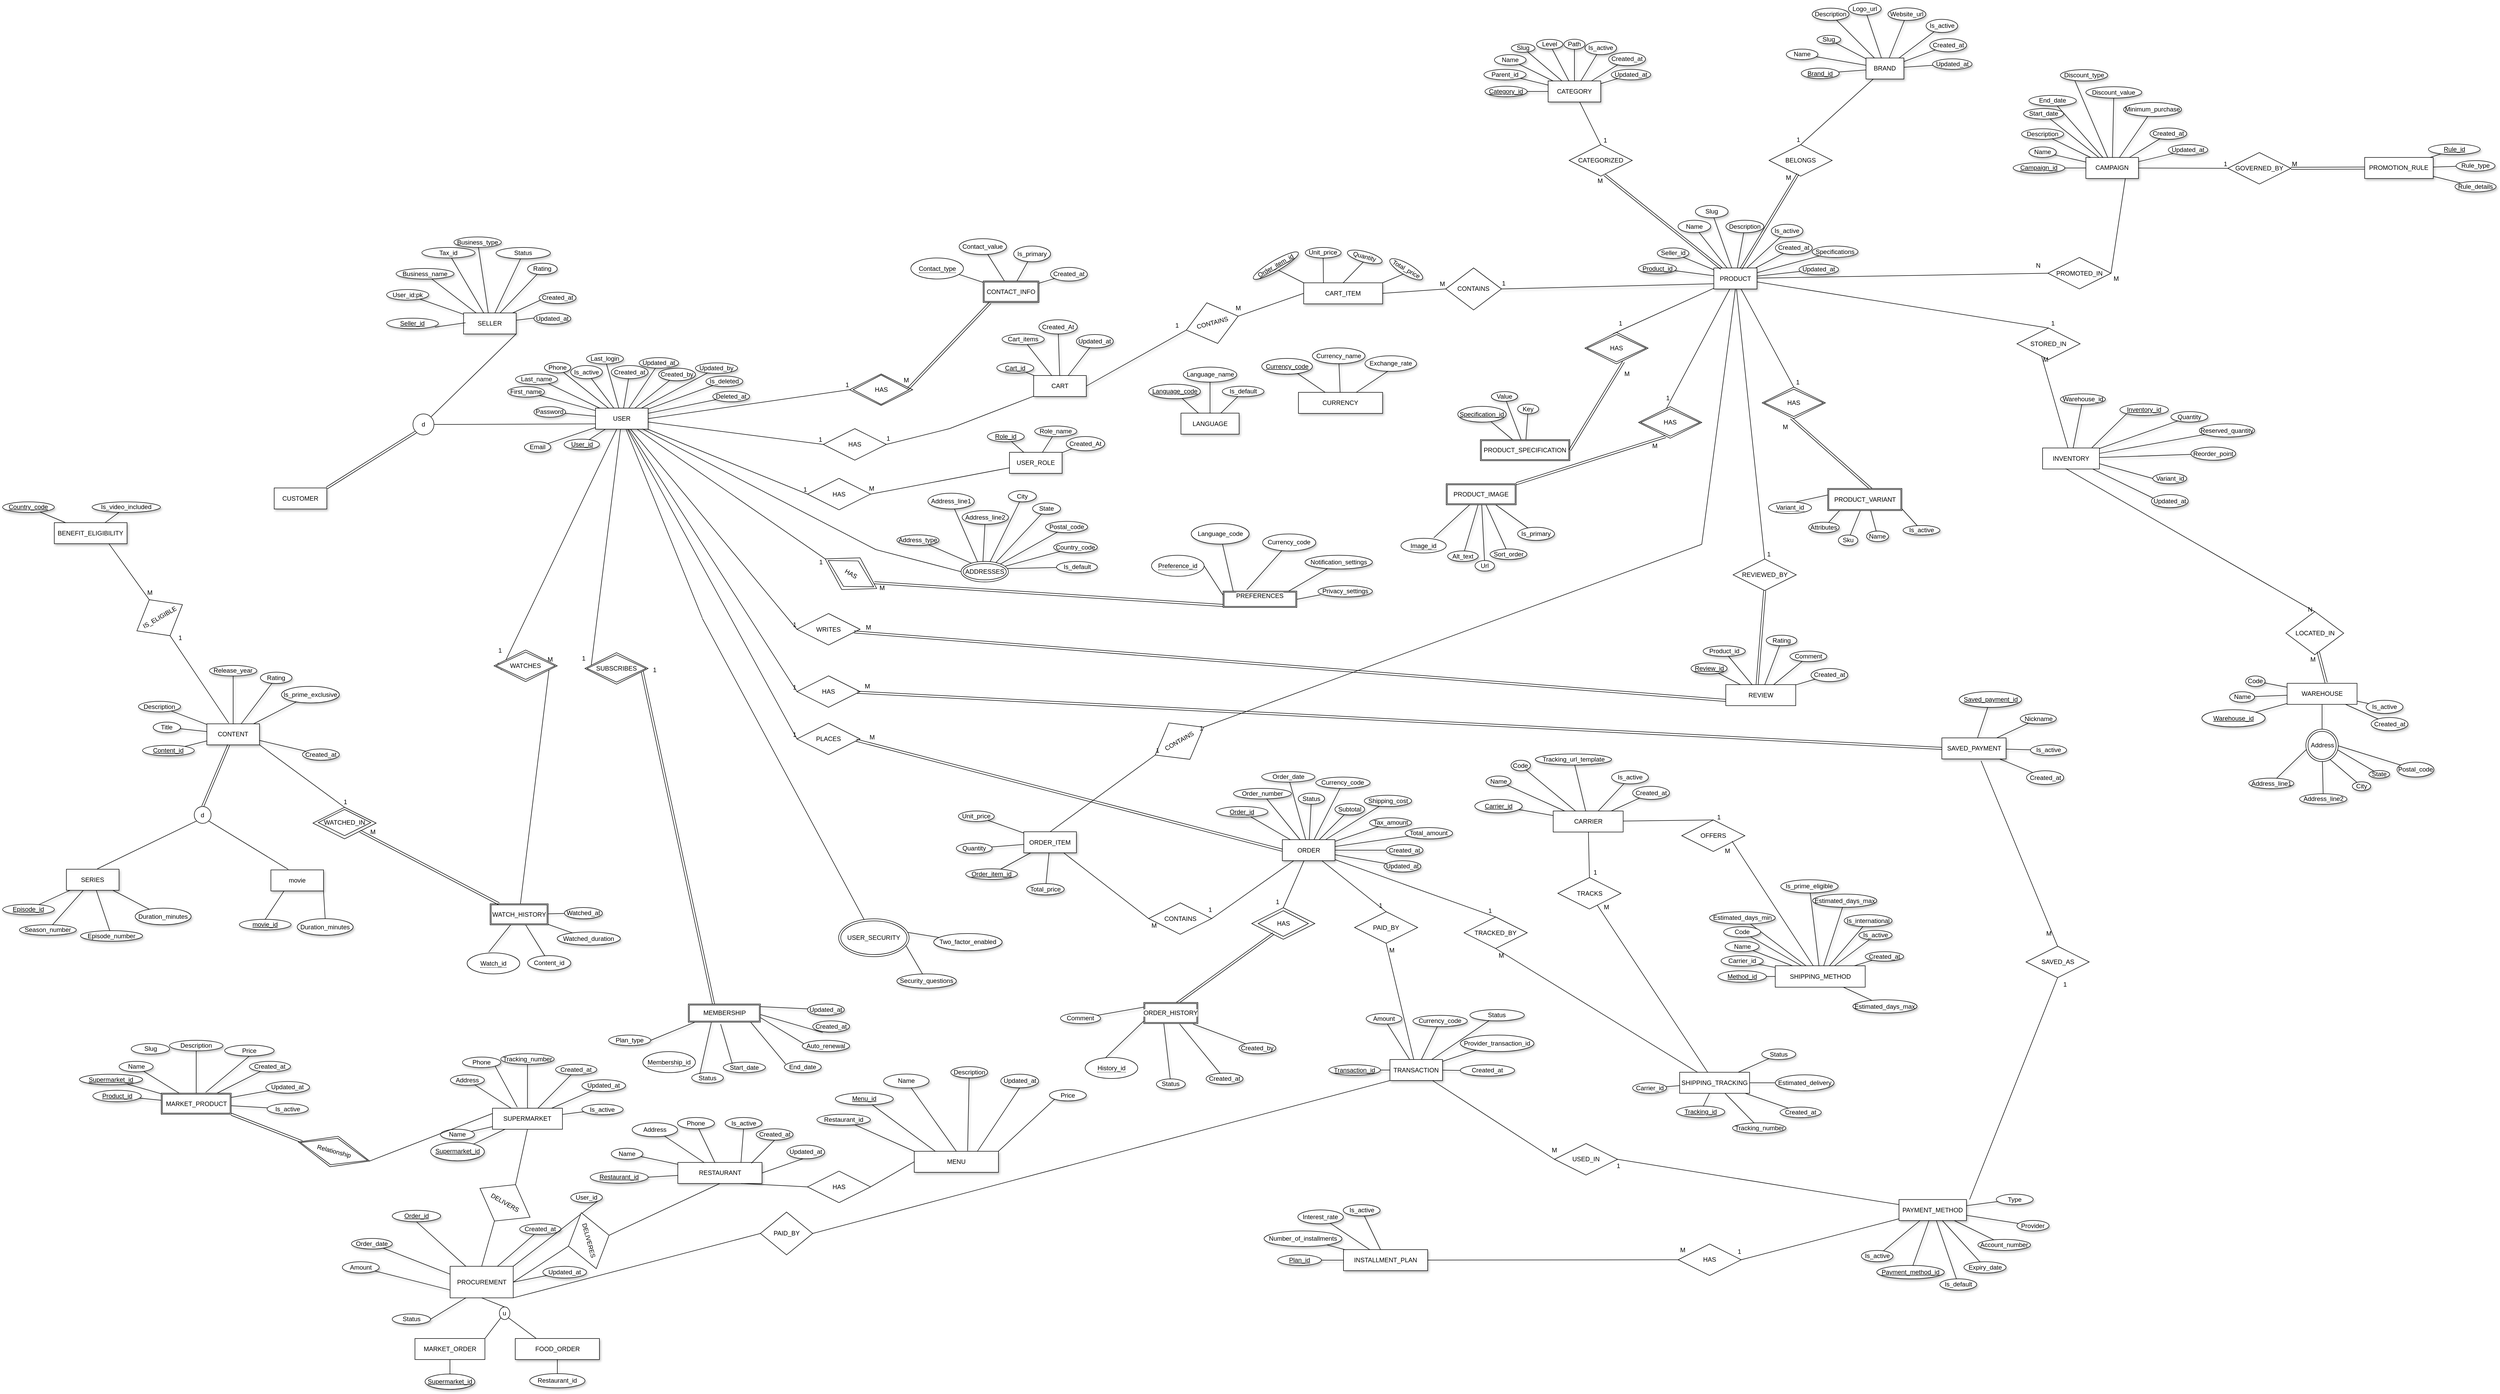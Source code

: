 <mxfile>
    <diagram name="Sayfa -1" id="S3t2pVTkt1amOLoynLwQ">
        <mxGraphModel dx="3091" dy="702" grid="1" gridSize="10" guides="1" tooltips="1" connect="1" arrows="1" fold="1" page="1" pageScale="1" pageWidth="827" pageHeight="1169" math="0" shadow="0">
            <root>
                <mxCell id="0"/>
                <mxCell id="1" parent="0"/>
                <mxCell id="hdO0PQwkRx52H5goUB4B-1338" value="" style="rhombus;whiteSpace=wrap;html=1;rotation=30;" parent="1" vertex="1">
                    <mxGeometry x="-243.94" y="1300.94" width="113" height="69.75" as="geometry"/>
                </mxCell>
                <mxCell id="hdO0PQwkRx52H5goUB4B-1339" value="Currency_code" style="ellipse;whiteSpace=wrap;html=1;align=center;shadow=1;" parent="1" vertex="1">
                    <mxGeometry x="696.25" y="1722.5" width="103.25" height="21.5" as="geometry"/>
                </mxCell>
                <mxCell id="hdO0PQwkRx52H5goUB4B-1340" value="Subtotal" style="ellipse;whiteSpace=wrap;html=1;align=center;shadow=1;" parent="1" vertex="1">
                    <mxGeometry x="732.75" y="1773" width="56.25" height="21.5" as="geometry"/>
                </mxCell>
                <mxCell id="hdO0PQwkRx52H5goUB4B-1341" value="Shipping_cost" style="ellipse;whiteSpace=wrap;html=1;align=center;shadow=1;" parent="1" vertex="1">
                    <mxGeometry x="788.5" y="1757" width="90" height="21.5" as="geometry"/>
                </mxCell>
                <mxCell id="hdO0PQwkRx52H5goUB4B-1342" value="Updated_at" style="ellipse;whiteSpace=wrap;html=1;align=center;shadow=1;" parent="1" vertex="1">
                    <mxGeometry x="826" y="1881.5" width="70" height="21.5" as="geometry"/>
                </mxCell>
                <mxCell id="hdO0PQwkRx52H5goUB4B-1343" value="Created_at" style="ellipse;whiteSpace=wrap;html=1;align=center;shadow=1;" parent="1" vertex="1">
                    <mxGeometry x="830" y="1850.75" width="70" height="21.5" as="geometry"/>
                </mxCell>
                <mxCell id="hdO0PQwkRx52H5goUB4B-1344" value="Total_amount" style="ellipse;whiteSpace=wrap;html=1;align=center;shadow=1;" parent="1" vertex="1">
                    <mxGeometry x="866.25" y="1818.5" width="90" height="21.5" as="geometry"/>
                </mxCell>
                <mxCell id="hdO0PQwkRx52H5goUB4B-1345" value="Tax_amount" style="ellipse;whiteSpace=wrap;html=1;align=center;shadow=1;" parent="1" vertex="1">
                    <mxGeometry x="798.5" y="1800" width="80" height="18.5" as="geometry"/>
                </mxCell>
                <mxCell id="hdO0PQwkRx52H5goUB4B-1346" value="Total_price" style="ellipse;whiteSpace=wrap;html=1;align=center;shadow=1;" parent="1" vertex="1">
                    <mxGeometry x="146.75" y="1925" width="71.25" height="21.5" as="geometry"/>
                </mxCell>
                <mxCell id="hdO0PQwkRx52H5goUB4B-1347" value="Unit_price" style="ellipse;whiteSpace=wrap;html=1;align=center;shadow=1;" parent="1" vertex="1">
                    <mxGeometry x="17" y="1787" width="68" height="20" as="geometry"/>
                </mxCell>
                <mxCell id="hdO0PQwkRx52H5goUB4B-1348" value="Quantity" style="ellipse;whiteSpace=wrap;html=1;align=center;shadow=1;" parent="1" vertex="1">
                    <mxGeometry x="13" y="1848" width="68" height="20" as="geometry"/>
                </mxCell>
                <mxCell id="hdO0PQwkRx52H5goUB4B-1349" value="Order_item_id" style="ellipse;whiteSpace=wrap;html=1;align=center;fontStyle=4;shadow=1;" parent="1" vertex="1">
                    <mxGeometry x="30.88" y="1897" width="98.25" height="20" as="geometry"/>
                </mxCell>
                <mxCell id="hdO0PQwkRx52H5goUB4B-1350" value="ORDER_ITEM" style="whiteSpace=wrap;html=1;align=center;shadow=1;" parent="1" vertex="1">
                    <mxGeometry x="141.25" y="1826.5" width="100" height="40" as="geometry"/>
                </mxCell>
                <mxCell id="hdO0PQwkRx52H5goUB4B-1351" value="" style="endArrow=none;html=1;rounded=0;shadow=1;" parent="1" source="hdO0PQwkRx52H5goUB4B-1349" target="hdO0PQwkRx52H5goUB4B-1350" edge="1">
                    <mxGeometry relative="1" as="geometry">
                        <mxPoint x="-21.75" y="1876.5" as="sourcePoint"/>
                        <mxPoint x="138.25" y="1876.5" as="targetPoint"/>
                    </mxGeometry>
                </mxCell>
                <mxCell id="hdO0PQwkRx52H5goUB4B-1352" value="" style="endArrow=none;html=1;rounded=0;shadow=1;" parent="1" source="hdO0PQwkRx52H5goUB4B-1348" target="hdO0PQwkRx52H5goUB4B-1350" edge="1">
                    <mxGeometry relative="1" as="geometry">
                        <mxPoint x="188.25" y="1753.5" as="sourcePoint"/>
                        <mxPoint x="271.25" y="1806.5" as="targetPoint"/>
                    </mxGeometry>
                </mxCell>
                <mxCell id="hdO0PQwkRx52H5goUB4B-1353" value="" style="endArrow=none;html=1;rounded=0;shadow=1;" parent="1" source="hdO0PQwkRx52H5goUB4B-1347" target="hdO0PQwkRx52H5goUB4B-1350" edge="1">
                    <mxGeometry relative="1" as="geometry">
                        <mxPoint x="107.25" y="1803.5" as="sourcePoint"/>
                        <mxPoint x="190.25" y="1856.5" as="targetPoint"/>
                    </mxGeometry>
                </mxCell>
                <mxCell id="hdO0PQwkRx52H5goUB4B-1354" value="" style="endArrow=none;html=1;rounded=0;shadow=1;" parent="1" source="hdO0PQwkRx52H5goUB4B-1346" target="hdO0PQwkRx52H5goUB4B-1350" edge="1">
                    <mxGeometry relative="1" as="geometry">
                        <mxPoint x="152.25" y="1846" as="sourcePoint"/>
                        <mxPoint x="241.25" y="1858.5" as="targetPoint"/>
                    </mxGeometry>
                </mxCell>
                <mxCell id="hdO0PQwkRx52H5goUB4B-1355" value="Created_by" style="ellipse;whiteSpace=wrap;html=1;align=center;shadow=1;" parent="1" vertex="1">
                    <mxGeometry x="550.38" y="2227.13" width="70" height="21.5" as="geometry"/>
                </mxCell>
                <mxCell id="hdO0PQwkRx52H5goUB4B-1356" value="Created_at" style="ellipse;whiteSpace=wrap;html=1;align=center;shadow=1;" parent="1" vertex="1">
                    <mxGeometry x="487.88" y="2285.38" width="70" height="21.5" as="geometry"/>
                </mxCell>
                <mxCell id="hdO0PQwkRx52H5goUB4B-1357" value="Comment" style="ellipse;whiteSpace=wrap;html=1;align=center;shadow=1;" parent="1" vertex="1">
                    <mxGeometry x="211" y="2171.13" width="76.25" height="20" as="geometry"/>
                </mxCell>
                <mxCell id="hdO0PQwkRx52H5goUB4B-1358" value="Status" style="ellipse;whiteSpace=wrap;html=1;align=center;shadow=1;" parent="1" vertex="1">
                    <mxGeometry x="393.38" y="2296.38" width="54.75" height="20" as="geometry"/>
                </mxCell>
                <mxCell id="hdO0PQwkRx52H5goUB4B-1359" value="" style="endArrow=none;html=1;rounded=0;shadow=1;entryX=-0.002;entryY=0.887;entryDx=0;entryDy=0;entryPerimeter=0;exitX=0.391;exitY=0.004;exitDx=0;exitDy=0;exitPerimeter=0;" parent="1" source="hdO0PQwkRx52H5goUB4B-1965" target="hdO0PQwkRx52H5goUB4B-1906" edge="1">
                    <mxGeometry relative="1" as="geometry">
                        <mxPoint x="304.641" y="2202.243" as="sourcePoint"/>
                        <mxPoint x="315.507" y="2206.13" as="targetPoint"/>
                    </mxGeometry>
                </mxCell>
                <mxCell id="hdO0PQwkRx52H5goUB4B-1360" value="" style="endArrow=none;html=1;rounded=0;shadow=1;entryX=0.328;entryY=0.082;entryDx=0;entryDy=0;entryPerimeter=0;" parent="1" source="hdO0PQwkRx52H5goUB4B-1358" target="hdO0PQwkRx52H5goUB4B-1906" edge="1">
                    <mxGeometry relative="1" as="geometry">
                        <mxPoint x="372.88" y="2133.13" as="sourcePoint"/>
                        <mxPoint x="348.922" y="2206.13" as="targetPoint"/>
                    </mxGeometry>
                </mxCell>
                <mxCell id="hdO0PQwkRx52H5goUB4B-1361" value="" style="endArrow=none;html=1;rounded=0;shadow=1;entryX=0.431;entryY=0.024;entryDx=0;entryDy=0;entryPerimeter=0;" parent="1" source="hdO0PQwkRx52H5goUB4B-1357" target="hdO0PQwkRx52H5goUB4B-1906" edge="1">
                    <mxGeometry relative="1" as="geometry">
                        <mxPoint x="291.88" y="2183.13" as="sourcePoint"/>
                        <mxPoint x="361.879" y="2206.13" as="targetPoint"/>
                    </mxGeometry>
                </mxCell>
                <mxCell id="hdO0PQwkRx52H5goUB4B-1362" value="" style="endArrow=none;html=1;rounded=0;shadow=1;entryX=0.663;entryY=1.023;entryDx=0;entryDy=0;entryPerimeter=0;" parent="1" source="hdO0PQwkRx52H5goUB4B-1356" target="hdO0PQwkRx52H5goUB4B-1906" edge="1">
                    <mxGeometry relative="1" as="geometry">
                        <mxPoint x="406.88" y="2295.63" as="sourcePoint"/>
                        <mxPoint x="430.88" y="2246.13" as="targetPoint"/>
                    </mxGeometry>
                </mxCell>
                <mxCell id="hdO0PQwkRx52H5goUB4B-1363" value="" style="endArrow=none;html=1;rounded=0;shadow=1;entryX=0.913;entryY=1.023;entryDx=0;entryDy=0;entryPerimeter=0;" parent="1" source="hdO0PQwkRx52H5goUB4B-1355" target="hdO0PQwkRx52H5goUB4B-1906" edge="1">
                    <mxGeometry relative="1" as="geometry">
                        <mxPoint x="416.88" y="2305.63" as="sourcePoint"/>
                        <mxPoint x="384.088" y="2206.13" as="targetPoint"/>
                    </mxGeometry>
                </mxCell>
                <mxCell id="hdO0PQwkRx52H5goUB4B-1364" value="Order_date" style="ellipse;whiteSpace=wrap;html=1;align=center;shadow=1;" parent="1" vertex="1">
                    <mxGeometry x="593.5" y="1712" width="101" height="20" as="geometry"/>
                </mxCell>
                <mxCell id="hdO0PQwkRx52H5goUB4B-1365" value="Order_number" style="ellipse;whiteSpace=wrap;html=1;align=center;shadow=1;" parent="1" vertex="1">
                    <mxGeometry x="540" y="1744" width="110" height="20" as="geometry"/>
                </mxCell>
                <mxCell id="hdO0PQwkRx52H5goUB4B-1366" value="Order_id" style="ellipse;whiteSpace=wrap;html=1;align=center;fontStyle=4;shadow=1;" parent="1" vertex="1">
                    <mxGeometry x="507" y="1778.5" width="98.25" height="20" as="geometry"/>
                </mxCell>
                <mxCell id="hdO0PQwkRx52H5goUB4B-1367" value="ORDER" style="whiteSpace=wrap;html=1;align=center;shadow=1;" parent="1" vertex="1">
                    <mxGeometry x="632.75" y="1841.5" width="100" height="40" as="geometry"/>
                </mxCell>
                <mxCell id="hdO0PQwkRx52H5goUB4B-1368" value="" style="endArrow=none;html=1;rounded=0;shadow=1;" parent="1" source="hdO0PQwkRx52H5goUB4B-1366" target="hdO0PQwkRx52H5goUB4B-1367" edge="1">
                    <mxGeometry relative="1" as="geometry">
                        <mxPoint x="469.75" y="1891.5" as="sourcePoint"/>
                        <mxPoint x="629.75" y="1891.5" as="targetPoint"/>
                    </mxGeometry>
                </mxCell>
                <mxCell id="hdO0PQwkRx52H5goUB4B-1369" value="" style="endArrow=none;html=1;rounded=0;shadow=1;" parent="1" source="hdO0PQwkRx52H5goUB4B-1365" target="hdO0PQwkRx52H5goUB4B-1367" edge="1">
                    <mxGeometry relative="1" as="geometry">
                        <mxPoint x="679.75" y="1768.5" as="sourcePoint"/>
                        <mxPoint x="762.75" y="1821.5" as="targetPoint"/>
                    </mxGeometry>
                </mxCell>
                <mxCell id="hdO0PQwkRx52H5goUB4B-1370" value="" style="endArrow=none;html=1;rounded=0;shadow=1;" parent="1" source="hdO0PQwkRx52H5goUB4B-1364" target="hdO0PQwkRx52H5goUB4B-1367" edge="1">
                    <mxGeometry relative="1" as="geometry">
                        <mxPoint x="598.75" y="1818.5" as="sourcePoint"/>
                        <mxPoint x="681.75" y="1871.5" as="targetPoint"/>
                    </mxGeometry>
                </mxCell>
                <mxCell id="hdO0PQwkRx52H5goUB4B-1371" value="Status" style="ellipse;whiteSpace=wrap;html=1;align=center;shadow=1;" parent="1" vertex="1">
                    <mxGeometry x="663" y="1753" width="50" height="21" as="geometry"/>
                </mxCell>
                <mxCell id="hdO0PQwkRx52H5goUB4B-1372" value="" style="endArrow=none;html=1;rounded=0;shadow=1;" parent="1" source="hdO0PQwkRx52H5goUB4B-1371" target="hdO0PQwkRx52H5goUB4B-1367" edge="1">
                    <mxGeometry relative="1" as="geometry">
                        <mxPoint x="608.75" y="1828.5" as="sourcePoint"/>
                        <mxPoint x="742.75" y="1852.5" as="targetPoint"/>
                    </mxGeometry>
                </mxCell>
                <mxCell id="hdO0PQwkRx52H5goUB4B-1373" value="" style="endArrow=none;html=1;rounded=0;shadow=1;" parent="1" source="hdO0PQwkRx52H5goUB4B-1339" target="hdO0PQwkRx52H5goUB4B-1367" edge="1">
                    <mxGeometry relative="1" as="geometry">
                        <mxPoint x="643.75" y="1861" as="sourcePoint"/>
                        <mxPoint x="732.75" y="1873.5" as="targetPoint"/>
                    </mxGeometry>
                </mxCell>
                <mxCell id="hdO0PQwkRx52H5goUB4B-1374" value="" style="endArrow=none;html=1;rounded=0;shadow=1;" parent="1" source="hdO0PQwkRx52H5goUB4B-1340" target="hdO0PQwkRx52H5goUB4B-1367" edge="1">
                    <mxGeometry relative="1" as="geometry">
                        <mxPoint x="663.75" y="1881" as="sourcePoint"/>
                        <mxPoint x="726.75" y="1861" as="targetPoint"/>
                    </mxGeometry>
                </mxCell>
                <mxCell id="hdO0PQwkRx52H5goUB4B-1375" value="" style="endArrow=none;html=1;rounded=0;shadow=1;" parent="1" source="hdO0PQwkRx52H5goUB4B-1341" target="hdO0PQwkRx52H5goUB4B-1367" edge="1">
                    <mxGeometry relative="1" as="geometry">
                        <mxPoint x="683.75" y="1901" as="sourcePoint"/>
                        <mxPoint x="746.75" y="1881" as="targetPoint"/>
                    </mxGeometry>
                </mxCell>
                <mxCell id="hdO0PQwkRx52H5goUB4B-1376" value="" style="endArrow=none;html=1;rounded=0;shadow=1;" parent="1" source="hdO0PQwkRx52H5goUB4B-1345" target="hdO0PQwkRx52H5goUB4B-1367" edge="1">
                    <mxGeometry relative="1" as="geometry">
                        <mxPoint x="693.75" y="1911" as="sourcePoint"/>
                        <mxPoint x="732.5" y="1852" as="targetPoint"/>
                    </mxGeometry>
                </mxCell>
                <mxCell id="hdO0PQwkRx52H5goUB4B-1377" value="" style="endArrow=none;html=1;rounded=0;shadow=1;" parent="1" source="hdO0PQwkRx52H5goUB4B-1344" target="hdO0PQwkRx52H5goUB4B-1367" edge="1">
                    <mxGeometry relative="1" as="geometry">
                        <mxPoint x="703.75" y="1921" as="sourcePoint"/>
                        <mxPoint x="742.5" y="1862" as="targetPoint"/>
                    </mxGeometry>
                </mxCell>
                <mxCell id="hdO0PQwkRx52H5goUB4B-1378" value="" style="endArrow=none;html=1;rounded=0;shadow=1;" parent="1" source="hdO0PQwkRx52H5goUB4B-1343" target="hdO0PQwkRx52H5goUB4B-1367" edge="1">
                    <mxGeometry relative="1" as="geometry">
                        <mxPoint x="713.75" y="1931" as="sourcePoint"/>
                        <mxPoint x="752.5" y="1872" as="targetPoint"/>
                    </mxGeometry>
                </mxCell>
                <mxCell id="hdO0PQwkRx52H5goUB4B-1379" value="" style="endArrow=none;html=1;rounded=0;shadow=1;" parent="1" source="hdO0PQwkRx52H5goUB4B-1342" target="hdO0PQwkRx52H5goUB4B-1367" edge="1">
                    <mxGeometry relative="1" as="geometry">
                        <mxPoint x="723.75" y="1941" as="sourcePoint"/>
                        <mxPoint x="762.5" y="1882" as="targetPoint"/>
                    </mxGeometry>
                </mxCell>
                <mxCell id="hdO0PQwkRx52H5goUB4B-1380" value="Expiry_date" style="ellipse;whiteSpace=wrap;html=1;align=center;shadow=1;" parent="1" vertex="1">
                    <mxGeometry x="1928.5" y="2644" width="80" height="21.5" as="geometry"/>
                </mxCell>
                <mxCell id="hdO0PQwkRx52H5goUB4B-1381" value="Is_default" style="ellipse;whiteSpace=wrap;html=1;align=center;shadow=1;" parent="1" vertex="1">
                    <mxGeometry x="1882.75" y="2676.5" width="70" height="21.5" as="geometry"/>
                </mxCell>
                <mxCell id="hdO0PQwkRx52H5goUB4B-1382" value="Is_active" style="ellipse;whiteSpace=wrap;html=1;align=center;shadow=1;" parent="1" vertex="1">
                    <mxGeometry x="1733.5" y="2622.5" width="60" height="21.5" as="geometry"/>
                </mxCell>
                <mxCell id="hdO0PQwkRx52H5goUB4B-1383" value="Currency_code" style="ellipse;whiteSpace=wrap;html=1;align=center;shadow=1;" parent="1" vertex="1">
                    <mxGeometry x="881" y="2175.5" width="103.25" height="21.5" as="geometry"/>
                </mxCell>
                <mxCell id="hdO0PQwkRx52H5goUB4B-1384" value="Amount" style="ellipse;whiteSpace=wrap;html=1;align=center;shadow=1;" parent="1" vertex="1">
                    <mxGeometry x="792.13" y="2172" width="68" height="20" as="geometry"/>
                </mxCell>
                <mxCell id="hdO0PQwkRx52H5goUB4B-1385" value="Transaction_id" style="ellipse;whiteSpace=wrap;html=1;align=center;fontStyle=4;shadow=1;" parent="1" vertex="1">
                    <mxGeometry x="721" y="2269.5" width="98.25" height="20" as="geometry"/>
                </mxCell>
                <mxCell id="hdO0PQwkRx52H5goUB4B-1386" value="TRANSACTION" style="whiteSpace=wrap;html=1;align=center;shadow=1;" parent="1" vertex="1">
                    <mxGeometry x="837.25" y="2259.5" width="100" height="40" as="geometry"/>
                </mxCell>
                <mxCell id="hdO0PQwkRx52H5goUB4B-1387" value="" style="endArrow=none;html=1;rounded=0;shadow=1;" parent="1" source="hdO0PQwkRx52H5goUB4B-1385" target="hdO0PQwkRx52H5goUB4B-1386" edge="1">
                    <mxGeometry relative="1" as="geometry">
                        <mxPoint x="674.25" y="2309.5" as="sourcePoint"/>
                        <mxPoint x="834.25" y="2309.5" as="targetPoint"/>
                    </mxGeometry>
                </mxCell>
                <mxCell id="hdO0PQwkRx52H5goUB4B-1388" value="" style="endArrow=none;html=1;rounded=0;shadow=1;" parent="1" source="hdO0PQwkRx52H5goUB4B-1384" target="hdO0PQwkRx52H5goUB4B-1386" edge="1">
                    <mxGeometry relative="1" as="geometry">
                        <mxPoint x="803.25" y="2236.5" as="sourcePoint"/>
                        <mxPoint x="886.25" y="2289.5" as="targetPoint"/>
                    </mxGeometry>
                </mxCell>
                <mxCell id="hdO0PQwkRx52H5goUB4B-1389" value="" style="endArrow=none;html=1;rounded=0;shadow=1;" parent="1" source="hdO0PQwkRx52H5goUB4B-1383" target="hdO0PQwkRx52H5goUB4B-1386" edge="1">
                    <mxGeometry relative="1" as="geometry">
                        <mxPoint x="848.25" y="2279" as="sourcePoint"/>
                        <mxPoint x="937.25" y="2291.5" as="targetPoint"/>
                    </mxGeometry>
                </mxCell>
                <mxCell id="hdO0PQwkRx52H5goUB4B-1390" value="Is_active" style="ellipse;whiteSpace=wrap;html=1;align=center;shadow=1;" parent="1" vertex="1">
                    <mxGeometry x="748.5" y="2535.5" width="70" height="21.5" as="geometry"/>
                </mxCell>
                <mxCell id="hdO0PQwkRx52H5goUB4B-1391" value="Interest_rate" style="ellipse;whiteSpace=wrap;html=1;align=center;shadow=1;" parent="1" vertex="1">
                    <mxGeometry x="662.25" y="2545.5" width="86.25" height="26.5" as="geometry"/>
                </mxCell>
                <mxCell id="hdO0PQwkRx52H5goUB4B-1392" value="Number_of_installments" style="ellipse;whiteSpace=wrap;html=1;align=center;shadow=1;" parent="1" vertex="1">
                    <mxGeometry x="598" y="2585.5" width="148" height="29.5" as="geometry"/>
                </mxCell>
                <mxCell id="hdO0PQwkRx52H5goUB4B-1393" value="Plan_id" style="ellipse;whiteSpace=wrap;html=1;align=center;fontStyle=4;shadow=1;" parent="1" vertex="1">
                    <mxGeometry x="624" y="2631" width="83" height="20" as="geometry"/>
                </mxCell>
                <mxCell id="hdO0PQwkRx52H5goUB4B-1394" value="INSTALLMENT_PLAN" style="whiteSpace=wrap;html=1;align=center;shadow=1;" parent="1" vertex="1">
                    <mxGeometry x="749" y="2621" width="160" height="40" as="geometry"/>
                </mxCell>
                <mxCell id="hdO0PQwkRx52H5goUB4B-1395" value="" style="endArrow=none;html=1;rounded=0;shadow=1;" parent="1" source="hdO0PQwkRx52H5goUB4B-1393" target="hdO0PQwkRx52H5goUB4B-1394" edge="1">
                    <mxGeometry relative="1" as="geometry">
                        <mxPoint x="609" y="2671" as="sourcePoint"/>
                        <mxPoint x="769" y="2671" as="targetPoint"/>
                    </mxGeometry>
                </mxCell>
                <mxCell id="hdO0PQwkRx52H5goUB4B-1396" value="" style="endArrow=none;html=1;rounded=0;shadow=1;" parent="1" source="hdO0PQwkRx52H5goUB4B-1392" target="hdO0PQwkRx52H5goUB4B-1394" edge="1">
                    <mxGeometry relative="1" as="geometry">
                        <mxPoint x="819" y="2548" as="sourcePoint"/>
                        <mxPoint x="902" y="2601" as="targetPoint"/>
                    </mxGeometry>
                </mxCell>
                <mxCell id="hdO0PQwkRx52H5goUB4B-1397" value="" style="endArrow=none;html=1;rounded=0;shadow=1;" parent="1" source="hdO0PQwkRx52H5goUB4B-1391" target="hdO0PQwkRx52H5goUB4B-1394" edge="1">
                    <mxGeometry relative="1" as="geometry">
                        <mxPoint x="738" y="2598" as="sourcePoint"/>
                        <mxPoint x="821" y="2651" as="targetPoint"/>
                    </mxGeometry>
                </mxCell>
                <mxCell id="hdO0PQwkRx52H5goUB4B-1398" value="" style="endArrow=none;html=1;rounded=0;shadow=1;" parent="1" source="hdO0PQwkRx52H5goUB4B-1390" target="hdO0PQwkRx52H5goUB4B-1394" edge="1">
                    <mxGeometry relative="1" as="geometry">
                        <mxPoint x="863" y="2720.5" as="sourcePoint"/>
                        <mxPoint x="901.75" y="2661.5" as="targetPoint"/>
                    </mxGeometry>
                </mxCell>
                <mxCell id="hdO0PQwkRx52H5goUB4B-1399" value="Type" style="ellipse;whiteSpace=wrap;html=1;align=center;shadow=1;" parent="1" vertex="1">
                    <mxGeometry x="1990" y="2515.5" width="70" height="20" as="geometry"/>
                </mxCell>
                <mxCell id="hdO0PQwkRx52H5goUB4B-1400" value="Provider" style="ellipse;whiteSpace=wrap;html=1;align=center;shadow=1;" parent="1" vertex="1">
                    <mxGeometry x="2029.25" y="2565.5" width="61" height="20" as="geometry"/>
                </mxCell>
                <mxCell id="hdO0PQwkRx52H5goUB4B-1401" value="Account_number" style="ellipse;whiteSpace=wrap;html=1;align=center;shadow=1;" parent="1" vertex="1">
                    <mxGeometry x="1955" y="2601.5" width="100" height="21" as="geometry"/>
                </mxCell>
                <mxCell id="hdO0PQwkRx52H5goUB4B-1402" value="Payment_method_id" style="ellipse;whiteSpace=wrap;html=1;align=center;fontStyle=4;shadow=1;" parent="1" vertex="1">
                    <mxGeometry x="1762.75" y="2651" width="128.25" height="25.5" as="geometry"/>
                </mxCell>
                <mxCell id="hdO0PQwkRx52H5goUB4B-1403" value="Created_at" style="ellipse;whiteSpace=wrap;html=1;align=center;shadow=1;" parent="1" vertex="1">
                    <mxGeometry x="971" y="2269.5" width="103.25" height="21.5" as="geometry"/>
                </mxCell>
                <mxCell id="hdO0PQwkRx52H5goUB4B-1404" value="" style="endArrow=none;html=1;rounded=0;shadow=1;" parent="1" source="hdO0PQwkRx52H5goUB4B-1403" target="hdO0PQwkRx52H5goUB4B-1386" edge="1">
                    <mxGeometry relative="1" as="geometry">
                        <mxPoint x="938.25" y="2358" as="sourcePoint"/>
                        <mxPoint x="987" y="2338.5" as="targetPoint"/>
                    </mxGeometry>
                </mxCell>
                <mxCell id="hdO0PQwkRx52H5goUB4B-1405" value="Provider_transaction_id" style="ellipse;whiteSpace=wrap;html=1;align=center;shadow=1;" parent="1" vertex="1">
                    <mxGeometry x="971" y="2213" width="140" height="31.5" as="geometry"/>
                </mxCell>
                <mxCell id="hdO0PQwkRx52H5goUB4B-1406" value="Status" style="ellipse;whiteSpace=wrap;html=1;align=center;shadow=1;" parent="1" vertex="1">
                    <mxGeometry x="989.38" y="2164.5" width="103.25" height="21.5" as="geometry"/>
                </mxCell>
                <mxCell id="hdO0PQwkRx52H5goUB4B-1407" value="" style="endArrow=none;html=1;rounded=0;shadow=1;" parent="1" source="hdO0PQwkRx52H5goUB4B-1405" target="hdO0PQwkRx52H5goUB4B-1386" edge="1">
                    <mxGeometry relative="1" as="geometry">
                        <mxPoint x="868.25" y="2299" as="sourcePoint"/>
                        <mxPoint x="917" y="2279.5" as="targetPoint"/>
                    </mxGeometry>
                </mxCell>
                <mxCell id="hdO0PQwkRx52H5goUB4B-1408" value="" style="endArrow=none;html=1;rounded=0;shadow=1;" parent="1" source="hdO0PQwkRx52H5goUB4B-1406" target="hdO0PQwkRx52H5goUB4B-1386" edge="1">
                    <mxGeometry relative="1" as="geometry">
                        <mxPoint x="858.25" y="2289" as="sourcePoint"/>
                        <mxPoint x="907" y="2269.5" as="targetPoint"/>
                    </mxGeometry>
                </mxCell>
                <mxCell id="hdO0PQwkRx52H5goUB4B-1409" value="Exchange_rate" style="ellipse;whiteSpace=wrap;html=1;align=center;shadow=1;" parent="1" vertex="1">
                    <mxGeometry x="789.84" y="921.5" width="98" height="29.5" as="geometry"/>
                </mxCell>
                <mxCell id="hdO0PQwkRx52H5goUB4B-1410" value="Currency_name" style="ellipse;whiteSpace=wrap;html=1;align=center;shadow=1;" parent="1" vertex="1">
                    <mxGeometry x="689.84" y="906.5" width="100" height="30" as="geometry"/>
                </mxCell>
                <mxCell id="hdO0PQwkRx52H5goUB4B-1411" value="Currency_code" style="ellipse;whiteSpace=wrap;html=1;align=center;fontStyle=4;shadow=1;" parent="1" vertex="1">
                    <mxGeometry x="593.59" y="926.5" width="96.25" height="30" as="geometry"/>
                </mxCell>
                <mxCell id="hdO0PQwkRx52H5goUB4B-1412" value="CURRENCY" style="whiteSpace=wrap;html=1;align=center;shadow=1;" parent="1" vertex="1">
                    <mxGeometry x="663.34" y="991" width="160" height="40" as="geometry"/>
                </mxCell>
                <mxCell id="hdO0PQwkRx52H5goUB4B-1413" value="" style="endArrow=none;html=1;rounded=0;shadow=1;" parent="1" source="hdO0PQwkRx52H5goUB4B-1411" target="hdO0PQwkRx52H5goUB4B-1412" edge="1">
                    <mxGeometry relative="1" as="geometry">
                        <mxPoint x="519.84" y="1032" as="sourcePoint"/>
                        <mxPoint x="679.84" y="1032" as="targetPoint"/>
                    </mxGeometry>
                </mxCell>
                <mxCell id="hdO0PQwkRx52H5goUB4B-1414" value="" style="endArrow=none;html=1;rounded=0;shadow=1;exitX=0.449;exitY=0.98;exitDx=0;exitDy=0;exitPerimeter=0;" parent="1" source="hdO0PQwkRx52H5goUB4B-1409" target="hdO0PQwkRx52H5goUB4B-1412" edge="1">
                    <mxGeometry relative="1" as="geometry">
                        <mxPoint x="828.496" y="954.669" as="sourcePoint"/>
                        <mxPoint x="812.84" y="962" as="targetPoint"/>
                    </mxGeometry>
                </mxCell>
                <mxCell id="hdO0PQwkRx52H5goUB4B-1415" value="" style="endArrow=none;html=1;rounded=0;shadow=1;" parent="1" source="hdO0PQwkRx52H5goUB4B-1410" target="hdO0PQwkRx52H5goUB4B-1412" edge="1">
                    <mxGeometry relative="1" as="geometry">
                        <mxPoint x="682.84" y="909" as="sourcePoint"/>
                        <mxPoint x="765.84" y="962" as="targetPoint"/>
                    </mxGeometry>
                </mxCell>
                <mxCell id="hdO0PQwkRx52H5goUB4B-1416" value="PAYMENT_METHOD" style="whiteSpace=wrap;html=1;align=center;shadow=1;" parent="1" vertex="1">
                    <mxGeometry x="1805" y="2525.75" width="128.25" height="40" as="geometry"/>
                </mxCell>
                <mxCell id="hdO0PQwkRx52H5goUB4B-1417" value="" style="endArrow=none;html=1;rounded=0;shadow=1;" parent="1" source="hdO0PQwkRx52H5goUB4B-1402" target="hdO0PQwkRx52H5goUB4B-1416" edge="1">
                    <mxGeometry relative="1" as="geometry">
                        <mxPoint x="1670.25" y="2575.75" as="sourcePoint"/>
                        <mxPoint x="1830.25" y="2575.75" as="targetPoint"/>
                    </mxGeometry>
                </mxCell>
                <mxCell id="hdO0PQwkRx52H5goUB4B-1418" value="" style="endArrow=none;html=1;rounded=0;shadow=1;" parent="1" source="hdO0PQwkRx52H5goUB4B-1399" target="hdO0PQwkRx52H5goUB4B-1416" edge="1">
                    <mxGeometry relative="1" as="geometry">
                        <mxPoint x="1880.25" y="2452.75" as="sourcePoint"/>
                        <mxPoint x="1963.25" y="2505.75" as="targetPoint"/>
                    </mxGeometry>
                </mxCell>
                <mxCell id="hdO0PQwkRx52H5goUB4B-1419" value="" style="endArrow=none;html=1;rounded=0;shadow=1;" parent="1" source="hdO0PQwkRx52H5goUB4B-1400" target="hdO0PQwkRx52H5goUB4B-1416" edge="1">
                    <mxGeometry relative="1" as="geometry">
                        <mxPoint x="1799.25" y="2502.75" as="sourcePoint"/>
                        <mxPoint x="1882.25" y="2555.75" as="targetPoint"/>
                    </mxGeometry>
                </mxCell>
                <mxCell id="hdO0PQwkRx52H5goUB4B-1420" value="" style="endArrow=none;html=1;rounded=0;shadow=1;" parent="1" source="hdO0PQwkRx52H5goUB4B-1401" target="hdO0PQwkRx52H5goUB4B-1416" edge="1">
                    <mxGeometry relative="1" as="geometry">
                        <mxPoint x="1809.25" y="2512.75" as="sourcePoint"/>
                        <mxPoint x="1943.25" y="2536.75" as="targetPoint"/>
                    </mxGeometry>
                </mxCell>
                <mxCell id="hdO0PQwkRx52H5goUB4B-1421" value="" style="endArrow=none;html=1;rounded=0;shadow=1;" parent="1" source="hdO0PQwkRx52H5goUB4B-1380" target="hdO0PQwkRx52H5goUB4B-1416" edge="1">
                    <mxGeometry relative="1" as="geometry">
                        <mxPoint x="1844.25" y="2545.25" as="sourcePoint"/>
                        <mxPoint x="1933.25" y="2557.75" as="targetPoint"/>
                    </mxGeometry>
                </mxCell>
                <mxCell id="hdO0PQwkRx52H5goUB4B-1422" value="" style="endArrow=none;html=1;rounded=0;shadow=1;" parent="1" source="hdO0PQwkRx52H5goUB4B-1381" target="hdO0PQwkRx52H5goUB4B-1416" edge="1">
                    <mxGeometry relative="1" as="geometry">
                        <mxPoint x="1864.25" y="2565.25" as="sourcePoint"/>
                        <mxPoint x="1927.25" y="2545.25" as="targetPoint"/>
                    </mxGeometry>
                </mxCell>
                <mxCell id="hdO0PQwkRx52H5goUB4B-1423" value="" style="endArrow=none;html=1;rounded=0;shadow=1;" parent="1" source="hdO0PQwkRx52H5goUB4B-1382" target="hdO0PQwkRx52H5goUB4B-1416" edge="1">
                    <mxGeometry relative="1" as="geometry">
                        <mxPoint x="1884.25" y="2585.25" as="sourcePoint"/>
                        <mxPoint x="1947.25" y="2565.25" as="targetPoint"/>
                    </mxGeometry>
                </mxCell>
                <mxCell id="hdO0PQwkRx52H5goUB4B-1424" value="Deleted_at" style="ellipse;whiteSpace=wrap;html=1;align=center;shadow=1;" parent="1" vertex="1">
                    <mxGeometry x="-450" y="989" width="70" height="20" as="geometry"/>
                </mxCell>
                <mxCell id="hdO0PQwkRx52H5goUB4B-1425" value="Password" style="ellipse;whiteSpace=wrap;html=1;align=center;shadow=1;" parent="1" vertex="1">
                    <mxGeometry x="-790" y="1018.25" width="60" height="20" as="geometry"/>
                </mxCell>
                <mxCell id="hdO0PQwkRx52H5goUB4B-1426" value="Email" style="ellipse;whiteSpace=wrap;html=1;align=center;shadow=1;" parent="1" vertex="1">
                    <mxGeometry x="-808" y="1085" width="50" height="20" as="geometry"/>
                </mxCell>
                <mxCell id="hdO0PQwkRx52H5goUB4B-1427" value="User_id" style="ellipse;whiteSpace=wrap;html=1;align=center;fontStyle=4;shadow=1;" parent="1" vertex="1">
                    <mxGeometry x="-732.5" y="1080" width="67" height="20" as="geometry"/>
                </mxCell>
                <mxCell id="hdO0PQwkRx52H5goUB4B-1428" value="USER" style="whiteSpace=wrap;html=1;align=center;verticalAlign=middle;shadow=1;" parent="1" vertex="1">
                    <mxGeometry x="-673" y="1021" width="100" height="40" as="geometry"/>
                </mxCell>
                <mxCell id="hdO0PQwkRx52H5goUB4B-1429" value="" style="endArrow=none;html=1;rounded=0;shadow=1;" parent="1" source="hdO0PQwkRx52H5goUB4B-1428" target="hdO0PQwkRx52H5goUB4B-1445" edge="1">
                    <mxGeometry relative="1" as="geometry">
                        <mxPoint x="-553" y="1019" as="sourcePoint"/>
                        <mxPoint x="-393" y="1019" as="targetPoint"/>
                    </mxGeometry>
                </mxCell>
                <mxCell id="hdO0PQwkRx52H5goUB4B-1430" value="" style="endArrow=none;html=1;rounded=0;shadow=1;" parent="1" source="hdO0PQwkRx52H5goUB4B-1427" target="hdO0PQwkRx52H5goUB4B-1428" edge="1">
                    <mxGeometry relative="1" as="geometry">
                        <mxPoint x="-836" y="1071" as="sourcePoint"/>
                        <mxPoint x="-676" y="1071" as="targetPoint"/>
                    </mxGeometry>
                </mxCell>
                <mxCell id="hdO0PQwkRx52H5goUB4B-1431" value="" style="endArrow=none;html=1;rounded=0;shadow=1;" parent="1" source="hdO0PQwkRx52H5goUB4B-1425" target="hdO0PQwkRx52H5goUB4B-1428" edge="1">
                    <mxGeometry relative="1" as="geometry">
                        <mxPoint x="-626" y="948" as="sourcePoint"/>
                        <mxPoint x="-543" y="1001" as="targetPoint"/>
                    </mxGeometry>
                </mxCell>
                <mxCell id="hdO0PQwkRx52H5goUB4B-1432" value="" style="endArrow=none;html=1;rounded=0;shadow=1;" parent="1" source="hdO0PQwkRx52H5goUB4B-1426" target="hdO0PQwkRx52H5goUB4B-1428" edge="1">
                    <mxGeometry relative="1" as="geometry">
                        <mxPoint x="-673" y="948" as="sourcePoint"/>
                        <mxPoint x="-590" y="1001" as="targetPoint"/>
                    </mxGeometry>
                </mxCell>
                <mxCell id="hdO0PQwkRx52H5goUB4B-1433" value="" style="endArrow=none;html=1;rounded=0;shadow=1;exitX=0.728;exitY=0.816;exitDx=0;exitDy=0;exitPerimeter=0;" parent="1" source="hdO0PQwkRx52H5goUB4B-1442" target="hdO0PQwkRx52H5goUB4B-1428" edge="1">
                    <mxGeometry relative="1" as="geometry">
                        <mxPoint x="-700.322" y="1005.782" as="sourcePoint"/>
                        <mxPoint x="-624" y="1051" as="targetPoint"/>
                    </mxGeometry>
                </mxCell>
                <mxCell id="hdO0PQwkRx52H5goUB4B-1434" value="Is_primary" style="ellipse;whiteSpace=wrap;html=1;align=center;shadow=1;" parent="1" vertex="1">
                    <mxGeometry x="122" y="712.75" width="70" height="30" as="geometry"/>
                </mxCell>
                <mxCell id="hdO0PQwkRx52H5goUB4B-1435" value="Contact_value" style="ellipse;whiteSpace=wrap;html=1;align=center;shadow=1;" parent="1" vertex="1">
                    <mxGeometry x="18.37" y="698.88" width="90" height="30" as="geometry"/>
                </mxCell>
                <mxCell id="hdO0PQwkRx52H5goUB4B-1436" value="CONTACT_INFO" style="whiteSpace=wrap;html=1;align=center;shadow=1;" parent="1" vertex="1">
                    <mxGeometry x="67" y="779.38" width="100" height="40" as="geometry"/>
                </mxCell>
                <mxCell id="hdO0PQwkRx52H5goUB4B-1437" value="" style="endArrow=none;html=1;rounded=0;shadow=1;" parent="1" source="hdO0PQwkRx52H5goUB4B-1435" target="hdO0PQwkRx52H5goUB4B-1436" edge="1">
                    <mxGeometry relative="1" as="geometry">
                        <mxPoint x="119" y="710.38" as="sourcePoint"/>
                        <mxPoint x="202" y="763.38" as="targetPoint"/>
                    </mxGeometry>
                </mxCell>
                <mxCell id="hdO0PQwkRx52H5goUB4B-1438" value="" style="endArrow=none;html=1;rounded=0;shadow=1;exitX=0.911;exitY=0.776;exitDx=0;exitDy=0;exitPerimeter=0;" parent="1" source="hdO0PQwkRx52H5goUB4B-1953" target="hdO0PQwkRx52H5goUB4B-1436" edge="1">
                    <mxGeometry relative="1" as="geometry">
                        <mxPoint x="26.979" y="769.41" as="sourcePoint"/>
                        <mxPoint x="155" y="763.38" as="targetPoint"/>
                    </mxGeometry>
                </mxCell>
                <mxCell id="hdO0PQwkRx52H5goUB4B-1439" value="" style="endArrow=none;html=1;rounded=0;shadow=1;" parent="1" source="hdO0PQwkRx52H5goUB4B-1434" target="hdO0PQwkRx52H5goUB4B-1436" edge="1">
                    <mxGeometry relative="1" as="geometry">
                        <mxPoint x="38" y="760.38" as="sourcePoint"/>
                        <mxPoint x="121" y="813.38" as="targetPoint"/>
                    </mxGeometry>
                </mxCell>
                <mxCell id="hdO0PQwkRx52H5goUB4B-1440" value="First_name" style="ellipse;whiteSpace=wrap;html=1;align=center;shadow=1;" parent="1" vertex="1">
                    <mxGeometry x="-840" y="980" width="70" height="20" as="geometry"/>
                </mxCell>
                <mxCell id="hdO0PQwkRx52H5goUB4B-1441" value="" style="endArrow=none;html=1;rounded=0;shadow=1;entryX=-0.006;entryY=0.111;entryDx=0;entryDy=0;entryPerimeter=0;" parent="1" source="hdO0PQwkRx52H5goUB4B-1440" target="hdO0PQwkRx52H5goUB4B-1428" edge="1">
                    <mxGeometry relative="1" as="geometry">
                        <mxPoint x="-697" y="1008" as="sourcePoint"/>
                        <mxPoint x="-752.58" y="1000.401" as="targetPoint"/>
                    </mxGeometry>
                </mxCell>
                <mxCell id="hdO0PQwkRx52H5goUB4B-1442" value="Last_name" style="ellipse;whiteSpace=wrap;html=1;align=center;shadow=1;" parent="1" vertex="1">
                    <mxGeometry x="-825" y="956" width="80" height="20" as="geometry"/>
                </mxCell>
                <mxCell id="hdO0PQwkRx52H5goUB4B-1443" value="Created_at" style="ellipse;whiteSpace=wrap;html=1;align=center;shadow=1;" parent="1" vertex="1">
                    <mxGeometry x="-643" y="940" width="70" height="25" as="geometry"/>
                </mxCell>
                <mxCell id="hdO0PQwkRx52H5goUB4B-1444" value="Last_login" style="ellipse;whiteSpace=wrap;html=1;align=center;shadow=1;" parent="1" vertex="1">
                    <mxGeometry x="-690" y="917" width="70" height="20" as="geometry"/>
                </mxCell>
                <mxCell id="hdO0PQwkRx52H5goUB4B-1445" value="Phone" style="ellipse;whiteSpace=wrap;html=1;align=center;shadow=1;" parent="1" vertex="1">
                    <mxGeometry x="-770" y="934" width="50" height="20" as="geometry"/>
                </mxCell>
                <mxCell id="hdO0PQwkRx52H5goUB4B-1446" value="Is_active" style="ellipse;whiteSpace=wrap;html=1;align=center;shadow=1;" parent="1" vertex="1">
                    <mxGeometry x="-720" y="940" width="60" height="25" as="geometry"/>
                </mxCell>
                <mxCell id="hdO0PQwkRx52H5goUB4B-1447" value="Is_deleted" style="ellipse;whiteSpace=wrap;html=1;align=center;shadow=1;" parent="1" vertex="1">
                    <mxGeometry x="-463" y="960" width="70" height="20" as="geometry"/>
                </mxCell>
                <mxCell id="hdO0PQwkRx52H5goUB4B-1448" value="Updated_by" style="ellipse;whiteSpace=wrap;html=1;align=center;shadow=1;" parent="1" vertex="1">
                    <mxGeometry x="-483" y="935" width="80" height="20" as="geometry"/>
                </mxCell>
                <mxCell id="hdO0PQwkRx52H5goUB4B-1449" value="Created_by" style="ellipse;whiteSpace=wrap;html=1;align=center;shadow=1;" parent="1" vertex="1">
                    <mxGeometry x="-553" y="945" width="70" height="24" as="geometry"/>
                </mxCell>
                <mxCell id="hdO0PQwkRx52H5goUB4B-1450" value="Updated_at" style="ellipse;whiteSpace=wrap;html=1;align=center;shadow=1;" parent="1" vertex="1">
                    <mxGeometry x="-590" y="925" width="75" height="20" as="geometry"/>
                </mxCell>
                <mxCell id="hdO0PQwkRx52H5goUB4B-1451" value="" style="endArrow=none;html=1;rounded=0;shadow=1;" parent="1" source="hdO0PQwkRx52H5goUB4B-1428" target="hdO0PQwkRx52H5goUB4B-1424" edge="1">
                    <mxGeometry relative="1" as="geometry">
                        <mxPoint x="-543" y="1029" as="sourcePoint"/>
                        <mxPoint x="-383" y="1029" as="targetPoint"/>
                    </mxGeometry>
                </mxCell>
                <mxCell id="hdO0PQwkRx52H5goUB4B-1452" value="" style="endArrow=none;html=1;rounded=0;shadow=1;" parent="1" source="hdO0PQwkRx52H5goUB4B-1428" target="hdO0PQwkRx52H5goUB4B-1443" edge="1">
                    <mxGeometry relative="1" as="geometry">
                        <mxPoint x="-533" y="1039" as="sourcePoint"/>
                        <mxPoint x="-373" y="1039" as="targetPoint"/>
                    </mxGeometry>
                </mxCell>
                <mxCell id="hdO0PQwkRx52H5goUB4B-1453" value="" style="endArrow=none;html=1;rounded=0;shadow=1;" parent="1" source="hdO0PQwkRx52H5goUB4B-1428" target="hdO0PQwkRx52H5goUB4B-1446" edge="1">
                    <mxGeometry relative="1" as="geometry">
                        <mxPoint x="-523" y="1049" as="sourcePoint"/>
                        <mxPoint x="-363" y="1049" as="targetPoint"/>
                    </mxGeometry>
                </mxCell>
                <mxCell id="hdO0PQwkRx52H5goUB4B-1454" value="" style="endArrow=none;html=1;rounded=0;shadow=1;" parent="1" source="hdO0PQwkRx52H5goUB4B-1428" target="hdO0PQwkRx52H5goUB4B-1444" edge="1">
                    <mxGeometry relative="1" as="geometry">
                        <mxPoint x="-513" y="1059" as="sourcePoint"/>
                        <mxPoint x="-353" y="1059" as="targetPoint"/>
                    </mxGeometry>
                </mxCell>
                <mxCell id="hdO0PQwkRx52H5goUB4B-1455" value="" style="endArrow=none;html=1;rounded=0;shadow=1;" parent="1" source="hdO0PQwkRx52H5goUB4B-1428" target="hdO0PQwkRx52H5goUB4B-1450" edge="1">
                    <mxGeometry relative="1" as="geometry">
                        <mxPoint x="-503" y="1069" as="sourcePoint"/>
                        <mxPoint x="-663" y="1091" as="targetPoint"/>
                    </mxGeometry>
                </mxCell>
                <mxCell id="hdO0PQwkRx52H5goUB4B-1456" value="" style="endArrow=none;html=1;rounded=0;shadow=1;" parent="1" source="hdO0PQwkRx52H5goUB4B-1428" target="hdO0PQwkRx52H5goUB4B-1449" edge="1">
                    <mxGeometry relative="1" as="geometry">
                        <mxPoint x="-582" y="1031" as="sourcePoint"/>
                        <mxPoint x="-472" y="960" as="targetPoint"/>
                    </mxGeometry>
                </mxCell>
                <mxCell id="hdO0PQwkRx52H5goUB4B-1457" value="" style="endArrow=none;html=1;rounded=0;shadow=1;" parent="1" source="hdO0PQwkRx52H5goUB4B-1428" target="hdO0PQwkRx52H5goUB4B-1447" edge="1">
                    <mxGeometry relative="1" as="geometry">
                        <mxPoint x="-572" y="1041" as="sourcePoint"/>
                        <mxPoint x="-453" y="1011" as="targetPoint"/>
                    </mxGeometry>
                </mxCell>
                <mxCell id="hdO0PQwkRx52H5goUB4B-1458" value="" style="endArrow=none;html=1;rounded=0;shadow=1;" parent="1" source="hdO0PQwkRx52H5goUB4B-1428" target="hdO0PQwkRx52H5goUB4B-1448" edge="1">
                    <mxGeometry relative="1" as="geometry">
                        <mxPoint x="-553" y="1041" as="sourcePoint"/>
                        <mxPoint x="-452" y="980" as="targetPoint"/>
                    </mxGeometry>
                </mxCell>
                <mxCell id="hdO0PQwkRx52H5goUB4B-1459" value="Created_at" style="ellipse;whiteSpace=wrap;html=1;align=center;shadow=1;" parent="1" vertex="1">
                    <mxGeometry x="192" y="753.38" width="70" height="26" as="geometry"/>
                </mxCell>
                <mxCell id="hdO0PQwkRx52H5goUB4B-1460" value="" style="endArrow=none;html=1;rounded=0;shadow=1;" parent="1" source="hdO0PQwkRx52H5goUB4B-1459" target="hdO0PQwkRx52H5goUB4B-1436" edge="1">
                    <mxGeometry relative="1" as="geometry">
                        <mxPoint x="48" y="770.38" as="sourcePoint"/>
                        <mxPoint x="182" y="794.38" as="targetPoint"/>
                    </mxGeometry>
                </mxCell>
                <mxCell id="hdO0PQwkRx52H5goUB4B-1461" value="Updated_at" style="ellipse;whiteSpace=wrap;html=1;align=center;shadow=1;" parent="1" vertex="1">
                    <mxGeometry x="241.25" y="881" width="70" height="25.5" as="geometry"/>
                </mxCell>
                <mxCell id="hdO0PQwkRx52H5goUB4B-1462" value="Created_At" style="ellipse;whiteSpace=wrap;html=1;align=center;shadow=1;" parent="1" vertex="1">
                    <mxGeometry x="170" y="853" width="73" height="27" as="geometry"/>
                </mxCell>
                <mxCell id="hdO0PQwkRx52H5goUB4B-1463" value="Cart_items" style="ellipse;whiteSpace=wrap;html=1;align=center;shadow=1;" parent="1" vertex="1">
                    <mxGeometry x="100" y="880" width="80" height="20" as="geometry"/>
                </mxCell>
                <mxCell id="hdO0PQwkRx52H5goUB4B-1464" value="Cart_id" style="ellipse;whiteSpace=wrap;html=1;align=center;fontStyle=4;shadow=1;" parent="1" vertex="1">
                    <mxGeometry x="90" y="934.5" width="70" height="20" as="geometry"/>
                </mxCell>
                <mxCell id="hdO0PQwkRx52H5goUB4B-1465" value="CART" style="whiteSpace=wrap;html=1;align=center;shadow=1;" parent="1" vertex="1">
                    <mxGeometry x="160" y="959" width="100" height="40" as="geometry"/>
                </mxCell>
                <mxCell id="hdO0PQwkRx52H5goUB4B-1466" value="" style="endArrow=none;html=1;rounded=0;shadow=1;" parent="1" source="hdO0PQwkRx52H5goUB4B-1464" target="hdO0PQwkRx52H5goUB4B-1465" edge="1">
                    <mxGeometry relative="1" as="geometry">
                        <mxPoint x="-3" y="1009" as="sourcePoint"/>
                        <mxPoint x="157" y="1009" as="targetPoint"/>
                    </mxGeometry>
                </mxCell>
                <mxCell id="hdO0PQwkRx52H5goUB4B-1467" value="" style="endArrow=none;html=1;rounded=0;shadow=1;" parent="1" source="hdO0PQwkRx52H5goUB4B-1462" target="hdO0PQwkRx52H5goUB4B-1465" edge="1">
                    <mxGeometry relative="1" as="geometry">
                        <mxPoint x="207" y="886" as="sourcePoint"/>
                        <mxPoint x="290" y="939" as="targetPoint"/>
                    </mxGeometry>
                </mxCell>
                <mxCell id="hdO0PQwkRx52H5goUB4B-1468" value="" style="endArrow=none;html=1;rounded=0;shadow=1;" parent="1" source="hdO0PQwkRx52H5goUB4B-1463" target="hdO0PQwkRx52H5goUB4B-1465" edge="1">
                    <mxGeometry relative="1" as="geometry">
                        <mxPoint x="160" y="886" as="sourcePoint"/>
                        <mxPoint x="243" y="939" as="targetPoint"/>
                    </mxGeometry>
                </mxCell>
                <mxCell id="hdO0PQwkRx52H5goUB4B-1469" value="" style="endArrow=none;html=1;rounded=0;shadow=1;" parent="1" source="hdO0PQwkRx52H5goUB4B-1461" target="hdO0PQwkRx52H5goUB4B-1465" edge="1">
                    <mxGeometry relative="1" as="geometry">
                        <mxPoint x="126" y="936" as="sourcePoint"/>
                        <mxPoint x="209" y="989" as="targetPoint"/>
                    </mxGeometry>
                </mxCell>
                <mxCell id="hdO0PQwkRx52H5goUB4B-1470" value="Created_At" style="ellipse;whiteSpace=wrap;html=1;align=center;shadow=1;" parent="1" vertex="1">
                    <mxGeometry x="222" y="1075" width="73" height="27" as="geometry"/>
                </mxCell>
                <mxCell id="hdO0PQwkRx52H5goUB4B-1471" value="Role_name" style="ellipse;whiteSpace=wrap;html=1;align=center;shadow=1;" parent="1" vertex="1">
                    <mxGeometry x="162" y="1055" width="80" height="20" as="geometry"/>
                </mxCell>
                <mxCell id="hdO0PQwkRx52H5goUB4B-1472" value="Role_id" style="ellipse;whiteSpace=wrap;html=1;align=center;fontStyle=4;shadow=1;" parent="1" vertex="1">
                    <mxGeometry x="72" y="1065" width="70" height="20" as="geometry"/>
                </mxCell>
                <mxCell id="hdO0PQwkRx52H5goUB4B-1473" value="USER_ROLE" style="whiteSpace=wrap;html=1;align=center;shadow=1;" parent="1" vertex="1">
                    <mxGeometry x="114" y="1105" width="100" height="40" as="geometry"/>
                </mxCell>
                <mxCell id="hdO0PQwkRx52H5goUB4B-1474" value="" style="endArrow=none;html=1;rounded=0;shadow=1;" parent="1" source="hdO0PQwkRx52H5goUB4B-1472" target="hdO0PQwkRx52H5goUB4B-1473" edge="1">
                    <mxGeometry relative="1" as="geometry">
                        <mxPoint x="-49" y="1155" as="sourcePoint"/>
                        <mxPoint x="111" y="1155" as="targetPoint"/>
                    </mxGeometry>
                </mxCell>
                <mxCell id="hdO0PQwkRx52H5goUB4B-1475" value="" style="endArrow=none;html=1;rounded=0;shadow=1;" parent="1" source="hdO0PQwkRx52H5goUB4B-1470" target="hdO0PQwkRx52H5goUB4B-1473" edge="1">
                    <mxGeometry relative="1" as="geometry">
                        <mxPoint x="161" y="1032" as="sourcePoint"/>
                        <mxPoint x="244" y="1085" as="targetPoint"/>
                    </mxGeometry>
                </mxCell>
                <mxCell id="hdO0PQwkRx52H5goUB4B-1476" value="" style="endArrow=none;html=1;rounded=0;shadow=1;" parent="1" source="hdO0PQwkRx52H5goUB4B-1471" target="hdO0PQwkRx52H5goUB4B-1473" edge="1">
                    <mxGeometry relative="1" as="geometry">
                        <mxPoint x="114" y="1032" as="sourcePoint"/>
                        <mxPoint x="197" y="1085" as="targetPoint"/>
                    </mxGeometry>
                </mxCell>
                <mxCell id="hdO0PQwkRx52H5goUB4B-1477" value="Address_line1" style="ellipse;whiteSpace=wrap;html=1;align=center;shadow=1;" parent="1" vertex="1">
                    <mxGeometry x="-41" y="1182.77" width="88" height="30" as="geometry"/>
                </mxCell>
                <mxCell id="hdO0PQwkRx52H5goUB4B-1478" value="Address_type" style="ellipse;whiteSpace=wrap;html=1;align=center;shadow=1;" parent="1" vertex="1">
                    <mxGeometry x="-100" y="1262.02" width="80" height="20" as="geometry"/>
                </mxCell>
                <mxCell id="hdO0PQwkRx52H5goUB4B-1479" value="" style="endArrow=none;html=1;rounded=0;shadow=1;entryX=0.236;entryY=0.104;entryDx=0;entryDy=0;entryPerimeter=0;" parent="1" source="hdO0PQwkRx52H5goUB4B-1478" target="hdO0PQwkRx52H5goUB4B-1891" edge="1">
                    <mxGeometry relative="1" as="geometry">
                        <mxPoint x="12" y="1276.02" as="sourcePoint"/>
                        <mxPoint x="33.352" y="1347.77" as="targetPoint"/>
                    </mxGeometry>
                </mxCell>
                <mxCell id="hdO0PQwkRx52H5goUB4B-1480" value="" style="endArrow=none;html=1;rounded=0;shadow=1;entryX=0.364;entryY=0.104;entryDx=0;entryDy=0;entryPerimeter=0;" parent="1" source="hdO0PQwkRx52H5goUB4B-1477" target="hdO0PQwkRx52H5goUB4B-1891" edge="1">
                    <mxGeometry relative="1" as="geometry">
                        <mxPoint x="-22" y="1326.02" as="sourcePoint"/>
                        <mxPoint x="51.529" y="1347.77" as="targetPoint"/>
                    </mxGeometry>
                </mxCell>
                <mxCell id="hdO0PQwkRx52H5goUB4B-1481" value="Address_line2" style="ellipse;whiteSpace=wrap;html=1;align=center;shadow=1;" parent="1" vertex="1">
                    <mxGeometry x="24" y="1215.77" width="88" height="26" as="geometry"/>
                </mxCell>
                <mxCell id="hdO0PQwkRx52H5goUB4B-1482" value="" style="endArrow=none;html=1;rounded=0;shadow=1;entryX=0.456;entryY=0.231;entryDx=0;entryDy=0;entryPerimeter=0;" parent="1" source="hdO0PQwkRx52H5goUB4B-1481" target="hdO0PQwkRx52H5goUB4B-1891" edge="1">
                    <mxGeometry relative="1" as="geometry">
                        <mxPoint x="-12" y="1336.02" as="sourcePoint"/>
                        <mxPoint x="59" y="1343.27" as="targetPoint"/>
                    </mxGeometry>
                </mxCell>
                <mxCell id="hdO0PQwkRx52H5goUB4B-1483" value="City" style="ellipse;whiteSpace=wrap;html=1;align=center;shadow=1;" parent="1" vertex="1">
                    <mxGeometry x="112" y="1177.77" width="53" height="21.5" as="geometry"/>
                </mxCell>
                <mxCell id="hdO0PQwkRx52H5goUB4B-1484" value="" style="endArrow=none;html=1;rounded=0;shadow=1;entryX=0.587;entryY=0.131;entryDx=0;entryDy=0;entryPerimeter=0;" parent="1" source="hdO0PQwkRx52H5goUB4B-1483" target="hdO0PQwkRx52H5goUB4B-1891" edge="1">
                    <mxGeometry relative="1" as="geometry">
                        <mxPoint x="23" y="1368.52" as="sourcePoint"/>
                        <mxPoint x="66.982" y="1347.77" as="targetPoint"/>
                    </mxGeometry>
                </mxCell>
                <mxCell id="hdO0PQwkRx52H5goUB4B-1485" value="State" style="ellipse;whiteSpace=wrap;html=1;align=center;shadow=1;" parent="1" vertex="1">
                    <mxGeometry x="158" y="1201.27" width="53" height="21.5" as="geometry"/>
                </mxCell>
                <mxCell id="hdO0PQwkRx52H5goUB4B-1486" value="" style="endArrow=none;html=1;rounded=0;shadow=1;entryX=0.727;entryY=0.077;entryDx=0;entryDy=0;entryPerimeter=0;" parent="1" source="hdO0PQwkRx52H5goUB4B-1485" target="hdO0PQwkRx52H5goUB4B-1891" edge="1">
                    <mxGeometry relative="1" as="geometry">
                        <mxPoint x="43" y="1388.52" as="sourcePoint"/>
                        <mxPoint x="74.244" y="1347.77" as="targetPoint"/>
                    </mxGeometry>
                </mxCell>
                <mxCell id="hdO0PQwkRx52H5goUB4B-1487" value="Postal_code" style="ellipse;whiteSpace=wrap;html=1;align=center;shadow=1;" parent="1" vertex="1">
                    <mxGeometry x="182.5" y="1236.27" width="80" height="21.5" as="geometry"/>
                </mxCell>
                <mxCell id="hdO0PQwkRx52H5goUB4B-1488" value="" style="endArrow=none;html=1;rounded=0;shadow=1;entryX=0.785;entryY=0.185;entryDx=0;entryDy=0;entryPerimeter=0;" parent="1" source="hdO0PQwkRx52H5goUB4B-1487" target="hdO0PQwkRx52H5goUB4B-1891" edge="1">
                    <mxGeometry relative="1" as="geometry">
                        <mxPoint x="53" y="1398.52" as="sourcePoint"/>
                        <mxPoint x="85.246" y="1347.77" as="targetPoint"/>
                    </mxGeometry>
                </mxCell>
                <mxCell id="hdO0PQwkRx52H5goUB4B-1489" value="Country_code" style="ellipse;whiteSpace=wrap;html=1;align=center;shadow=1;" parent="1" vertex="1">
                    <mxGeometry x="198" y="1274.77" width="83" height="21.5" as="geometry"/>
                </mxCell>
                <mxCell id="hdO0PQwkRx52H5goUB4B-1490" value="" style="endArrow=none;html=1;rounded=0;shadow=1;entryX=0.935;entryY=0.231;entryDx=0;entryDy=0;entryPerimeter=0;" parent="1" source="hdO0PQwkRx52H5goUB4B-1489" target="hdO0PQwkRx52H5goUB4B-1891" edge="1">
                    <mxGeometry relative="1" as="geometry">
                        <mxPoint x="63" y="1408.52" as="sourcePoint"/>
                        <mxPoint x="102.134" y="1347.77" as="targetPoint"/>
                    </mxGeometry>
                </mxCell>
                <mxCell id="hdO0PQwkRx52H5goUB4B-1491" value="Is_default" style="ellipse;whiteSpace=wrap;html=1;align=center;shadow=1;" parent="1" vertex="1">
                    <mxGeometry x="203.5" y="1312.52" width="77.5" height="21.5" as="geometry"/>
                </mxCell>
                <mxCell id="hdO0PQwkRx52H5goUB4B-1492" value="" style="endArrow=none;html=1;rounded=0;shadow=1;entryX=0.984;entryY=0.347;entryDx=0;entryDy=0;entryPerimeter=0;" parent="1" source="hdO0PQwkRx52H5goUB4B-1491" target="hdO0PQwkRx52H5goUB4B-1891" edge="1">
                    <mxGeometry relative="1" as="geometry">
                        <mxPoint x="73" y="1418.52" as="sourcePoint"/>
                        <mxPoint x="108" y="1355.694" as="targetPoint"/>
                    </mxGeometry>
                </mxCell>
                <mxCell id="hdO0PQwkRx52H5goUB4B-1493" value="Currency_code" style="ellipse;whiteSpace=wrap;html=1;align=center;shadow=1;" parent="1" vertex="1">
                    <mxGeometry x="595.25" y="1260.27" width="101" height="32.25" as="geometry"/>
                </mxCell>
                <mxCell id="hdO0PQwkRx52H5goUB4B-1494" value="Language_code" style="ellipse;whiteSpace=wrap;html=1;align=center;shadow=1;" parent="1" vertex="1">
                    <mxGeometry x="459.5" y="1240.56" width="110" height="38.91" as="geometry"/>
                </mxCell>
                <mxCell id="hdO0PQwkRx52H5goUB4B-1495" value="" style="endArrow=none;html=1;rounded=0;shadow=1;" parent="1" edge="1">
                    <mxGeometry relative="1" as="geometry">
                        <mxPoint x="529.34" y="1387.243" as="sourcePoint"/>
                        <mxPoint x="535.863" y="1386.75" as="targetPoint"/>
                    </mxGeometry>
                </mxCell>
                <mxCell id="hdO0PQwkRx52H5goUB4B-1496" value="" style="endArrow=none;html=1;rounded=0;shadow=1;entryX=0.321;entryY=-0.085;entryDx=0;entryDy=0;entryPerimeter=0;" parent="1" source="hdO0PQwkRx52H5goUB4B-1493" target="hdO0PQwkRx52H5goUB4B-1933" edge="1">
                    <mxGeometry relative="1" as="geometry">
                        <mxPoint x="454.25" y="1363.75" as="sourcePoint"/>
                        <mxPoint x="592.282" y="1361.513" as="targetPoint"/>
                    </mxGeometry>
                </mxCell>
                <mxCell id="hdO0PQwkRx52H5goUB4B-1497" value="Notification_settings" style="ellipse;whiteSpace=wrap;html=1;align=center;shadow=1;" parent="1" vertex="1">
                    <mxGeometry x="675.84" y="1300.81" width="128" height="26" as="geometry"/>
                </mxCell>
                <mxCell id="hdO0PQwkRx52H5goUB4B-1498" value="" style="endArrow=none;html=1;rounded=0;shadow=1;entryX=0.841;entryY=0.128;entryDx=0;entryDy=0;entryPerimeter=0;" parent="1" source="hdO0PQwkRx52H5goUB4B-1497" target="hdO0PQwkRx52H5goUB4B-1933" edge="1">
                    <mxGeometry relative="1" as="geometry">
                        <mxPoint x="464.25" y="1373.75" as="sourcePoint"/>
                        <mxPoint x="620.034" y="1368.502" as="targetPoint"/>
                    </mxGeometry>
                </mxCell>
                <mxCell id="hdO0PQwkRx52H5goUB4B-1499" value="Privacy_settings" style="ellipse;whiteSpace=wrap;html=1;align=center;shadow=1;" parent="1" vertex="1">
                    <mxGeometry x="700.59" y="1358.5" width="103.25" height="21.5" as="geometry"/>
                </mxCell>
                <mxCell id="hdO0PQwkRx52H5goUB4B-1500" value="Is_default" style="ellipse;whiteSpace=wrap;html=1;align=center;shadow=1;" parent="1" vertex="1">
                    <mxGeometry x="518.5" y="979.25" width="79.25" height="20" as="geometry"/>
                </mxCell>
                <mxCell id="hdO0PQwkRx52H5goUB4B-1501" value="Language_code" style="ellipse;whiteSpace=wrap;html=1;align=center;fontStyle=4;shadow=1;" parent="1" vertex="1">
                    <mxGeometry x="378.5" y="975.5" width="98.5" height="27.5" as="geometry"/>
                </mxCell>
                <mxCell id="hdO0PQwkRx52H5goUB4B-1502" value="LANGUAGE" style="whiteSpace=wrap;html=1;align=center;shadow=1;" parent="1" vertex="1">
                    <mxGeometry x="440" y="1030.5" width="110.5" height="40" as="geometry"/>
                </mxCell>
                <mxCell id="hdO0PQwkRx52H5goUB4B-1503" value="" style="endArrow=none;html=1;rounded=0;shadow=1;" parent="1" source="hdO0PQwkRx52H5goUB4B-1501" target="hdO0PQwkRx52H5goUB4B-1502" edge="1">
                    <mxGeometry relative="1" as="geometry">
                        <mxPoint x="287.5" y="1080.5" as="sourcePoint"/>
                        <mxPoint x="447.5" y="1080.5" as="targetPoint"/>
                    </mxGeometry>
                </mxCell>
                <mxCell id="hdO0PQwkRx52H5goUB4B-1504" value="" style="endArrow=none;html=1;rounded=0;shadow=1;" parent="1" source="hdO0PQwkRx52H5goUB4B-1500" target="hdO0PQwkRx52H5goUB4B-1502" edge="1">
                    <mxGeometry relative="1" as="geometry">
                        <mxPoint x="450.5" y="957.5" as="sourcePoint"/>
                        <mxPoint x="533.5" y="1010.5" as="targetPoint"/>
                    </mxGeometry>
                </mxCell>
                <mxCell id="hdO0PQwkRx52H5goUB4B-1505" value="Language_name" style="ellipse;whiteSpace=wrap;html=1;align=center;shadow=1;" parent="1" vertex="1">
                    <mxGeometry x="444.5" y="943" width="101.5" height="28.5" as="geometry"/>
                </mxCell>
                <mxCell id="hdO0PQwkRx52H5goUB4B-1506" value="" style="endArrow=none;html=1;rounded=0;shadow=1;" parent="1" source="hdO0PQwkRx52H5goUB4B-1505" target="hdO0PQwkRx52H5goUB4B-1502" edge="1">
                    <mxGeometry relative="1" as="geometry">
                        <mxPoint x="368.5" y="967.5" as="sourcePoint"/>
                        <mxPoint x="400.5" y="1040.5" as="targetPoint"/>
                    </mxGeometry>
                </mxCell>
                <mxCell id="hdO0PQwkRx52H5goUB4B-1507" value="Nickname" style="ellipse;whiteSpace=wrap;html=1;align=center;shadow=1;" parent="1" vertex="1">
                    <mxGeometry x="2035.5" y="1601.52" width="68.5" height="20" as="geometry"/>
                </mxCell>
                <mxCell id="hdO0PQwkRx52H5goUB4B-1508" value="SAVED_PAYMENT" style="whiteSpace=wrap;html=1;align=center;shadow=1;" parent="1" vertex="1">
                    <mxGeometry x="1886.5" y="1648" width="122" height="40" as="geometry"/>
                </mxCell>
                <mxCell id="hdO0PQwkRx52H5goUB4B-1509" value="" style="endArrow=none;html=1;rounded=0;shadow=1;" parent="1" source="hdO0PQwkRx52H5goUB4B-1515" target="hdO0PQwkRx52H5goUB4B-1508" edge="1">
                    <mxGeometry relative="1" as="geometry">
                        <mxPoint x="1714.75" y="1694.25" as="sourcePoint"/>
                        <mxPoint x="1874.75" y="1694.25" as="targetPoint"/>
                    </mxGeometry>
                </mxCell>
                <mxCell id="hdO0PQwkRx52H5goUB4B-1510" value="" style="endArrow=none;html=1;rounded=0;shadow=1;" parent="1" source="hdO0PQwkRx52H5goUB4B-1507" target="hdO0PQwkRx52H5goUB4B-1508" edge="1">
                    <mxGeometry relative="1" as="geometry">
                        <mxPoint x="1924.75" y="1571.25" as="sourcePoint"/>
                        <mxPoint x="2007.75" y="1624.25" as="targetPoint"/>
                    </mxGeometry>
                </mxCell>
                <mxCell id="hdO0PQwkRx52H5goUB4B-1511" value="Is_active" style="ellipse;whiteSpace=wrap;html=1;align=center;shadow=1;" parent="1" vertex="1">
                    <mxGeometry x="2055" y="1661.25" width="68.5" height="20" as="geometry"/>
                </mxCell>
                <mxCell id="hdO0PQwkRx52H5goUB4B-1512" value="" style="endArrow=none;html=1;rounded=0;shadow=1;" parent="1" source="hdO0PQwkRx52H5goUB4B-1511" target="hdO0PQwkRx52H5goUB4B-1508" edge="1">
                    <mxGeometry relative="1" as="geometry">
                        <mxPoint x="1984.75" y="1601.25" as="sourcePoint"/>
                        <mxPoint x="2002.25" y="1674.25" as="targetPoint"/>
                    </mxGeometry>
                </mxCell>
                <mxCell id="hdO0PQwkRx52H5goUB4B-1513" value="Created_at" style="ellipse;whiteSpace=wrap;html=1;align=center;shadow=1;" parent="1" vertex="1">
                    <mxGeometry x="2047.5" y="1710.5" width="70.5" height="26" as="geometry"/>
                </mxCell>
                <mxCell id="hdO0PQwkRx52H5goUB4B-1514" value="" style="endArrow=none;html=1;rounded=0;shadow=1;" parent="1" source="hdO0PQwkRx52H5goUB4B-1513" target="hdO0PQwkRx52H5goUB4B-1508" edge="1">
                    <mxGeometry relative="1" as="geometry">
                        <mxPoint x="2002.75" y="1635.25" as="sourcePoint"/>
                        <mxPoint x="1995.75" y="1684.25" as="targetPoint"/>
                    </mxGeometry>
                </mxCell>
                <mxCell id="hdO0PQwkRx52H5goUB4B-1515" value="Saved_payment_id" style="ellipse;whiteSpace=wrap;html=1;align=center;fontStyle=4;shadow=1;" parent="1" vertex="1">
                    <mxGeometry x="1919.5" y="1560" width="118.5" height="30" as="geometry"/>
                </mxCell>
                <mxCell id="hdO0PQwkRx52H5goUB4B-1516" value="Discount_type" style="ellipse;whiteSpace=wrap;html=1;align=center;shadow=1;" parent="1" vertex="1">
                    <mxGeometry x="2111.75" y="377.38" width="90" height="21.5" as="geometry"/>
                </mxCell>
                <mxCell id="hdO0PQwkRx52H5goUB4B-1517" value="Discount_value" style="ellipse;whiteSpace=wrap;html=1;align=center;shadow=1;" parent="1" vertex="1">
                    <mxGeometry x="2160.25" y="409.88" width="106.25" height="21.5" as="geometry"/>
                </mxCell>
                <mxCell id="hdO0PQwkRx52H5goUB4B-1518" value="Minimum_purchase" style="ellipse;whiteSpace=wrap;html=1;align=center;shadow=1;" parent="1" vertex="1">
                    <mxGeometry x="2232" y="439.88" width="110" height="26.5" as="geometry"/>
                </mxCell>
                <mxCell id="hdO0PQwkRx52H5goUB4B-1519" value="Created_at" style="ellipse;whiteSpace=wrap;html=1;align=center;shadow=1;" parent="1" vertex="1">
                    <mxGeometry x="2282" y="488.38" width="70" height="21.5" as="geometry"/>
                </mxCell>
                <mxCell id="hdO0PQwkRx52H5goUB4B-1520" value="Name" style="ellipse;whiteSpace=wrap;html=1;align=center;shadow=1;" parent="1" vertex="1">
                    <mxGeometry x="2052" y="524.38" width="52" height="20" as="geometry"/>
                </mxCell>
                <mxCell id="hdO0PQwkRx52H5goUB4B-1521" value="Description" style="ellipse;whiteSpace=wrap;html=1;align=center;shadow=1;" parent="1" vertex="1">
                    <mxGeometry x="2038" y="489.88" width="80" height="20" as="geometry"/>
                </mxCell>
                <mxCell id="hdO0PQwkRx52H5goUB4B-1522" value="Start_date" style="ellipse;whiteSpace=wrap;html=1;align=center;shadow=1;" parent="1" vertex="1">
                    <mxGeometry x="2042" y="451.38" width="76" height="20" as="geometry"/>
                </mxCell>
                <mxCell id="hdO0PQwkRx52H5goUB4B-1523" value="End_date" style="ellipse;whiteSpace=wrap;html=1;align=center;shadow=1;" parent="1" vertex="1">
                    <mxGeometry x="2052" y="426.38" width="90" height="20" as="geometry"/>
                </mxCell>
                <mxCell id="hdO0PQwkRx52H5goUB4B-1524" value="Rule_details" style="ellipse;whiteSpace=wrap;html=1;align=center;shadow=1;" parent="1" vertex="1">
                    <mxGeometry x="2862" y="589.88" width="78" height="20" as="geometry"/>
                </mxCell>
                <mxCell id="hdO0PQwkRx52H5goUB4B-1525" value="Rule_type" style="ellipse;whiteSpace=wrap;html=1;align=center;shadow=1;" parent="1" vertex="1">
                    <mxGeometry x="2864" y="550.38" width="74" height="20" as="geometry"/>
                </mxCell>
                <mxCell id="hdO0PQwkRx52H5goUB4B-1526" value="Rule_id" style="ellipse;whiteSpace=wrap;html=1;align=center;fontStyle=4;shadow=1;" parent="1" vertex="1">
                    <mxGeometry x="2811.5" y="518.88" width="98.25" height="20" as="geometry"/>
                </mxCell>
                <mxCell id="hdO0PQwkRx52H5goUB4B-1527" value="Updated_at" style="ellipse;whiteSpace=wrap;html=1;align=center;shadow=1;" parent="1" vertex="1">
                    <mxGeometry x="2317" y="519.88" width="75" height="20" as="geometry"/>
                </mxCell>
                <mxCell id="hdO0PQwkRx52H5goUB4B-1528" value="Campaign_id" style="ellipse;whiteSpace=wrap;html=1;align=center;fontStyle=4;shadow=1;" parent="1" vertex="1">
                    <mxGeometry x="2022" y="554.38" width="98.25" height="20" as="geometry"/>
                </mxCell>
                <mxCell id="hdO0PQwkRx52H5goUB4B-1529" value="CAMPAIGN" style="whiteSpace=wrap;html=1;align=center;shadow=1;" parent="1" vertex="1">
                    <mxGeometry x="2160.25" y="544.38" width="100" height="40" as="geometry"/>
                </mxCell>
                <mxCell id="hdO0PQwkRx52H5goUB4B-1530" value="" style="endArrow=none;html=1;rounded=0;shadow=1;" parent="1" source="hdO0PQwkRx52H5goUB4B-1528" target="hdO0PQwkRx52H5goUB4B-1529" edge="1">
                    <mxGeometry relative="1" as="geometry">
                        <mxPoint x="1997.25" y="594.38" as="sourcePoint"/>
                        <mxPoint x="2157.25" y="594.38" as="targetPoint"/>
                    </mxGeometry>
                </mxCell>
                <mxCell id="hdO0PQwkRx52H5goUB4B-1531" value="" style="endArrow=none;html=1;rounded=0;shadow=1;" parent="1" source="hdO0PQwkRx52H5goUB4B-1521" target="hdO0PQwkRx52H5goUB4B-1529" edge="1">
                    <mxGeometry relative="1" as="geometry">
                        <mxPoint x="2207.25" y="471.38" as="sourcePoint"/>
                        <mxPoint x="2290.25" y="524.38" as="targetPoint"/>
                    </mxGeometry>
                </mxCell>
                <mxCell id="hdO0PQwkRx52H5goUB4B-1532" value="" style="endArrow=none;html=1;rounded=0;shadow=1;" parent="1" source="hdO0PQwkRx52H5goUB4B-1520" target="hdO0PQwkRx52H5goUB4B-1529" edge="1">
                    <mxGeometry relative="1" as="geometry">
                        <mxPoint x="2160.25" y="471.38" as="sourcePoint"/>
                        <mxPoint x="2243.25" y="524.38" as="targetPoint"/>
                    </mxGeometry>
                </mxCell>
                <mxCell id="hdO0PQwkRx52H5goUB4B-1533" value="" style="endArrow=none;html=1;rounded=0;shadow=1;" parent="1" source="hdO0PQwkRx52H5goUB4B-1522" target="hdO0PQwkRx52H5goUB4B-1529" edge="1">
                    <mxGeometry relative="1" as="geometry">
                        <mxPoint x="2126.25" y="521.38" as="sourcePoint"/>
                        <mxPoint x="2209.25" y="574.38" as="targetPoint"/>
                    </mxGeometry>
                </mxCell>
                <mxCell id="hdO0PQwkRx52H5goUB4B-1534" value="" style="endArrow=none;html=1;rounded=0;shadow=1;" parent="1" source="hdO0PQwkRx52H5goUB4B-1523" target="hdO0PQwkRx52H5goUB4B-1529" edge="1">
                    <mxGeometry relative="1" as="geometry">
                        <mxPoint x="2136.25" y="531.38" as="sourcePoint"/>
                        <mxPoint x="2270.25" y="555.38" as="targetPoint"/>
                    </mxGeometry>
                </mxCell>
                <mxCell id="hdO0PQwkRx52H5goUB4B-1535" value="" style="endArrow=none;html=1;rounded=0;shadow=1;exitX=0.308;exitY=0.995;exitDx=0;exitDy=0;exitPerimeter=0;" parent="1" source="hdO0PQwkRx52H5goUB4B-1516" target="hdO0PQwkRx52H5goUB4B-1529" edge="1">
                    <mxGeometry relative="1" as="geometry">
                        <mxPoint x="2129.24" y="400.307" as="sourcePoint"/>
                        <mxPoint x="2260.25" y="576.38" as="targetPoint"/>
                    </mxGeometry>
                </mxCell>
                <mxCell id="hdO0PQwkRx52H5goUB4B-1536" value="" style="endArrow=none;html=1;rounded=0;shadow=1;" parent="1" source="hdO0PQwkRx52H5goUB4B-1517" target="hdO0PQwkRx52H5goUB4B-1529" edge="1">
                    <mxGeometry relative="1" as="geometry">
                        <mxPoint x="2191.25" y="583.88" as="sourcePoint"/>
                        <mxPoint x="2254.25" y="563.88" as="targetPoint"/>
                    </mxGeometry>
                </mxCell>
                <mxCell id="hdO0PQwkRx52H5goUB4B-1537" value="" style="endArrow=none;html=1;rounded=0;shadow=1;" parent="1" source="hdO0PQwkRx52H5goUB4B-1519" target="hdO0PQwkRx52H5goUB4B-1529" edge="1">
                    <mxGeometry relative="1" as="geometry">
                        <mxPoint x="2241.25" y="633.88" as="sourcePoint"/>
                        <mxPoint x="2280" y="574.88" as="targetPoint"/>
                    </mxGeometry>
                </mxCell>
                <mxCell id="hdO0PQwkRx52H5goUB4B-1538" value="" style="endArrow=none;html=1;rounded=0;shadow=1;" parent="1" source="hdO0PQwkRx52H5goUB4B-1518" target="hdO0PQwkRx52H5goUB4B-1529" edge="1">
                    <mxGeometry relative="1" as="geometry">
                        <mxPoint x="2251.25" y="643.88" as="sourcePoint"/>
                        <mxPoint x="2290" y="584.88" as="targetPoint"/>
                    </mxGeometry>
                </mxCell>
                <mxCell id="hdO0PQwkRx52H5goUB4B-1539" value="PROMOTION_RULE" style="whiteSpace=wrap;html=1;align=center;shadow=1;" parent="1" vertex="1">
                    <mxGeometry x="2690.25" y="544.38" width="130.25" height="40" as="geometry"/>
                </mxCell>
                <mxCell id="hdO0PQwkRx52H5goUB4B-1540" value="" style="endArrow=none;html=1;rounded=0;shadow=1;" parent="1" source="hdO0PQwkRx52H5goUB4B-1526" target="hdO0PQwkRx52H5goUB4B-1539" edge="1">
                    <mxGeometry relative="1" as="geometry">
                        <mxPoint x="2565.5" y="600.38" as="sourcePoint"/>
                        <mxPoint x="2725.5" y="600.38" as="targetPoint"/>
                    </mxGeometry>
                </mxCell>
                <mxCell id="hdO0PQwkRx52H5goUB4B-1541" value="" style="endArrow=none;html=1;rounded=0;shadow=1;" parent="1" source="hdO0PQwkRx52H5goUB4B-1525" target="hdO0PQwkRx52H5goUB4B-1539" edge="1">
                    <mxGeometry relative="1" as="geometry">
                        <mxPoint x="2728.5" y="477.38" as="sourcePoint"/>
                        <mxPoint x="2811.5" y="530.38" as="targetPoint"/>
                    </mxGeometry>
                </mxCell>
                <mxCell id="hdO0PQwkRx52H5goUB4B-1542" value="" style="endArrow=none;html=1;rounded=0;shadow=1;" parent="1" source="hdO0PQwkRx52H5goUB4B-1524" target="hdO0PQwkRx52H5goUB4B-1539" edge="1">
                    <mxGeometry relative="1" as="geometry">
                        <mxPoint x="2694.5" y="527.38" as="sourcePoint"/>
                        <mxPoint x="2777.5" y="580.38" as="targetPoint"/>
                    </mxGeometry>
                </mxCell>
                <mxCell id="hdO0PQwkRx52H5goUB4B-1543" value="" style="endArrow=none;html=1;rounded=0;shadow=1;" parent="1" source="hdO0PQwkRx52H5goUB4B-1529" target="hdO0PQwkRx52H5goUB4B-1527" edge="1">
                    <mxGeometry relative="1" as="geometry">
                        <mxPoint x="2286" y="572.88" as="sourcePoint"/>
                        <mxPoint x="2195.5" y="642.88" as="targetPoint"/>
                    </mxGeometry>
                </mxCell>
                <mxCell id="hdO0PQwkRx52H5goUB4B-1544" value="Category_id" style="ellipse;whiteSpace=wrap;html=1;align=center;fontStyle=4;shadow=1;" parent="1" vertex="1">
                    <mxGeometry x="1018" y="408.88" width="80" height="20" as="geometry"/>
                </mxCell>
                <mxCell id="hdO0PQwkRx52H5goUB4B-1545" value="CATEGORY" style="whiteSpace=wrap;html=1;align=center;shadow=1;" parent="1" vertex="1">
                    <mxGeometry x="1138" y="398.88" width="100" height="40" as="geometry"/>
                </mxCell>
                <mxCell id="hdO0PQwkRx52H5goUB4B-1546" value="" style="endArrow=none;html=1;rounded=0;shadow=1;" parent="1" source="hdO0PQwkRx52H5goUB4B-1544" target="hdO0PQwkRx52H5goUB4B-1545" edge="1">
                    <mxGeometry relative="1" as="geometry">
                        <mxPoint x="975" y="448.88" as="sourcePoint"/>
                        <mxPoint x="1135" y="448.88" as="targetPoint"/>
                    </mxGeometry>
                </mxCell>
                <mxCell id="hdO0PQwkRx52H5goUB4B-1547" value="" style="endArrow=none;html=1;rounded=0;shadow=1;" parent="1" source="hdO0PQwkRx52H5goUB4B-1557" target="hdO0PQwkRx52H5goUB4B-1545" edge="1">
                    <mxGeometry relative="1" as="geometry">
                        <mxPoint x="1185" y="325.88" as="sourcePoint"/>
                        <mxPoint x="1268" y="378.88" as="targetPoint"/>
                    </mxGeometry>
                </mxCell>
                <mxCell id="hdO0PQwkRx52H5goUB4B-1548" value="" style="endArrow=none;html=1;rounded=0;shadow=1;" parent="1" source="hdO0PQwkRx52H5goUB4B-1556" target="hdO0PQwkRx52H5goUB4B-1545" edge="1">
                    <mxGeometry relative="1" as="geometry">
                        <mxPoint x="1138" y="325.88" as="sourcePoint"/>
                        <mxPoint x="1221" y="378.88" as="targetPoint"/>
                    </mxGeometry>
                </mxCell>
                <mxCell id="hdO0PQwkRx52H5goUB4B-1549" value="" style="endArrow=none;html=1;rounded=0;shadow=1;" parent="1" source="hdO0PQwkRx52H5goUB4B-1558" target="hdO0PQwkRx52H5goUB4B-1545" edge="1">
                    <mxGeometry relative="1" as="geometry">
                        <mxPoint x="1104" y="375.88" as="sourcePoint"/>
                        <mxPoint x="1187" y="428.88" as="targetPoint"/>
                    </mxGeometry>
                </mxCell>
                <mxCell id="hdO0PQwkRx52H5goUB4B-1550" value="" style="endArrow=none;html=1;rounded=0;shadow=1;" parent="1" source="hdO0PQwkRx52H5goUB4B-1559" target="hdO0PQwkRx52H5goUB4B-1545" edge="1">
                    <mxGeometry relative="1" as="geometry">
                        <mxPoint x="1114" y="385.88" as="sourcePoint"/>
                        <mxPoint x="1248" y="409.88" as="targetPoint"/>
                    </mxGeometry>
                </mxCell>
                <mxCell id="hdO0PQwkRx52H5goUB4B-1551" value="" style="endArrow=none;html=1;rounded=0;shadow=1;" parent="1" source="hdO0PQwkRx52H5goUB4B-1555" target="hdO0PQwkRx52H5goUB4B-1545" edge="1">
                    <mxGeometry relative="1" as="geometry">
                        <mxPoint x="1056" y="335.88" as="sourcePoint"/>
                        <mxPoint x="1088" y="408.88" as="targetPoint"/>
                    </mxGeometry>
                </mxCell>
                <mxCell id="hdO0PQwkRx52H5goUB4B-1552" value="Created_at" style="ellipse;whiteSpace=wrap;html=1;align=center;shadow=1;" parent="1" vertex="1">
                    <mxGeometry x="1253" y="344.88" width="70" height="25" as="geometry"/>
                </mxCell>
                <mxCell id="hdO0PQwkRx52H5goUB4B-1553" value="Is_active" style="ellipse;whiteSpace=wrap;html=1;align=center;shadow=1;" parent="1" vertex="1">
                    <mxGeometry x="1208" y="323.88" width="60" height="25" as="geometry"/>
                </mxCell>
                <mxCell id="hdO0PQwkRx52H5goUB4B-1554" value="Updated_at" style="ellipse;whiteSpace=wrap;html=1;align=center;shadow=1;" parent="1" vertex="1">
                    <mxGeometry x="1258" y="376.88" width="75" height="20" as="geometry"/>
                </mxCell>
                <mxCell id="hdO0PQwkRx52H5goUB4B-1555" value="Parent_id" style="ellipse;whiteSpace=wrap;html=1;align=center;shadow=1;" parent="1" vertex="1">
                    <mxGeometry x="1016" y="376.88" width="80" height="20" as="geometry"/>
                </mxCell>
                <mxCell id="hdO0PQwkRx52H5goUB4B-1556" value="Name" style="ellipse;whiteSpace=wrap;html=1;align=center;shadow=1;" parent="1" vertex="1">
                    <mxGeometry x="1036" y="348.88" width="60" height="20" as="geometry"/>
                </mxCell>
                <mxCell id="hdO0PQwkRx52H5goUB4B-1557" value="Slug" style="ellipse;whiteSpace=wrap;html=1;align=center;shadow=1;" parent="1" vertex="1">
                    <mxGeometry x="1068" y="328.38" width="45" height="16" as="geometry"/>
                </mxCell>
                <mxCell id="hdO0PQwkRx52H5goUB4B-1558" value="Level" style="ellipse;whiteSpace=wrap;html=1;align=center;shadow=1;" parent="1" vertex="1">
                    <mxGeometry x="1116" y="319.88" width="50" height="18.5" as="geometry"/>
                </mxCell>
                <mxCell id="hdO0PQwkRx52H5goUB4B-1559" value="Path" style="ellipse;whiteSpace=wrap;html=1;align=center;shadow=1;" parent="1" vertex="1">
                    <mxGeometry x="1168" y="319.63" width="40" height="19" as="geometry"/>
                </mxCell>
                <mxCell id="hdO0PQwkRx52H5goUB4B-1560" value="Brand_id" style="ellipse;whiteSpace=wrap;html=1;align=center;fontStyle=4;shadow=1;" parent="1" vertex="1">
                    <mxGeometry x="1619.25" y="374.5" width="72" height="20" as="geometry"/>
                </mxCell>
                <mxCell id="hdO0PQwkRx52H5goUB4B-1561" value="BRAND" style="whiteSpace=wrap;html=1;align=center;shadow=1;" parent="1" vertex="1">
                    <mxGeometry x="1742.25" y="355.25" width="72" height="40" as="geometry"/>
                </mxCell>
                <mxCell id="hdO0PQwkRx52H5goUB4B-1562" value="" style="endArrow=none;html=1;rounded=0;shadow=1;" parent="1" source="hdO0PQwkRx52H5goUB4B-1560" target="hdO0PQwkRx52H5goUB4B-1561" edge="1">
                    <mxGeometry relative="1" as="geometry">
                        <mxPoint x="1551.25" y="405.25" as="sourcePoint"/>
                        <mxPoint x="1711.25" y="405.25" as="targetPoint"/>
                    </mxGeometry>
                </mxCell>
                <mxCell id="hdO0PQwkRx52H5goUB4B-1563" value="" style="endArrow=none;html=1;rounded=0;shadow=1;" parent="1" source="hdO0PQwkRx52H5goUB4B-1571" target="hdO0PQwkRx52H5goUB4B-1561" edge="1">
                    <mxGeometry relative="1" as="geometry">
                        <mxPoint x="1761.25" y="282.25" as="sourcePoint"/>
                        <mxPoint x="1844.25" y="335.25" as="targetPoint"/>
                    </mxGeometry>
                </mxCell>
                <mxCell id="hdO0PQwkRx52H5goUB4B-1564" value="" style="endArrow=none;html=1;rounded=0;shadow=1;" parent="1" source="hdO0PQwkRx52H5goUB4B-1570" target="hdO0PQwkRx52H5goUB4B-1561" edge="1">
                    <mxGeometry relative="1" as="geometry">
                        <mxPoint x="1714.25" y="282.25" as="sourcePoint"/>
                        <mxPoint x="1797.25" y="335.25" as="targetPoint"/>
                    </mxGeometry>
                </mxCell>
                <mxCell id="hdO0PQwkRx52H5goUB4B-1565" value="" style="endArrow=none;html=1;rounded=0;shadow=1;" parent="1" source="hdO0PQwkRx52H5goUB4B-1572" target="hdO0PQwkRx52H5goUB4B-1561" edge="1">
                    <mxGeometry relative="1" as="geometry">
                        <mxPoint x="1680.25" y="332.25" as="sourcePoint"/>
                        <mxPoint x="1763.25" y="385.25" as="targetPoint"/>
                    </mxGeometry>
                </mxCell>
                <mxCell id="hdO0PQwkRx52H5goUB4B-1566" value="" style="endArrow=none;html=1;rounded=0;shadow=1;" parent="1" source="hdO0PQwkRx52H5goUB4B-1573" target="hdO0PQwkRx52H5goUB4B-1561" edge="1">
                    <mxGeometry relative="1" as="geometry">
                        <mxPoint x="1690.25" y="342.25" as="sourcePoint"/>
                        <mxPoint x="1824.25" y="366.25" as="targetPoint"/>
                    </mxGeometry>
                </mxCell>
                <mxCell id="hdO0PQwkRx52H5goUB4B-1567" value="Created_at" style="ellipse;whiteSpace=wrap;html=1;align=center;shadow=1;" parent="1" vertex="1">
                    <mxGeometry x="1863.5" y="318.5" width="70" height="25" as="geometry"/>
                </mxCell>
                <mxCell id="hdO0PQwkRx52H5goUB4B-1568" value="Website_url" style="ellipse;whiteSpace=wrap;html=1;align=center;shadow=1;" parent="1" vertex="1">
                    <mxGeometry x="1784" y="260" width="72" height="23.75" as="geometry"/>
                </mxCell>
                <mxCell id="hdO0PQwkRx52H5goUB4B-1569" value="Updated_at" style="ellipse;whiteSpace=wrap;html=1;align=center;shadow=1;" parent="1" vertex="1">
                    <mxGeometry x="1868.75" y="356.88" width="75" height="20" as="geometry"/>
                </mxCell>
                <mxCell id="hdO0PQwkRx52H5goUB4B-1570" value="Name" style="ellipse;whiteSpace=wrap;html=1;align=center;shadow=1;" parent="1" vertex="1">
                    <mxGeometry x="1590.75" y="338.38" width="60" height="20" as="geometry"/>
                </mxCell>
                <mxCell id="hdO0PQwkRx52H5goUB4B-1571" value="Slug" style="ellipse;whiteSpace=wrap;html=1;align=center;shadow=1;" parent="1" vertex="1">
                    <mxGeometry x="1649.25" y="312.25" width="45" height="16" as="geometry"/>
                </mxCell>
                <mxCell id="hdO0PQwkRx52H5goUB4B-1572" value="Description" style="ellipse;whiteSpace=wrap;html=1;align=center;shadow=1;" parent="1" vertex="1">
                    <mxGeometry x="1640" y="260.5" width="70" height="23.25" as="geometry"/>
                </mxCell>
                <mxCell id="hdO0PQwkRx52H5goUB4B-1573" value="Logo_url" style="ellipse;whiteSpace=wrap;html=1;align=center;shadow=1;" parent="1" vertex="1">
                    <mxGeometry x="1709" y="250" width="62" height="23.5" as="geometry"/>
                </mxCell>
                <mxCell id="hdO0PQwkRx52H5goUB4B-1574" value="" style="endArrow=none;html=1;rounded=0;shadow=1;" parent="1" source="hdO0PQwkRx52H5goUB4B-1561" target="hdO0PQwkRx52H5goUB4B-1568" edge="1">
                    <mxGeometry relative="1" as="geometry">
                        <mxPoint x="1963.75" y="361.75" as="sourcePoint"/>
                        <mxPoint x="2218.25" y="389.75" as="targetPoint"/>
                    </mxGeometry>
                </mxCell>
                <mxCell id="hdO0PQwkRx52H5goUB4B-1575" value="" style="endArrow=none;html=1;rounded=0;shadow=1;" parent="1" source="hdO0PQwkRx52H5goUB4B-1561" target="hdO0PQwkRx52H5goUB4B-1567" edge="1">
                    <mxGeometry relative="1" as="geometry">
                        <mxPoint x="1986.75" y="361.75" as="sourcePoint"/>
                        <mxPoint x="2208.25" y="379.75" as="targetPoint"/>
                    </mxGeometry>
                </mxCell>
                <mxCell id="hdO0PQwkRx52H5goUB4B-1576" value="" style="endArrow=none;html=1;rounded=0;shadow=1;" parent="1" source="hdO0PQwkRx52H5goUB4B-1561" target="hdO0PQwkRx52H5goUB4B-1569" edge="1">
                    <mxGeometry relative="1" as="geometry">
                        <mxPoint x="2008.75" y="361.75" as="sourcePoint"/>
                        <mxPoint x="1918.25" y="431.75" as="targetPoint"/>
                    </mxGeometry>
                </mxCell>
                <mxCell id="hdO0PQwkRx52H5goUB4B-1577" value="Is_active" style="ellipse;whiteSpace=wrap;html=1;align=center;shadow=1;" parent="1" vertex="1">
                    <mxGeometry x="1856.5" y="281.75" width="60" height="25" as="geometry"/>
                </mxCell>
                <mxCell id="hdO0PQwkRx52H5goUB4B-1578" value="" style="endArrow=none;html=1;rounded=0;shadow=1;" parent="1" source="hdO0PQwkRx52H5goUB4B-1561" target="hdO0PQwkRx52H5goUB4B-1577" edge="1">
                    <mxGeometry relative="1" as="geometry">
                        <mxPoint x="1792.25" y="365.5" as="sourcePoint"/>
                        <mxPoint x="1806.25" y="298.5" as="targetPoint"/>
                    </mxGeometry>
                </mxCell>
                <mxCell id="hdO0PQwkRx52H5goUB4B-1579" value="Product_id" style="ellipse;whiteSpace=wrap;html=1;align=center;fontStyle=4;shadow=1;" parent="1" vertex="1">
                    <mxGeometry x="1309.75" y="745.5" width="72" height="20" as="geometry"/>
                </mxCell>
                <mxCell id="hdO0PQwkRx52H5goUB4B-1580" value="PRODUCT" style="whiteSpace=wrap;html=1;align=center;shadow=1;" parent="1" vertex="1">
                    <mxGeometry x="1453" y="754.5" width="82" height="40" as="geometry"/>
                </mxCell>
                <mxCell id="hdO0PQwkRx52H5goUB4B-1581" value="" style="endArrow=none;html=1;rounded=0;shadow=1;" parent="1" source="hdO0PQwkRx52H5goUB4B-1579" target="hdO0PQwkRx52H5goUB4B-1580" edge="1">
                    <mxGeometry relative="1" as="geometry">
                        <mxPoint x="1272" y="804.5" as="sourcePoint"/>
                        <mxPoint x="1432" y="804.5" as="targetPoint"/>
                    </mxGeometry>
                </mxCell>
                <mxCell id="hdO0PQwkRx52H5goUB4B-1582" value="" style="endArrow=none;html=1;rounded=0;shadow=1;" parent="1" source="hdO0PQwkRx52H5goUB4B-1587" target="hdO0PQwkRx52H5goUB4B-1580" edge="1">
                    <mxGeometry relative="1" as="geometry">
                        <mxPoint x="1435" y="681.5" as="sourcePoint"/>
                        <mxPoint x="1518" y="734.5" as="targetPoint"/>
                    </mxGeometry>
                </mxCell>
                <mxCell id="hdO0PQwkRx52H5goUB4B-1583" value="" style="endArrow=none;html=1;rounded=0;shadow=1;" parent="1" source="hdO0PQwkRx52H5goUB4B-1588" target="hdO0PQwkRx52H5goUB4B-1580" edge="1">
                    <mxGeometry relative="1" as="geometry">
                        <mxPoint x="1411" y="741.5" as="sourcePoint"/>
                        <mxPoint x="1545" y="765.5" as="targetPoint"/>
                    </mxGeometry>
                </mxCell>
                <mxCell id="hdO0PQwkRx52H5goUB4B-1584" value="Created_at" style="ellipse;whiteSpace=wrap;html=1;align=center;shadow=1;" parent="1" vertex="1">
                    <mxGeometry x="1570" y="703.88" width="70" height="25" as="geometry"/>
                </mxCell>
                <mxCell id="hdO0PQwkRx52H5goUB4B-1585" value="Description" style="ellipse;whiteSpace=wrap;html=1;align=center;shadow=1;" parent="1" vertex="1">
                    <mxGeometry x="1476" y="663.75" width="72" height="23.75" as="geometry"/>
                </mxCell>
                <mxCell id="hdO0PQwkRx52H5goUB4B-1586" value="Updated_at" style="ellipse;whiteSpace=wrap;html=1;align=center;shadow=1;" parent="1" vertex="1">
                    <mxGeometry x="1615" y="747.25" width="75" height="20" as="geometry"/>
                </mxCell>
                <mxCell id="hdO0PQwkRx52H5goUB4B-1587" value="Seller_id" style="ellipse;whiteSpace=wrap;html=1;align=center;shadow=1;" parent="1" vertex="1">
                    <mxGeometry x="1345.5" y="716.38" width="60" height="20" as="geometry"/>
                </mxCell>
                <mxCell id="hdO0PQwkRx52H5goUB4B-1588" value="Slug" style="ellipse;whiteSpace=wrap;html=1;align=center;shadow=1;" parent="1" vertex="1">
                    <mxGeometry x="1418" y="635.5" width="62" height="23.5" as="geometry"/>
                </mxCell>
                <mxCell id="hdO0PQwkRx52H5goUB4B-1589" value="" style="endArrow=none;html=1;rounded=0;shadow=1;" parent="1" source="hdO0PQwkRx52H5goUB4B-1580" target="hdO0PQwkRx52H5goUB4B-1585" edge="1">
                    <mxGeometry relative="1" as="geometry">
                        <mxPoint x="1684.5" y="761" as="sourcePoint"/>
                        <mxPoint x="1939" y="789" as="targetPoint"/>
                    </mxGeometry>
                </mxCell>
                <mxCell id="hdO0PQwkRx52H5goUB4B-1590" value="" style="endArrow=none;html=1;rounded=0;shadow=1;" parent="1" source="hdO0PQwkRx52H5goUB4B-1580" target="hdO0PQwkRx52H5goUB4B-1584" edge="1">
                    <mxGeometry relative="1" as="geometry">
                        <mxPoint x="1707.5" y="761" as="sourcePoint"/>
                        <mxPoint x="1929" y="779" as="targetPoint"/>
                    </mxGeometry>
                </mxCell>
                <mxCell id="hdO0PQwkRx52H5goUB4B-1591" value="" style="endArrow=none;html=1;rounded=0;shadow=1;" parent="1" source="hdO0PQwkRx52H5goUB4B-1580" target="hdO0PQwkRx52H5goUB4B-1586" edge="1">
                    <mxGeometry relative="1" as="geometry">
                        <mxPoint x="1729.5" y="761" as="sourcePoint"/>
                        <mxPoint x="1639" y="831" as="targetPoint"/>
                    </mxGeometry>
                </mxCell>
                <mxCell id="hdO0PQwkRx52H5goUB4B-1592" value="Is_active" style="ellipse;whiteSpace=wrap;html=1;align=center;shadow=1;" parent="1" vertex="1">
                    <mxGeometry x="1562.25" y="671.38" width="60" height="25" as="geometry"/>
                </mxCell>
                <mxCell id="hdO0PQwkRx52H5goUB4B-1593" value="" style="endArrow=none;html=1;rounded=0;shadow=1;" parent="1" source="hdO0PQwkRx52H5goUB4B-1580" target="hdO0PQwkRx52H5goUB4B-1592" edge="1">
                    <mxGeometry relative="1" as="geometry">
                        <mxPoint x="1513" y="764.75" as="sourcePoint"/>
                        <mxPoint x="1527" y="697.75" as="targetPoint"/>
                    </mxGeometry>
                </mxCell>
                <mxCell id="hdO0PQwkRx52H5goUB4B-1594" value="Specifications" style="ellipse;whiteSpace=wrap;html=1;align=center;shadow=1;" parent="1" vertex="1">
                    <mxGeometry x="1640" y="712.75" width="87" height="21.75" as="geometry"/>
                </mxCell>
                <mxCell id="hdO0PQwkRx52H5goUB4B-1595" value="" style="endArrow=none;html=1;rounded=0;shadow=1;" parent="1" source="hdO0PQwkRx52H5goUB4B-1580" target="hdO0PQwkRx52H5goUB4B-1594" edge="1">
                    <mxGeometry relative="1" as="geometry">
                        <mxPoint x="1545" y="776.75" as="sourcePoint"/>
                        <mxPoint x="1572" y="771.75" as="targetPoint"/>
                    </mxGeometry>
                </mxCell>
                <mxCell id="hdO0PQwkRx52H5goUB4B-1596" value="" style="endArrow=none;html=1;rounded=0;shadow=1;" parent="1" source="hdO0PQwkRx52H5goUB4B-1597" target="hdO0PQwkRx52H5goUB4B-1580" edge="1">
                    <mxGeometry relative="1" as="geometry">
                        <mxPoint x="1336" y="732.5" as="sourcePoint"/>
                        <mxPoint x="1424" y="745.75" as="targetPoint"/>
                    </mxGeometry>
                </mxCell>
                <mxCell id="hdO0PQwkRx52H5goUB4B-1597" value="Name" style="ellipse;whiteSpace=wrap;html=1;align=center;shadow=1;" parent="1" vertex="1">
                    <mxGeometry x="1385" y="663.75" width="62" height="23.5" as="geometry"/>
                </mxCell>
                <mxCell id="hdO0PQwkRx52H5goUB4B-1598" value="PRODUCT_SPECIFICATION" style="shape=ext;double=1;rounded=0;whiteSpace=wrap;html=1;" parent="1" vertex="1">
                    <mxGeometry x="1009.25" y="1080.94" width="170" height="40" as="geometry"/>
                </mxCell>
                <mxCell id="hdO0PQwkRx52H5goUB4B-1599" value="Specification_id" style="ellipse;whiteSpace=wrap;html=1;align=center;fontStyle=4;shadow=1;" parent="1" vertex="1">
                    <mxGeometry x="966.25" y="1017.57" width="92" height="30" as="geometry"/>
                </mxCell>
                <mxCell id="hdO0PQwkRx52H5goUB4B-1600" value="" style="endArrow=none;html=1;rounded=0;shadow=1;" parent="1" source="hdO0PQwkRx52H5goUB4B-1599" target="hdO0PQwkRx52H5goUB4B-1598" edge="1">
                    <mxGeometry relative="1" as="geometry">
                        <mxPoint x="916.25" y="1195.19" as="sourcePoint"/>
                        <mxPoint x="1079.25" y="1165.19" as="targetPoint"/>
                    </mxGeometry>
                </mxCell>
                <mxCell id="hdO0PQwkRx52H5goUB4B-1601" value="" style="endArrow=none;html=1;rounded=0;shadow=1;" parent="1" source="hdO0PQwkRx52H5goUB4B-1602" target="hdO0PQwkRx52H5goUB4B-1598" edge="1">
                    <mxGeometry relative="1" as="geometry">
                        <mxPoint x="1096.25" y="1162.19" as="sourcePoint"/>
                        <mxPoint x="1170.25" y="1185.19" as="targetPoint"/>
                    </mxGeometry>
                </mxCell>
                <mxCell id="hdO0PQwkRx52H5goUB4B-1602" value="Key" style="ellipse;whiteSpace=wrap;html=1;align=center;shadow=1;" parent="1" vertex="1">
                    <mxGeometry x="1080" y="1013.32" width="40" height="18.5" as="geometry"/>
                </mxCell>
                <mxCell id="hdO0PQwkRx52H5goUB4B-1603" value="Value" style="ellipse;whiteSpace=wrap;html=1;align=center;shadow=1;" parent="1" vertex="1">
                    <mxGeometry x="1030" y="989.57" width="50" height="18.5" as="geometry"/>
                </mxCell>
                <mxCell id="hdO0PQwkRx52H5goUB4B-1604" value="" style="endArrow=none;html=1;rounded=0;shadow=1;" parent="1" source="hdO0PQwkRx52H5goUB4B-1603" target="hdO0PQwkRx52H5goUB4B-1598" edge="1">
                    <mxGeometry relative="1" as="geometry">
                        <mxPoint x="1106.25" y="1172.19" as="sourcePoint"/>
                        <mxPoint x="1113.25" y="1215.19" as="targetPoint"/>
                    </mxGeometry>
                </mxCell>
                <mxCell id="hdO0PQwkRx52H5goUB4B-1605" value="PRODUCT_IMAGE" style="shape=ext;double=1;rounded=0;whiteSpace=wrap;html=1;" parent="1" vertex="1">
                    <mxGeometry x="944.25" y="1164.79" width="133" height="40" as="geometry"/>
                </mxCell>
                <mxCell id="hdO0PQwkRx52H5goUB4B-1606" value="" style="endArrow=none;html=1;rounded=0;shadow=1;exitX=0.724;exitY=-0.033;exitDx=0;exitDy=0;exitPerimeter=0;" parent="1" source="hdO0PQwkRx52H5goUB4B-1955" target="hdO0PQwkRx52H5goUB4B-1605" edge="1">
                    <mxGeometry relative="1" as="geometry">
                        <mxPoint x="1074.143" y="1096.746" as="sourcePoint"/>
                        <mxPoint x="1063" y="1063.02" as="targetPoint"/>
                    </mxGeometry>
                </mxCell>
                <mxCell id="hdO0PQwkRx52H5goUB4B-1607" value="Is_primary" style="ellipse;whiteSpace=wrap;html=1;align=center;shadow=1;" parent="1" vertex="1">
                    <mxGeometry x="1080" y="1247.52" width="70" height="25" as="geometry"/>
                </mxCell>
                <mxCell id="hdO0PQwkRx52H5goUB4B-1608" value="" style="endArrow=none;html=1;rounded=0;shadow=1;" parent="1" source="hdO0PQwkRx52H5goUB4B-1605" target="hdO0PQwkRx52H5goUB4B-1607" edge="1">
                    <mxGeometry relative="1" as="geometry">
                        <mxPoint x="1275.5" y="1100.27" as="sourcePoint"/>
                        <mxPoint x="1671.5" y="1124.52" as="targetPoint"/>
                    </mxGeometry>
                </mxCell>
                <mxCell id="hdO0PQwkRx52H5goUB4B-1609" value="" style="endArrow=none;html=1;rounded=0;shadow=1;" parent="1" source="hdO0PQwkRx52H5goUB4B-1610" target="hdO0PQwkRx52H5goUB4B-1605" edge="1">
                    <mxGeometry relative="1" as="geometry">
                        <mxPoint x="1254" y="893.52" as="sourcePoint"/>
                        <mxPoint x="1218.675" y="1071.52" as="targetPoint"/>
                    </mxGeometry>
                </mxCell>
                <mxCell id="hdO0PQwkRx52H5goUB4B-1610" value="Sort_order" style="ellipse;whiteSpace=wrap;html=1;align=center;shadow=1;" parent="1" vertex="1">
                    <mxGeometry x="1027.63" y="1288.79" width="70" height="20" as="geometry"/>
                </mxCell>
                <mxCell id="hdO0PQwkRx52H5goUB4B-1611" value="Url" style="ellipse;whiteSpace=wrap;html=1;align=center;shadow=1;" parent="1" vertex="1">
                    <mxGeometry x="999" y="1310.81" width="37" height="20" as="geometry"/>
                </mxCell>
                <mxCell id="hdO0PQwkRx52H5goUB4B-1612" value="Alt_text" style="ellipse;whiteSpace=wrap;html=1;align=center;shadow=1;" parent="1" vertex="1">
                    <mxGeometry x="947" y="1292.52" width="58" height="20" as="geometry"/>
                </mxCell>
                <mxCell id="hdO0PQwkRx52H5goUB4B-1613" value="" style="endArrow=none;html=1;rounded=0;shadow=1;" parent="1" source="hdO0PQwkRx52H5goUB4B-1612" target="hdO0PQwkRx52H5goUB4B-1605" edge="1">
                    <mxGeometry relative="1" as="geometry">
                        <mxPoint x="1136" y="963.52" as="sourcePoint"/>
                        <mxPoint x="1168" y="1091.52" as="targetPoint"/>
                    </mxGeometry>
                </mxCell>
                <mxCell id="hdO0PQwkRx52H5goUB4B-1614" value="" style="endArrow=none;html=1;rounded=0;shadow=1;" parent="1" source="hdO0PQwkRx52H5goUB4B-1611" target="hdO0PQwkRx52H5goUB4B-1605" edge="1">
                    <mxGeometry relative="1" as="geometry">
                        <mxPoint x="1191" y="1071.25" as="sourcePoint"/>
                        <mxPoint x="1223" y="1199.25" as="targetPoint"/>
                    </mxGeometry>
                </mxCell>
                <mxCell id="hdO0PQwkRx52H5goUB4B-1615" value="" style="endArrow=none;html=1;rounded=0;shadow=1;exitX=0.653;exitY=-0.013;exitDx=0;exitDy=0;exitPerimeter=0;entryX=0.366;entryY=0.029;entryDx=0;entryDy=0;entryPerimeter=0;" parent="1" source="hdO0PQwkRx52H5goUB4B-1960" target="hdO0PQwkRx52H5goUB4B-1937" edge="1">
                    <mxGeometry relative="1" as="geometry">
                        <mxPoint x="1502.58" y="1196.401" as="sourcePoint"/>
                        <mxPoint x="1534.849" y="1209.27" as="targetPoint"/>
                    </mxGeometry>
                </mxCell>
                <mxCell id="hdO0PQwkRx52H5goUB4B-1616" value="Is_active" style="ellipse;whiteSpace=wrap;html=1;align=center;shadow=1;" parent="1" vertex="1">
                    <mxGeometry x="1812.75" y="1244.25" width="70" height="18" as="geometry"/>
                </mxCell>
                <mxCell id="hdO0PQwkRx52H5goUB4B-1617" value="" style="endArrow=none;html=1;rounded=0;shadow=1;exitX=0.75;exitY=0;exitDx=0;exitDy=0;" parent="1" source="hdO0PQwkRx52H5goUB4B-1937" target="hdO0PQwkRx52H5goUB4B-1616" edge="1">
                    <mxGeometry relative="1" as="geometry">
                        <mxPoint x="1590" y="1210" as="sourcePoint"/>
                        <mxPoint x="2081.5" y="1262.27" as="targetPoint"/>
                    </mxGeometry>
                </mxCell>
                <mxCell id="hdO0PQwkRx52H5goUB4B-1618" value="" style="endArrow=none;html=1;rounded=0;shadow=1;entryX=0.433;entryY=0.013;entryDx=0;entryDy=0;entryPerimeter=0;" parent="1" source="hdO0PQwkRx52H5goUB4B-1619" target="hdO0PQwkRx52H5goUB4B-1937" edge="1">
                    <mxGeometry relative="1" as="geometry">
                        <mxPoint x="1664" y="1031.27" as="sourcePoint"/>
                        <mxPoint x="1558.836" y="1209.27" as="targetPoint"/>
                    </mxGeometry>
                </mxCell>
                <mxCell id="hdO0PQwkRx52H5goUB4B-1619" value="Attributes" style="ellipse;whiteSpace=wrap;html=1;align=center;shadow=1;" parent="1" vertex="1">
                    <mxGeometry x="1633.25" y="1237.91" width="58" height="20" as="geometry"/>
                </mxCell>
                <mxCell id="hdO0PQwkRx52H5goUB4B-1620" value="Sku" style="ellipse;whiteSpace=wrap;html=1;align=center;shadow=1;" parent="1" vertex="1">
                    <mxGeometry x="1689.75" y="1262.25" width="37" height="20" as="geometry"/>
                </mxCell>
                <mxCell id="hdO0PQwkRx52H5goUB4B-1621" value="Name" style="ellipse;whiteSpace=wrap;html=1;align=center;shadow=1;" parent="1" vertex="1">
                    <mxGeometry x="1743.25" y="1254.77" width="42" height="20" as="geometry"/>
                </mxCell>
                <mxCell id="hdO0PQwkRx52H5goUB4B-1622" value="" style="endArrow=none;html=1;rounded=0;shadow=1;entryX=0.5;entryY=0;entryDx=0;entryDy=0;" parent="1" source="hdO0PQwkRx52H5goUB4B-1621" target="hdO0PQwkRx52H5goUB4B-1937" edge="1">
                    <mxGeometry relative="1" as="geometry">
                        <mxPoint x="1546" y="1101.27" as="sourcePoint"/>
                        <mxPoint x="1577.596" y="1209.27" as="targetPoint"/>
                    </mxGeometry>
                </mxCell>
                <mxCell id="hdO0PQwkRx52H5goUB4B-1623" value="" style="endArrow=none;html=1;rounded=0;shadow=1;" parent="1" source="hdO0PQwkRx52H5goUB4B-1620" target="hdO0PQwkRx52H5goUB4B-1937" edge="1">
                    <mxGeometry relative="1" as="geometry">
                        <mxPoint x="1536" y="1091.27" as="sourcePoint"/>
                        <mxPoint x="1573.182" y="1209.27" as="targetPoint"/>
                    </mxGeometry>
                </mxCell>
                <mxCell id="hdO0PQwkRx52H5goUB4B-1624" value="WAREHOUSE&lt;span style=&quot;color: rgba(0, 0, 0, 0); font-family: monospace; font-size: 0px; text-align: start; text-wrap-mode: nowrap;&quot;&gt;%3CmxGraphModel%3E%3Croot%3E%3CmxCell%20id%3D%220%22%2F%3E%3CmxCell%20id%3D%221%22%20parent%3D%220%22%2F%3E%3CmxCell%20id%3D%222%22%20value%3D%22PRODUCT_IMAGES%22%20style%3D%22whiteSpace%3Dwrap%3Bhtml%3D1%3Balign%3Dcenter%3B%22%20vertex%3D%221%22%20parent%3D%221%22%3E%3CmxGeometry%20x%3D%222686.5%22%20y%3D%22-32%22%20width%3D%22133%22%20height%3D%2240%22%20as%3D%22geometry%22%2F%3E%3C%2FmxCell%3E%3CmxCell%20id%3D%223%22%20value%3D%22Image_id%22%20style%3D%22ellipse%3BwhiteSpace%3Dwrap%3Bhtml%3D1%3Balign%3Dcenter%3BfontStyle%3D4%3Bshadow%3D1%3B%22%20vertex%3D%221%22%20parent%3D%221%22%3E%3CmxGeometry%20x%3D%222594.5%22%20y%3D%22-63.5%22%20width%3D%2292%22%20height%3D%2230%22%20as%3D%22geometry%22%2F%3E%3C%2FmxCell%3E%3CmxCell%20id%3D%224%22%20value%3D%22%22%20style%3D%22endArrow%3Dnone%3Bhtml%3D1%3Brounded%3D0%3Bshadow%3D1%3B%22%20edge%3D%221%22%20source%3D%223%22%20target%3D%222%22%20parent%3D%221%22%3E%3CmxGeometry%20relative%3D%221%22%20as%3D%22geometry%22%3E%3CmxPoint%20x%3D%222494%22%20y%3D%22-50.5%22%20as%3D%22sourcePoint%22%2F%3E%3CmxPoint%20x%3D%222641%22%20y%3D%22-40.5%22%20as%3D%22targetPoint%22%2F%3E%3C%2FmxGeometry%3E%3C%2FmxCell%3E%3CmxCell%20id%3D%225%22%20value%3D%22%22%20style%3D%22endArrow%3Dnone%3Bhtml%3D1%3Brounded%3D0%3Bshadow%3D1%3B%22%20edge%3D%221%22%20source%3D%226%22%20target%3D%222%22%20parent%3D%221%22%3E%3CmxGeometry%20relative%3D%221%22%20as%3D%22geometry%22%3E%3CmxPoint%20x%3D%222694%22%20y%3D%22-160%22%20as%3D%22sourcePoint%22%2F%3E%3CmxPoint%20x%3D%222724%22%20y%3D%22-27%22%20as%3D%22targetPoint%22%2F%3E%3C%2FmxGeometry%3E%3C%2FmxCell%3E%3CmxCell%20id%3D%226%22%20value%3D%22Product_id%22%20style%3D%22ellipse%3BwhiteSpace%3Dwrap%3Bhtml%3D1%3Balign%3Dcenter%3Bshadow%3D1%3B%22%20vertex%3D%221%22%20parent%3D%221%22%3E%3CmxGeometry%20x%3D%222622%22%20y%3D%22-90.5%22%20width%3D%2280%22%20height%3D%2220%22%20as%3D%22geometry%22%2F%3E%3C%2FmxCell%3E%3CmxCell%20id%3D%227%22%20value%3D%22Created_at%22%20style%3D%22ellipse%3BwhiteSpace%3Dwrap%3Bhtml%3D1%3Balign%3Dcenter%3Bshadow%3D1%3B%22%20vertex%3D%221%22%20parent%3D%221%22%3E%3CmxGeometry%20x%3D%222825%22%20y%3D%22-67%22%20width%3D%2270%22%20height%3D%2225%22%20as%3D%22geometry%22%2F%3E%3C%2FmxCell%3E%3CmxCell%20id%3D%228%22%20value%3D%22%22%20style%3D%22endArrow%3Dnone%3Bhtml%3D1%3Brounded%3D0%3Bshadow%3D1%3B%22%20edge%3D%221%22%20source%3D%222%22%20target%3D%227%22%20parent%3D%221%22%3E%3CmxGeometry%20relative%3D%221%22%20as%3D%22geometry%22%3E%3CmxPoint%20x%3D%222811.5%22%20y%3D%22-32%22%20as%3D%22sourcePoint%22%2F%3E%3CmxPoint%20x%3D%223207.5%22%20y%3D%22-7.75%22%20as%3D%22targetPoint%22%2F%3E%3C%2FmxGeometry%3E%3C%2FmxCell%3E%3CmxCell%20id%3D%229%22%20value%3D%22Is_primary%22%20style%3D%22ellipse%3BwhiteSpace%3Dwrap%3Bhtml%3D1%3Balign%3Dcenter%3Bshadow%3D1%3B%22%20vertex%3D%221%22%20parent%3D%221%22%3E%3CmxGeometry%20x%3D%222819.5%22%20y%3D%22-110.5%22%20width%3D%2270%22%20height%3D%2225%22%20as%3D%22geometry%22%2F%3E%3C%2FmxCell%3E%3CmxCell%20id%3D%2210%22%20value%3D%22%22%20style%3D%22endArrow%3Dnone%3Bhtml%3D1%3Brounded%3D0%3Bshadow%3D1%3B%22%20edge%3D%221%22%20source%3D%222%22%20target%3D%229%22%20parent%3D%221%22%3E%3CmxGeometry%20relative%3D%221%22%20as%3D%22geometry%22%3E%3CmxPoint%20x%3D%222853.5%22%20y%3D%22-3.25%22%20as%3D%22sourcePoint%22%2F%3E%3CmxPoint%20x%3D%223249.5%22%20y%3D%2221%22%20as%3D%22targetPoint%22%2F%3E%3C%2FmxGeometry%3E%3C%2FmxCell%3E%3CmxCell%20id%3D%2211%22%20value%3D%22%22%20style%3D%22endArrow%3Dnone%3Bhtml%3D1%3Brounded%3D0%3Bshadow%3D1%3B%22%20edge%3D%221%22%20source%3D%2212%22%20target%3D%222%22%20parent%3D%221%22%3E%3CmxGeometry%20relative%3D%221%22%20as%3D%22geometry%22%3E%3CmxPoint%20x%3D%222832%22%20y%3D%22-210%22%20as%3D%22sourcePoint%22%2F%3E%3CmxPoint%20x%3D%222796.675%22%20y%3D%22-32%22%20as%3D%22targetPoint%22%2F%3E%3C%2FmxGeometry%3E%3C%2FmxCell%3E%3CmxCell%20id%3D%2212%22%20value%3D%22Sort_order%22%20style%3D%22ellipse%3BwhiteSpace%3Dwrap%3Bhtml%3D1%3Balign%3Dcenter%3Bshadow%3D1%3B%22%20vertex%3D%221%22%20parent%3D%221%22%3E%3CmxGeometry%20x%3D%222750%22%20y%3D%22-87%22%20width%3D%2270%22%20height%3D%2220%22%20as%3D%22geometry%22%2F%3E%3C%2FmxCell%3E%3CmxCell%20id%3D%2213%22%20value%3D%22Url%22%20style%3D%22ellipse%3BwhiteSpace%3Dwrap%3Bhtml%3D1%3Balign%3Dcenter%3Bshadow%3D1%3B%22%20vertex%3D%221%22%20parent%3D%221%22%3E%3CmxGeometry%20x%3D%222702%22%20y%3D%22-77%22%20width%3D%2237%22%20height%3D%2220%22%20as%3D%22geometry%22%2F%3E%3C%2FmxCell%3E%3CmxCell%20id%3D%2214%22%20value%3D%22Alt_text%22%20style%3D%22ellipse%3BwhiteSpace%3Dwrap%3Bhtml%3D1%3Balign%3Dcenter%3Bshadow%3D1%3B%22%20vertex%3D%221%22%20parent%3D%221%22%3E%3CmxGeometry%20x%3D%222712%22%20y%3D%22-110.5%22%20width%3D%2258%22%20height%3D%2220%22%20as%3D%22geometry%22%2F%3E%3C%2FmxCell%3E%3CmxCell%20id%3D%2215%22%20value%3D%22%22%20style%3D%22endArrow%3Dnone%3Bhtml%3D1%3Brounded%3D0%3Bshadow%3D1%3B%22%20edge%3D%221%22%20source%3D%2214%22%20target%3D%222%22%20parent%3D%221%22%3E%3CmxGeometry%20relative%3D%221%22%20as%3D%22geometry%22%3E%3CmxPoint%20x%3D%222714%22%20y%3D%22-140%22%20as%3D%22sourcePoint%22%2F%3E%3CmxPoint%20x%3D%222746%22%20y%3D%22-12%22%20as%3D%22targetPoint%22%2F%3E%3C%2FmxGeometry%3E%3C%2FmxCell%3E%3CmxCell%20id%3D%2216%22%20value%3D%22%22%20style%3D%22endArrow%3Dnone%3Bhtml%3D1%3Brounded%3D0%3Bshadow%3D1%3B%22%20edge%3D%221%22%20source%3D%2213%22%20target%3D%222%22%20parent%3D%221%22%3E%3CmxGeometry%20relative%3D%221%22%20as%3D%22geometry%22%3E%3CmxPoint%20x%3D%222704%22%20y%3D%22-150%22%20as%3D%22sourcePoint%22%2F%3E%3CmxPoint%20x%3D%222736%22%20y%3D%22-22%22%20as%3D%22targetPoint%22%2F%3E%3C%2FmxGeometry%3E%3C%2FmxCell%3E%3C%2Froot%3E%3C%2FmxGraphModel%3&lt;/span&gt;" style="whiteSpace=wrap;html=1;align=center;" parent="1" vertex="1">
                    <mxGeometry x="2542.75" y="1544.24" width="133" height="40" as="geometry"/>
                </mxCell>
                <mxCell id="hdO0PQwkRx52H5goUB4B-1625" value="Warehouse_id" style="ellipse;whiteSpace=wrap;html=1;align=center;fontStyle=4;shadow=1;" parent="1" vertex="1">
                    <mxGeometry x="2380.75" y="1594.5" width="120.25" height="32.52" as="geometry"/>
                </mxCell>
                <mxCell id="hdO0PQwkRx52H5goUB4B-1626" value="" style="endArrow=none;html=1;rounded=0;shadow=1;" parent="1" source="hdO0PQwkRx52H5goUB4B-1625" target="hdO0PQwkRx52H5goUB4B-1624" edge="1">
                    <mxGeometry relative="1" as="geometry">
                        <mxPoint x="2352.5" y="1558.02" as="sourcePoint"/>
                        <mxPoint x="2499.5" y="1568.02" as="targetPoint"/>
                    </mxGeometry>
                </mxCell>
                <mxCell id="hdO0PQwkRx52H5goUB4B-1627" value="" style="endArrow=none;html=1;rounded=0;shadow=1;" parent="1" source="hdO0PQwkRx52H5goUB4B-1628" target="hdO0PQwkRx52H5goUB4B-1624" edge="1">
                    <mxGeometry relative="1" as="geometry">
                        <mxPoint x="2552.5" y="1448.52" as="sourcePoint"/>
                        <mxPoint x="2582.5" y="1581.52" as="targetPoint"/>
                    </mxGeometry>
                </mxCell>
                <mxCell id="hdO0PQwkRx52H5goUB4B-1628" value="Name" style="ellipse;whiteSpace=wrap;html=1;align=center;shadow=1;" parent="1" vertex="1">
                    <mxGeometry x="2433.5" y="1560.25" width="47.5" height="20" as="geometry"/>
                </mxCell>
                <mxCell id="hdO0PQwkRx52H5goUB4B-1629" value="State" style="ellipse;whiteSpace=wrap;html=1;align=center;shadow=1;" parent="1" vertex="1">
                    <mxGeometry x="2698.25" y="1710" width="39.5" height="14.5" as="geometry"/>
                </mxCell>
                <mxCell id="hdO0PQwkRx52H5goUB4B-1630" value="" style="endArrow=none;html=1;rounded=0;shadow=1;exitX=0.984;exitY=0.642;exitDx=0;exitDy=0;exitPerimeter=0;" parent="1" source="hdO0PQwkRx52H5goUB4B-1951" target="hdO0PQwkRx52H5goUB4B-1629" edge="1">
                    <mxGeometry relative="1" as="geometry">
                        <mxPoint x="2670" y="1576.52" as="sourcePoint"/>
                        <mxPoint x="3066" y="1600.77" as="targetPoint"/>
                    </mxGeometry>
                </mxCell>
                <mxCell id="hdO0PQwkRx52H5goUB4B-1631" value="City" style="ellipse;whiteSpace=wrap;html=1;align=center;shadow=1;" parent="1" vertex="1">
                    <mxGeometry x="2666.75" y="1731.5" width="35" height="17" as="geometry"/>
                </mxCell>
                <mxCell id="hdO0PQwkRx52H5goUB4B-1632" value="" style="endArrow=none;html=1;rounded=0;shadow=1;exitX=0.707;exitY=0.902;exitDx=0;exitDy=0;exitPerimeter=0;" parent="1" source="hdO0PQwkRx52H5goUB4B-1951" target="hdO0PQwkRx52H5goUB4B-1631" edge="1">
                    <mxGeometry relative="1" as="geometry">
                        <mxPoint x="2712" y="1605.27" as="sourcePoint"/>
                        <mxPoint x="3108" y="1629.52" as="targetPoint"/>
                    </mxGeometry>
                </mxCell>
                <mxCell id="hdO0PQwkRx52H5goUB4B-1633" value="" style="endArrow=none;html=1;rounded=0;shadow=1;" parent="1" source="hdO0PQwkRx52H5goUB4B-1951" target="hdO0PQwkRx52H5goUB4B-1624" edge="1">
                    <mxGeometry relative="1" as="geometry">
                        <mxPoint x="2690.5" y="1398.52" as="sourcePoint"/>
                        <mxPoint x="2655.175" y="1576.52" as="targetPoint"/>
                    </mxGeometry>
                </mxCell>
                <mxCell id="hdO0PQwkRx52H5goUB4B-1634" value="Address_line2" style="ellipse;whiteSpace=wrap;html=1;align=center;shadow=1;" parent="1" vertex="1">
                    <mxGeometry x="2566.5" y="1754.25" width="90" height="20" as="geometry"/>
                </mxCell>
                <mxCell id="hdO0PQwkRx52H5goUB4B-1635" value="Code" style="ellipse;whiteSpace=wrap;html=1;align=center;shadow=1;" parent="1" vertex="1">
                    <mxGeometry x="2464" y="1530.25" width="37" height="20" as="geometry"/>
                </mxCell>
                <mxCell id="hdO0PQwkRx52H5goUB4B-1636" value="Address_line1" style="ellipse;whiteSpace=wrap;html=1;align=center;shadow=1;" parent="1" vertex="1">
                    <mxGeometry x="2470" y="1724.5" width="85.5" height="20" as="geometry"/>
                </mxCell>
                <mxCell id="hdO0PQwkRx52H5goUB4B-1637" value="" style="endArrow=none;html=1;rounded=0;shadow=1;entryX=0.187;entryY=0.463;entryDx=0;entryDy=0;entryPerimeter=0;" parent="1" source="hdO0PQwkRx52H5goUB4B-1636" target="hdO0PQwkRx52H5goUB4B-1951" edge="1">
                    <mxGeometry relative="1" as="geometry">
                        <mxPoint x="2572.5" y="1468.52" as="sourcePoint"/>
                        <mxPoint x="2604.5" y="1596.52" as="targetPoint"/>
                    </mxGeometry>
                </mxCell>
                <mxCell id="hdO0PQwkRx52H5goUB4B-1638" value="" style="endArrow=none;html=1;rounded=0;shadow=1;" parent="1" source="hdO0PQwkRx52H5goUB4B-1635" target="hdO0PQwkRx52H5goUB4B-1624" edge="1">
                    <mxGeometry relative="1" as="geometry">
                        <mxPoint x="2562.5" y="1458.52" as="sourcePoint"/>
                        <mxPoint x="2594.5" y="1586.52" as="targetPoint"/>
                    </mxGeometry>
                </mxCell>
                <mxCell id="hdO0PQwkRx52H5goUB4B-1639" value="INVENTORY" style="whiteSpace=wrap;html=1;align=center;" parent="1" vertex="1">
                    <mxGeometry x="2078" y="1096.77" width="108" height="40" as="geometry"/>
                </mxCell>
                <mxCell id="hdO0PQwkRx52H5goUB4B-1640" value="Inventory_id" style="ellipse;whiteSpace=wrap;html=1;align=center;fontStyle=4;shadow=1;" parent="1" vertex="1">
                    <mxGeometry x="2225" y="1013.12" width="92" height="21.75" as="geometry"/>
                </mxCell>
                <mxCell id="hdO0PQwkRx52H5goUB4B-1641" value="Reorder_point" style="ellipse;whiteSpace=wrap;html=1;align=center;shadow=1;" parent="1" vertex="1">
                    <mxGeometry x="2360" y="1095" width="85" height="25" as="geometry"/>
                </mxCell>
                <mxCell id="hdO0PQwkRx52H5goUB4B-1642" value="" style="endArrow=none;html=1;rounded=0;shadow=1;" parent="1" source="hdO0PQwkRx52H5goUB4B-1639" target="hdO0PQwkRx52H5goUB4B-1641" edge="1">
                    <mxGeometry relative="1" as="geometry">
                        <mxPoint x="2337.25" y="1070.5" as="sourcePoint"/>
                        <mxPoint x="2733.25" y="1094.75" as="targetPoint"/>
                    </mxGeometry>
                </mxCell>
                <mxCell id="hdO0PQwkRx52H5goUB4B-1643" value="Reserved_quantity" style="ellipse;whiteSpace=wrap;html=1;align=center;shadow=1;" parent="1" vertex="1">
                    <mxGeometry x="2376" y="1051" width="105" height="25" as="geometry"/>
                </mxCell>
                <mxCell id="hdO0PQwkRx52H5goUB4B-1644" value="" style="endArrow=none;html=1;rounded=0;shadow=1;" parent="1" source="hdO0PQwkRx52H5goUB4B-1639" target="hdO0PQwkRx52H5goUB4B-1643" edge="1">
                    <mxGeometry relative="1" as="geometry">
                        <mxPoint x="2379.25" y="1099.25" as="sourcePoint"/>
                        <mxPoint x="2775.25" y="1123.5" as="targetPoint"/>
                    </mxGeometry>
                </mxCell>
                <mxCell id="hdO0PQwkRx52H5goUB4B-1645" value="" style="endArrow=none;html=1;rounded=0;shadow=1;" parent="1" source="hdO0PQwkRx52H5goUB4B-1646" target="hdO0PQwkRx52H5goUB4B-1639" edge="1">
                    <mxGeometry relative="1" as="geometry">
                        <mxPoint x="2357.75" y="892.5" as="sourcePoint"/>
                        <mxPoint x="2322.425" y="1070.5" as="targetPoint"/>
                    </mxGeometry>
                </mxCell>
                <mxCell id="hdO0PQwkRx52H5goUB4B-1646" value="Quantity" style="ellipse;whiteSpace=wrap;html=1;align=center;shadow=1;" parent="1" vertex="1">
                    <mxGeometry x="2322" y="1027.57" width="70" height="20" as="geometry"/>
                </mxCell>
                <mxCell id="hdO0PQwkRx52H5goUB4B-1647" value="Variant_id" style="ellipse;whiteSpace=wrap;html=1;align=center;shadow=1;" parent="1" vertex="1">
                    <mxGeometry x="2287.5" y="1144.79" width="64.5" height="20" as="geometry"/>
                </mxCell>
                <mxCell id="hdO0PQwkRx52H5goUB4B-1648" value="Warehouse_id" style="ellipse;whiteSpace=wrap;html=1;align=center;shadow=1;" parent="1" vertex="1">
                    <mxGeometry x="2111.75" y="994.0" width="85.5" height="20" as="geometry"/>
                </mxCell>
                <mxCell id="hdO0PQwkRx52H5goUB4B-1649" value="" style="endArrow=none;html=1;rounded=0;shadow=1;" parent="1" source="hdO0PQwkRx52H5goUB4B-1648" target="hdO0PQwkRx52H5goUB4B-1639" edge="1">
                    <mxGeometry relative="1" as="geometry">
                        <mxPoint x="2239.75" y="962.5" as="sourcePoint"/>
                        <mxPoint x="2271.75" y="1090.5" as="targetPoint"/>
                    </mxGeometry>
                </mxCell>
                <mxCell id="hdO0PQwkRx52H5goUB4B-1650" value="Created_at" style="ellipse;whiteSpace=wrap;html=1;align=center;shadow=1;" parent="1" vertex="1">
                    <mxGeometry x="2702.5" y="1609.27" width="70" height="25" as="geometry"/>
                </mxCell>
                <mxCell id="hdO0PQwkRx52H5goUB4B-1651" value="" style="endArrow=none;html=1;rounded=0;shadow=1;" parent="1" source="hdO0PQwkRx52H5goUB4B-1624" target="hdO0PQwkRx52H5goUB4B-1650" edge="1">
                    <mxGeometry relative="1" as="geometry">
                        <mxPoint x="2678" y="1698.02" as="sourcePoint"/>
                        <mxPoint x="3082" y="1722.77" as="targetPoint"/>
                    </mxGeometry>
                </mxCell>
                <mxCell id="hdO0PQwkRx52H5goUB4B-1652" value="Is_active" style="ellipse;whiteSpace=wrap;html=1;align=center;shadow=1;" parent="1" vertex="1">
                    <mxGeometry x="2693" y="1576.52" width="70" height="25" as="geometry"/>
                </mxCell>
                <mxCell id="hdO0PQwkRx52H5goUB4B-1653" value="Postal_code" style="ellipse;whiteSpace=wrap;html=1;align=center;shadow=1;" parent="1" vertex="1">
                    <mxGeometry x="2751.75" y="1694.13" width="70" height="28.25" as="geometry"/>
                </mxCell>
                <mxCell id="hdO0PQwkRx52H5goUB4B-1654" value="" style="endArrow=none;html=1;rounded=0;shadow=1;" parent="1" source="hdO0PQwkRx52H5goUB4B-1624" target="hdO0PQwkRx52H5goUB4B-1652" edge="1">
                    <mxGeometry relative="1" as="geometry">
                        <mxPoint x="2682" y="1596.02" as="sourcePoint"/>
                        <mxPoint x="3086" y="1620.77" as="targetPoint"/>
                    </mxGeometry>
                </mxCell>
                <mxCell id="hdO0PQwkRx52H5goUB4B-1655" value="" style="endArrow=none;html=1;rounded=0;shadow=1;exitX=0.837;exitY=0.463;exitDx=0;exitDy=0;exitPerimeter=0;" parent="1" source="hdO0PQwkRx52H5goUB4B-1951" target="hdO0PQwkRx52H5goUB4B-1653" edge="1">
                    <mxGeometry relative="1" as="geometry">
                        <mxPoint x="2672" y="1586.02" as="sourcePoint"/>
                        <mxPoint x="3076" y="1610.77" as="targetPoint"/>
                    </mxGeometry>
                </mxCell>
                <mxCell id="hdO0PQwkRx52H5goUB4B-1656" value="Updated_at" style="ellipse;whiteSpace=wrap;html=1;align=center;shadow=1;" parent="1" vertex="1">
                    <mxGeometry x="2284.75" y="1185.27" width="70" height="25" as="geometry"/>
                </mxCell>
                <mxCell id="hdO0PQwkRx52H5goUB4B-1657" value="" style="endArrow=none;html=1;rounded=0;shadow=1;entryX=0.046;entryY=0.269;entryDx=0;entryDy=0;entryPerimeter=0;" parent="1" source="hdO0PQwkRx52H5goUB4B-1639" target="hdO0PQwkRx52H5goUB4B-1656" edge="1">
                    <mxGeometry relative="1" as="geometry">
                        <mxPoint x="2330.25" y="1081.25" as="sourcePoint"/>
                        <mxPoint x="2743.25" y="1104.75" as="targetPoint"/>
                    </mxGeometry>
                </mxCell>
                <mxCell id="hdO0PQwkRx52H5goUB4B-1658" value="" style="endArrow=none;html=1;rounded=0;shadow=1;" parent="1" source="hdO0PQwkRx52H5goUB4B-1545" target="hdO0PQwkRx52H5goUB4B-1553" edge="1">
                    <mxGeometry relative="1" as="geometry">
                        <mxPoint x="1387.5" y="405.38" as="sourcePoint"/>
                        <mxPoint x="1642" y="433.38" as="targetPoint"/>
                    </mxGeometry>
                </mxCell>
                <mxCell id="hdO0PQwkRx52H5goUB4B-1659" value="" style="endArrow=none;html=1;rounded=0;shadow=1;" parent="1" source="hdO0PQwkRx52H5goUB4B-1545" target="hdO0PQwkRx52H5goUB4B-1552" edge="1">
                    <mxGeometry relative="1" as="geometry">
                        <mxPoint x="1410.5" y="405.38" as="sourcePoint"/>
                        <mxPoint x="1632" y="423.38" as="targetPoint"/>
                    </mxGeometry>
                </mxCell>
                <mxCell id="hdO0PQwkRx52H5goUB4B-1660" value="" style="endArrow=none;html=1;rounded=0;shadow=1;" parent="1" source="hdO0PQwkRx52H5goUB4B-1545" target="hdO0PQwkRx52H5goUB4B-1554" edge="1">
                    <mxGeometry relative="1" as="geometry">
                        <mxPoint x="1432.5" y="405.38" as="sourcePoint"/>
                        <mxPoint x="1342" y="475.38" as="targetPoint"/>
                    </mxGeometry>
                </mxCell>
                <mxCell id="hdO0PQwkRx52H5goUB4B-1661" value="CARRIER" style="whiteSpace=wrap;html=1;align=center;" parent="1" vertex="1">
                    <mxGeometry x="1147.62" y="1787" width="133" height="40" as="geometry"/>
                </mxCell>
                <mxCell id="hdO0PQwkRx52H5goUB4B-1662" value="" style="endArrow=none;html=1;rounded=0;shadow=1;" parent="1" source="hdO0PQwkRx52H5goUB4B-1683" target="hdO0PQwkRx52H5goUB4B-1661" edge="1">
                    <mxGeometry relative="1" as="geometry">
                        <mxPoint x="1102.606" y="1765.651" as="sourcePoint"/>
                        <mxPoint x="1185.12" y="1792" as="targetPoint"/>
                    </mxGeometry>
                </mxCell>
                <mxCell id="hdO0PQwkRx52H5goUB4B-1663" value="" style="endArrow=none;html=1;rounded=0;shadow=1;" parent="1" source="hdO0PQwkRx52H5goUB4B-1678" target="hdO0PQwkRx52H5goUB4B-1661" edge="1">
                    <mxGeometry relative="1" as="geometry">
                        <mxPoint x="1293.12" y="1609" as="sourcePoint"/>
                        <mxPoint x="1257.795" y="1787" as="targetPoint"/>
                    </mxGeometry>
                </mxCell>
                <mxCell id="hdO0PQwkRx52H5goUB4B-1664" value="" style="endArrow=none;html=1;rounded=0;shadow=1;" parent="1" source="hdO0PQwkRx52H5goUB4B-1676" target="hdO0PQwkRx52H5goUB4B-1661" edge="1">
                    <mxGeometry relative="1" as="geometry">
                        <mxPoint x="1165.12" y="1669" as="sourcePoint"/>
                        <mxPoint x="1197.12" y="1797" as="targetPoint"/>
                    </mxGeometry>
                </mxCell>
                <mxCell id="hdO0PQwkRx52H5goUB4B-1665" value="SHIPPING_METHOD" style="whiteSpace=wrap;html=1;align=center;" parent="1" vertex="1">
                    <mxGeometry x="1569.75" y="2081.25" width="171" height="40.75" as="geometry"/>
                </mxCell>
                <mxCell id="hdO0PQwkRx52H5goUB4B-1666" value="" style="endArrow=none;html=1;rounded=0;shadow=1;" parent="1" source="hdO0PQwkRx52H5goUB4B-1686" target="hdO0PQwkRx52H5goUB4B-1665" edge="1">
                    <mxGeometry relative="1" as="geometry">
                        <mxPoint x="1377.25" y="2062.75" as="sourcePoint"/>
                        <mxPoint x="1524.25" y="2072.75" as="targetPoint"/>
                    </mxGeometry>
                </mxCell>
                <mxCell id="hdO0PQwkRx52H5goUB4B-1667" value="" style="endArrow=none;html=1;rounded=0;shadow=1;" parent="1" source="hdO0PQwkRx52H5goUB4B-1685" target="hdO0PQwkRx52H5goUB4B-1665" edge="1">
                    <mxGeometry relative="1" as="geometry">
                        <mxPoint x="1577.25" y="1953.25" as="sourcePoint"/>
                        <mxPoint x="1607.25" y="2086.25" as="targetPoint"/>
                    </mxGeometry>
                </mxCell>
                <mxCell id="hdO0PQwkRx52H5goUB4B-1668" value="" style="endArrow=none;html=1;rounded=0;shadow=1;" parent="1" source="hdO0PQwkRx52H5goUB4B-1665" target="hdO0PQwkRx52H5goUB4B-1688" edge="1">
                    <mxGeometry relative="1" as="geometry">
                        <mxPoint x="1694.75" y="2081.25" as="sourcePoint"/>
                        <mxPoint x="2090.75" y="2105.5" as="targetPoint"/>
                    </mxGeometry>
                </mxCell>
                <mxCell id="hdO0PQwkRx52H5goUB4B-1669" value="" style="endArrow=none;html=1;rounded=0;shadow=1;" parent="1" source="hdO0PQwkRx52H5goUB4B-1665" target="hdO0PQwkRx52H5goUB4B-1690" edge="1">
                    <mxGeometry relative="1" as="geometry">
                        <mxPoint x="1736.75" y="2110" as="sourcePoint"/>
                        <mxPoint x="1674.75" y="1990" as="targetPoint"/>
                    </mxGeometry>
                </mxCell>
                <mxCell id="hdO0PQwkRx52H5goUB4B-1670" value="" style="endArrow=none;html=1;rounded=0;shadow=1;" parent="1" source="hdO0PQwkRx52H5goUB4B-1681" target="hdO0PQwkRx52H5goUB4B-1665" edge="1">
                    <mxGeometry relative="1" as="geometry">
                        <mxPoint x="1715.25" y="1903.25" as="sourcePoint"/>
                        <mxPoint x="1679.925" y="2081.25" as="targetPoint"/>
                    </mxGeometry>
                </mxCell>
                <mxCell id="hdO0PQwkRx52H5goUB4B-1671" value="" style="endArrow=none;html=1;rounded=0;shadow=1;" parent="1" source="hdO0PQwkRx52H5goUB4B-1687" target="hdO0PQwkRx52H5goUB4B-1665" edge="1">
                    <mxGeometry relative="1" as="geometry">
                        <mxPoint x="1574.75" y="1990" as="sourcePoint"/>
                        <mxPoint x="1629.25" y="2101.25" as="targetPoint"/>
                    </mxGeometry>
                </mxCell>
                <mxCell id="hdO0PQwkRx52H5goUB4B-1672" value="" style="endArrow=none;html=1;rounded=0;shadow=1;" parent="1" source="hdO0PQwkRx52H5goUB4B-1682" target="hdO0PQwkRx52H5goUB4B-1665" edge="1">
                    <mxGeometry relative="1" as="geometry">
                        <mxPoint x="1587.25" y="1963.25" as="sourcePoint"/>
                        <mxPoint x="1619.25" y="2091.25" as="targetPoint"/>
                    </mxGeometry>
                </mxCell>
                <mxCell id="hdO0PQwkRx52H5goUB4B-1673" value="" style="endArrow=none;html=1;rounded=0;shadow=1;" parent="1" source="hdO0PQwkRx52H5goUB4B-1661" target="hdO0PQwkRx52H5goUB4B-1684" edge="1">
                    <mxGeometry relative="1" as="geometry">
                        <mxPoint x="1280.62" y="1908.5" as="sourcePoint"/>
                        <mxPoint x="1684.62" y="1933.25" as="targetPoint"/>
                    </mxGeometry>
                </mxCell>
                <mxCell id="hdO0PQwkRx52H5goUB4B-1674" value="" style="endArrow=none;html=1;rounded=0;shadow=1;" parent="1" source="hdO0PQwkRx52H5goUB4B-1661" target="hdO0PQwkRx52H5goUB4B-1679" edge="1">
                    <mxGeometry relative="1" as="geometry">
                        <mxPoint x="1284.62" y="1806.5" as="sourcePoint"/>
                        <mxPoint x="1688.62" y="1831.25" as="targetPoint"/>
                    </mxGeometry>
                </mxCell>
                <mxCell id="hdO0PQwkRx52H5goUB4B-1675" value="" style="endArrow=none;html=1;rounded=0;shadow=1;" parent="1" source="hdO0PQwkRx52H5goUB4B-1665" target="hdO0PQwkRx52H5goUB4B-1689" edge="1">
                    <mxGeometry relative="1" as="geometry">
                        <mxPoint x="1687.75" y="2092" as="sourcePoint"/>
                        <mxPoint x="2100.75" y="2115.5" as="targetPoint"/>
                    </mxGeometry>
                </mxCell>
                <mxCell id="hdO0PQwkRx52H5goUB4B-1676" value="Code" style="ellipse;whiteSpace=wrap;html=1;align=center;shadow=1;" parent="1" vertex="1">
                    <mxGeometry x="1067.37" y="1690.5" width="37" height="20" as="geometry"/>
                </mxCell>
                <mxCell id="hdO0PQwkRx52H5goUB4B-1677" value="Name" style="ellipse;whiteSpace=wrap;html=1;align=center;shadow=1;" parent="1" vertex="1">
                    <mxGeometry x="1019.87" y="1720.5" width="47.5" height="20" as="geometry"/>
                </mxCell>
                <mxCell id="hdO0PQwkRx52H5goUB4B-1678" value="Tracking_url_template" style="ellipse;whiteSpace=wrap;html=1;align=center;shadow=1;" parent="1" vertex="1">
                    <mxGeometry x="1113.62" y="1678.5" width="145" height="21" as="geometry"/>
                </mxCell>
                <mxCell id="hdO0PQwkRx52H5goUB4B-1679" value="Is_active" style="ellipse;whiteSpace=wrap;html=1;align=center;shadow=1;" parent="1" vertex="1">
                    <mxGeometry x="1258.62" y="1710.5" width="70" height="25" as="geometry"/>
                </mxCell>
                <mxCell id="hdO0PQwkRx52H5goUB4B-1680" value="SHIPPING_TRACKING" style="whiteSpace=wrap;html=1;align=center;" parent="1" vertex="1">
                    <mxGeometry x="1388" y="2283.75" width="133" height="40" as="geometry"/>
                </mxCell>
                <mxCell id="hdO0PQwkRx52H5goUB4B-1681" value="Estimated_days_min" style="ellipse;whiteSpace=wrap;html=1;align=center;shadow=1;" parent="1" vertex="1">
                    <mxGeometry x="1444.75" y="1978.5" width="125" height="23.5" as="geometry"/>
                </mxCell>
                <mxCell id="hdO0PQwkRx52H5goUB4B-1682" value="Name" style="ellipse;whiteSpace=wrap;html=1;align=center;shadow=1;" parent="1" vertex="1">
                    <mxGeometry x="1474.5" y="2034.5" width="64.5" height="20" as="geometry"/>
                </mxCell>
                <mxCell id="hdO0PQwkRx52H5goUB4B-1683" value="Carrier_id" style="ellipse;whiteSpace=wrap;html=1;align=center;fontStyle=4;shadow=1;" parent="1" vertex="1">
                    <mxGeometry x="998.62" y="1765" width="90" height="25.5" as="geometry"/>
                </mxCell>
                <mxCell id="hdO0PQwkRx52H5goUB4B-1684" value="Created_at" style="ellipse;whiteSpace=wrap;html=1;align=center;shadow=1;" parent="1" vertex="1">
                    <mxGeometry x="1298.62" y="1740" width="70" height="25" as="geometry"/>
                </mxCell>
                <mxCell id="hdO0PQwkRx52H5goUB4B-1685" value="Carrier_id" style="ellipse;whiteSpace=wrap;html=1;align=center;shadow=1;" parent="1" vertex="1">
                    <mxGeometry x="1466.75" y="2062" width="80" height="20" as="geometry"/>
                </mxCell>
                <mxCell id="hdO0PQwkRx52H5goUB4B-1686" value="Method_id" style="ellipse;whiteSpace=wrap;html=1;align=center;fontStyle=4;shadow=1;" parent="1" vertex="1">
                    <mxGeometry x="1460.75" y="2090.75" width="92" height="21.75" as="geometry"/>
                </mxCell>
                <mxCell id="hdO0PQwkRx52H5goUB4B-1687" value="Code" style="ellipse;whiteSpace=wrap;html=1;align=center;shadow=1;" parent="1" vertex="1">
                    <mxGeometry x="1471.75" y="2007" width="70" height="20" as="geometry"/>
                </mxCell>
                <mxCell id="hdO0PQwkRx52H5goUB4B-1688" value="Estimated_days_max" style="ellipse;whiteSpace=wrap;html=1;align=center;shadow=1;" parent="1" vertex="1">
                    <mxGeometry x="1717.25" y="2146" width="122" height="25" as="geometry"/>
                </mxCell>
                <mxCell id="hdO0PQwkRx52H5goUB4B-1689" value="Is_prime_eligible" style="ellipse;whiteSpace=wrap;html=1;align=center;shadow=1;" parent="1" vertex="1">
                    <mxGeometry x="1580.25" y="1917.75" width="109" height="25" as="geometry"/>
                </mxCell>
                <mxCell id="hdO0PQwkRx52H5goUB4B-1690" value="Estimated_days_max" style="ellipse;whiteSpace=wrap;html=1;align=center;shadow=1;" parent="1" vertex="1">
                    <mxGeometry x="1640.75" y="1945" width="122" height="25" as="geometry"/>
                </mxCell>
                <mxCell id="hdO0PQwkRx52H5goUB4B-1691" value="Is_international" style="ellipse;whiteSpace=wrap;html=1;align=center;shadow=1;" parent="1" vertex="1">
                    <mxGeometry x="1700.75" y="1984" width="91" height="23" as="geometry"/>
                </mxCell>
                <mxCell id="hdO0PQwkRx52H5goUB4B-1692" value="Is_active" style="ellipse;whiteSpace=wrap;html=1;align=center;shadow=1;" parent="1" vertex="1">
                    <mxGeometry x="1728.75" y="2014" width="63" height="18" as="geometry"/>
                </mxCell>
                <mxCell id="hdO0PQwkRx52H5goUB4B-1693" value="Created_at" style="ellipse;whiteSpace=wrap;html=1;align=center;shadow=1;" parent="1" vertex="1">
                    <mxGeometry x="1740.75" y="2054.5" width="73" height="18" as="geometry"/>
                </mxCell>
                <mxCell id="hdO0PQwkRx52H5goUB4B-1694" value="" style="endArrow=none;html=1;rounded=0;shadow=1;" parent="1" source="hdO0PQwkRx52H5goUB4B-1695" target="hdO0PQwkRx52H5goUB4B-1680" edge="1">
                    <mxGeometry relative="1" as="geometry">
                        <mxPoint x="1175.5" y="2272" as="sourcePoint"/>
                        <mxPoint x="1368" y="2311.25" as="targetPoint"/>
                    </mxGeometry>
                </mxCell>
                <mxCell id="hdO0PQwkRx52H5goUB4B-1695" value="Tracking_id" style="ellipse;whiteSpace=wrap;html=1;align=center;fontStyle=4;shadow=1;" parent="1" vertex="1">
                    <mxGeometry x="1381.75" y="2348" width="92" height="21.75" as="geometry"/>
                </mxCell>
                <mxCell id="hdO0PQwkRx52H5goUB4B-1696" value="" style="endArrow=none;html=1;rounded=0;shadow=1;" parent="1" source="hdO0PQwkRx52H5goUB4B-1697" target="hdO0PQwkRx52H5goUB4B-1680" edge="1">
                    <mxGeometry relative="1" as="geometry">
                        <mxPoint x="1401.75" y="2125.25" as="sourcePoint"/>
                        <mxPoint x="1417.25" y="2243" as="targetPoint"/>
                    </mxGeometry>
                </mxCell>
                <mxCell id="hdO0PQwkRx52H5goUB4B-1697" value="Carrier_id" style="ellipse;whiteSpace=wrap;html=1;align=center;shadow=1;" parent="1" vertex="1">
                    <mxGeometry x="1298.62" y="2303.75" width="64.5" height="20" as="geometry"/>
                </mxCell>
                <mxCell id="hdO0PQwkRx52H5goUB4B-1698" value="" style="endArrow=none;html=1;rounded=0;shadow=1;" parent="1" source="hdO0PQwkRx52H5goUB4B-1699" target="hdO0PQwkRx52H5goUB4B-1680" edge="1">
                    <mxGeometry relative="1" as="geometry">
                        <mxPoint x="1471.75" y="2095.25" as="sourcePoint"/>
                        <mxPoint x="1487.25" y="2213" as="targetPoint"/>
                    </mxGeometry>
                </mxCell>
                <mxCell id="hdO0PQwkRx52H5goUB4B-1699" value="Tracking_number" style="ellipse;whiteSpace=wrap;html=1;align=center;shadow=1;" parent="1" vertex="1">
                    <mxGeometry x="1488.5" y="2380" width="101.5" height="20" as="geometry"/>
                </mxCell>
                <mxCell id="hdO0PQwkRx52H5goUB4B-1700" value="" style="endArrow=none;html=1;rounded=0;shadow=1;" parent="1" source="hdO0PQwkRx52H5goUB4B-1701" target="hdO0PQwkRx52H5goUB4B-1680" edge="1">
                    <mxGeometry relative="1" as="geometry">
                        <mxPoint x="1551.75" y="2107.25" as="sourcePoint"/>
                        <mxPoint x="1567.25" y="2225" as="targetPoint"/>
                    </mxGeometry>
                </mxCell>
                <mxCell id="hdO0PQwkRx52H5goUB4B-1701" value="Status" style="ellipse;whiteSpace=wrap;html=1;align=center;shadow=1;" parent="1" vertex="1">
                    <mxGeometry x="1544.19" y="2239.5" width="64.5" height="20" as="geometry"/>
                </mxCell>
                <mxCell id="hdO0PQwkRx52H5goUB4B-1702" value="" style="endArrow=none;html=1;rounded=0;shadow=1;" parent="1" source="hdO0PQwkRx52H5goUB4B-1703" target="hdO0PQwkRx52H5goUB4B-1680" edge="1">
                    <mxGeometry relative="1" as="geometry">
                        <mxPoint x="1641.75" y="2119" as="sourcePoint"/>
                        <mxPoint x="1657.25" y="2236.75" as="targetPoint"/>
                    </mxGeometry>
                </mxCell>
                <mxCell id="hdO0PQwkRx52H5goUB4B-1703" value="Estimated_delivery" style="ellipse;whiteSpace=wrap;html=1;align=center;shadow=1;" parent="1" vertex="1">
                    <mxGeometry x="1570" y="2288.63" width="111.5" height="30.25" as="geometry"/>
                </mxCell>
                <mxCell id="hdO0PQwkRx52H5goUB4B-1704" value="" style="endArrow=none;html=1;rounded=0;shadow=1;" parent="1" source="hdO0PQwkRx52H5goUB4B-1705" target="hdO0PQwkRx52H5goUB4B-1680" edge="1">
                    <mxGeometry relative="1" as="geometry">
                        <mxPoint x="1656.5" y="2173.75" as="sourcePoint"/>
                        <mxPoint x="1672" y="2291.5" as="targetPoint"/>
                    </mxGeometry>
                </mxCell>
                <mxCell id="hdO0PQwkRx52H5goUB4B-1705" value="Created_at" style="ellipse;whiteSpace=wrap;html=1;align=center;shadow=1;" parent="1" vertex="1">
                    <mxGeometry x="1578.88" y="2350" width="78.25" height="20" as="geometry"/>
                </mxCell>
                <mxCell id="hdO0PQwkRx52H5goUB4B-1706" value="" style="endArrow=none;html=1;rounded=0;shadow=1;" parent="1" source="hdO0PQwkRx52H5goUB4B-1677" target="hdO0PQwkRx52H5goUB4B-1661" edge="1">
                    <mxGeometry relative="1" as="geometry">
                        <mxPoint x="1112.606" y="1775.651" as="sourcePoint"/>
                        <mxPoint x="1170.62" y="1797.5" as="targetPoint"/>
                    </mxGeometry>
                </mxCell>
                <mxCell id="hdO0PQwkRx52H5goUB4B-1707" value="" style="endArrow=none;html=1;rounded=0;shadow=1;" parent="1" source="hdO0PQwkRx52H5goUB4B-1665" target="hdO0PQwkRx52H5goUB4B-1691" edge="1">
                    <mxGeometry relative="1" as="geometry">
                        <mxPoint x="1783.75" y="2095" as="sourcePoint"/>
                        <mxPoint x="1796.75" y="2004" as="targetPoint"/>
                    </mxGeometry>
                </mxCell>
                <mxCell id="hdO0PQwkRx52H5goUB4B-1708" value="" style="endArrow=none;html=1;rounded=0;shadow=1;" parent="1" source="hdO0PQwkRx52H5goUB4B-1665" target="hdO0PQwkRx52H5goUB4B-1692" edge="1">
                    <mxGeometry relative="1" as="geometry">
                        <mxPoint x="1801.75" y="2095" as="sourcePoint"/>
                        <mxPoint x="1814.75" y="2004" as="targetPoint"/>
                    </mxGeometry>
                </mxCell>
                <mxCell id="hdO0PQwkRx52H5goUB4B-1709" value="" style="endArrow=none;html=1;rounded=0;shadow=1;" parent="1" source="hdO0PQwkRx52H5goUB4B-1665" target="hdO0PQwkRx52H5goUB4B-1693" edge="1">
                    <mxGeometry relative="1" as="geometry">
                        <mxPoint x="1841.75" y="2140" as="sourcePoint"/>
                        <mxPoint x="1854.75" y="2049" as="targetPoint"/>
                    </mxGeometry>
                </mxCell>
                <mxCell id="hdO0PQwkRx52H5goUB4B-1710" value="End_date" style="ellipse;whiteSpace=wrap;html=1;align=center;shadow=1;" parent="1" vertex="1">
                    <mxGeometry x="-313.94" y="2263" width="70" height="21.5" as="geometry"/>
                </mxCell>
                <mxCell id="hdO0PQwkRx52H5goUB4B-1711" value="Auto_renewal" style="ellipse;whiteSpace=wrap;html=1;align=center;shadow=1;" parent="1" vertex="1">
                    <mxGeometry x="-280" y="2223" width="90" height="21.5" as="geometry"/>
                </mxCell>
                <mxCell id="hdO0PQwkRx52H5goUB4B-1712" value="Updated_at" style="ellipse;whiteSpace=wrap;html=1;align=center;shadow=1;" parent="1" vertex="1">
                    <mxGeometry x="-270" y="2154" width="70" height="21.5" as="geometry"/>
                </mxCell>
                <mxCell id="hdO0PQwkRx52H5goUB4B-1713" value="Created_at" style="ellipse;whiteSpace=wrap;html=1;align=center;shadow=1;" parent="1" vertex="1">
                    <mxGeometry x="-260" y="2186" width="70" height="21.5" as="geometry"/>
                </mxCell>
                <mxCell id="hdO0PQwkRx52H5goUB4B-1714" value="Status" style="ellipse;whiteSpace=wrap;html=1;align=center;shadow=1;" parent="1" vertex="1">
                    <mxGeometry x="-490" y="2284.5" width="60" height="20" as="geometry"/>
                </mxCell>
                <mxCell id="hdO0PQwkRx52H5goUB4B-1715" value="Start_date" style="ellipse;whiteSpace=wrap;html=1;align=center;shadow=1;" parent="1" vertex="1">
                    <mxGeometry x="-430" y="2264.5" width="80" height="20" as="geometry"/>
                </mxCell>
                <mxCell id="hdO0PQwkRx52H5goUB4B-1716" value="Country_code" style="ellipse;whiteSpace=wrap;html=1;align=center;fontStyle=4;shadow=1;" parent="1" vertex="1">
                    <mxGeometry x="-1800" y="1199.27" width="98.25" height="20" as="geometry"/>
                </mxCell>
                <mxCell id="hdO0PQwkRx52H5goUB4B-1717" value="Is_video_included" style="ellipse;whiteSpace=wrap;html=1;align=center;shadow=1;" parent="1" vertex="1">
                    <mxGeometry x="-1630" y="1199.27" width="130" height="20" as="geometry"/>
                </mxCell>
                <mxCell id="hdO0PQwkRx52H5goUB4B-1718" value="" style="endArrow=none;html=1;rounded=0;shadow=1;exitX=1;exitY=0.5;exitDx=0;exitDy=0;entryX=0.14;entryY=0.921;entryDx=0;entryDy=0;entryPerimeter=0;" parent="1" source="2" target="hdO0PQwkRx52H5goUB4B-1947" edge="1">
                    <mxGeometry relative="1" as="geometry">
                        <mxPoint x="-365" y="2240" as="sourcePoint"/>
                        <mxPoint x="-375.562" y="2192" as="targetPoint"/>
                        <Array as="points"/>
                    </mxGeometry>
                </mxCell>
                <mxCell id="hdO0PQwkRx52H5goUB4B-1719" value="" style="endArrow=none;html=1;rounded=0;shadow=1;exitX=0.255;exitY=0.129;exitDx=0;exitDy=0;exitPerimeter=0;entryX=0.32;entryY=0.996;entryDx=0;entryDy=0;entryPerimeter=0;" parent="1" source="hdO0PQwkRx52H5goUB4B-1714" target="hdO0PQwkRx52H5goUB4B-1947" edge="1">
                    <mxGeometry relative="1" as="geometry">
                        <mxPoint x="-320" y="2260" as="sourcePoint"/>
                        <mxPoint x="-364.286" y="2192" as="targetPoint"/>
                    </mxGeometry>
                </mxCell>
                <mxCell id="hdO0PQwkRx52H5goUB4B-1720" value="" style="endArrow=none;html=1;rounded=0;shadow=1;exitX=0.212;exitY=0.155;exitDx=0;exitDy=0;exitPerimeter=0;entryX=0.448;entryY=1.109;entryDx=0;entryDy=0;entryPerimeter=0;" parent="1" source="hdO0PQwkRx52H5goUB4B-1715" target="hdO0PQwkRx52H5goUB4B-1947" edge="1">
                    <mxGeometry relative="1" as="geometry">
                        <mxPoint x="-421.25" y="2151.5" as="sourcePoint"/>
                        <mxPoint x="-345.128" y="2192" as="targetPoint"/>
                    </mxGeometry>
                </mxCell>
                <mxCell id="hdO0PQwkRx52H5goUB4B-1721" value="" style="endArrow=none;html=1;rounded=0;shadow=1;exitX=0.035;exitY=0.234;exitDx=0;exitDy=0;exitPerimeter=0;entryX=0.859;entryY=0.974;entryDx=0;entryDy=0;entryPerimeter=0;" parent="1" source="hdO0PQwkRx52H5goUB4B-1710" target="hdO0PQwkRx52H5goUB4B-1947" edge="1">
                    <mxGeometry relative="1" as="geometry">
                        <mxPoint x="-270" y="2210" as="sourcePoint"/>
                        <mxPoint x="-330" y="2184.845" as="targetPoint"/>
                    </mxGeometry>
                </mxCell>
                <mxCell id="hdO0PQwkRx52H5goUB4B-1722" value="" style="endArrow=none;html=1;rounded=0;shadow=1;exitX=0.03;exitY=0.296;exitDx=0;exitDy=0;exitPerimeter=0;entryX=1;entryY=0.75;entryDx=0;entryDy=0;" parent="1" source="hdO0PQwkRx52H5goUB4B-1711" target="hdO0PQwkRx52H5goUB4B-1947" edge="1">
                    <mxGeometry relative="1" as="geometry">
                        <mxPoint x="-366.25" y="2204" as="sourcePoint"/>
                        <mxPoint x="-330" y="2176.112" as="targetPoint"/>
                    </mxGeometry>
                </mxCell>
                <mxCell id="hdO0PQwkRx52H5goUB4B-1723" value="" style="endArrow=none;html=1;rounded=0;shadow=1;exitX=0.272;exitY=1.032;exitDx=0;exitDy=0;exitPerimeter=0;entryX=0.923;entryY=0.493;entryDx=0;entryDy=0;entryPerimeter=0;" parent="1" source="hdO0PQwkRx52H5goUB4B-1713" target="hdO0PQwkRx52H5goUB4B-1947" edge="1">
                    <mxGeometry relative="1" as="geometry">
                        <mxPoint x="-316.25" y="2254" as="sourcePoint"/>
                        <mxPoint x="-330" y="2170" as="targetPoint"/>
                    </mxGeometry>
                </mxCell>
                <mxCell id="hdO0PQwkRx52H5goUB4B-1724" value="" style="endArrow=none;html=1;rounded=0;shadow=1;entryX=0.927;entryY=0.13;entryDx=0;entryDy=0;entryPerimeter=0;" parent="1" source="hdO0PQwkRx52H5goUB4B-1712" target="hdO0PQwkRx52H5goUB4B-1947" edge="1">
                    <mxGeometry relative="1" as="geometry">
                        <mxPoint x="-306.25" y="2264" as="sourcePoint"/>
                        <mxPoint x="-343" y="2152" as="targetPoint"/>
                    </mxGeometry>
                </mxCell>
                <mxCell id="hdO0PQwkRx52H5goUB4B-1725" value="BENEFIT_ELIGIBILITY" style="whiteSpace=wrap;html=1;align=center;shadow=1;" parent="1" vertex="1">
                    <mxGeometry x="-1701.75" y="1238.75" width="138.25" height="40" as="geometry"/>
                </mxCell>
                <mxCell id="hdO0PQwkRx52H5goUB4B-1726" value="" style="endArrow=none;html=1;rounded=0;shadow=1;" parent="1" source="hdO0PQwkRx52H5goUB4B-1716" target="hdO0PQwkRx52H5goUB4B-1725" edge="1">
                    <mxGeometry relative="1" as="geometry">
                        <mxPoint x="-1826.5" y="1288.75" as="sourcePoint"/>
                        <mxPoint x="-1666.5" y="1288.75" as="targetPoint"/>
                    </mxGeometry>
                </mxCell>
                <mxCell id="hdO0PQwkRx52H5goUB4B-1727" value="" style="endArrow=none;html=1;rounded=0;shadow=1;" parent="1" source="hdO0PQwkRx52H5goUB4B-1717" target="hdO0PQwkRx52H5goUB4B-1725" edge="1">
                    <mxGeometry relative="1" as="geometry">
                        <mxPoint x="-1616.5" y="1165.75" as="sourcePoint"/>
                        <mxPoint x="-1533.5" y="1218.75" as="targetPoint"/>
                    </mxGeometry>
                </mxCell>
                <mxCell id="hdO0PQwkRx52H5goUB4B-1728" value="Rating" style="ellipse;whiteSpace=wrap;html=1;align=center;shadow=1;" parent="1" vertex="1">
                    <mxGeometry x="-1310" y="1523" width="60" height="21.5" as="geometry"/>
                </mxCell>
                <mxCell id="hdO0PQwkRx52H5goUB4B-1729" value="Is_prime_exclusive" style="ellipse;whiteSpace=wrap;html=1;align=center;shadow=1;" parent="1" vertex="1">
                    <mxGeometry x="-1270" y="1550" width="110" height="31.5" as="geometry"/>
                </mxCell>
                <mxCell id="hdO0PQwkRx52H5goUB4B-1730" value="Created_at" style="ellipse;whiteSpace=wrap;html=1;align=center;shadow=1;" parent="1" vertex="1">
                    <mxGeometry x="-1230" y="1669" width="70" height="21.5" as="geometry"/>
                </mxCell>
                <mxCell id="hdO0PQwkRx52H5goUB4B-1731" value="Title" style="ellipse;whiteSpace=wrap;html=1;align=center;shadow=1;" parent="1" vertex="1">
                    <mxGeometry x="-1513.75" y="1618" width="52" height="20" as="geometry"/>
                </mxCell>
                <mxCell id="hdO0PQwkRx52H5goUB4B-1732" value="Description" style="ellipse;whiteSpace=wrap;html=1;align=center;shadow=1;" parent="1" vertex="1">
                    <mxGeometry x="-1541.75" y="1578.5" width="80" height="20" as="geometry"/>
                </mxCell>
                <mxCell id="hdO0PQwkRx52H5goUB4B-1733" value="Release_year" style="ellipse;whiteSpace=wrap;html=1;align=center;shadow=1;" parent="1" vertex="1">
                    <mxGeometry x="-1406.75" y="1510.25" width="90" height="20" as="geometry"/>
                </mxCell>
                <mxCell id="hdO0PQwkRx52H5goUB4B-1734" value="Duration_minutes" style="ellipse;whiteSpace=wrap;html=1;align=center;shadow=1;" parent="1" vertex="1">
                    <mxGeometry x="-1548" y="1971.75" width="106.25" height="31.5" as="geometry"/>
                </mxCell>
                <mxCell id="hdO0PQwkRx52H5goUB4B-1735" value="Episode_number" style="ellipse;whiteSpace=wrap;html=1;align=center;shadow=1;" parent="1" vertex="1">
                    <mxGeometry x="-1652" y="2014.5" width="118" height="20" as="geometry"/>
                </mxCell>
                <mxCell id="hdO0PQwkRx52H5goUB4B-1736" value="Season_number" style="ellipse;whiteSpace=wrap;html=1;align=center;shadow=1;" parent="1" vertex="1">
                    <mxGeometry x="-1768" y="2003.25" width="108" height="20" as="geometry"/>
                </mxCell>
                <mxCell id="hdO0PQwkRx52H5goUB4B-1737" value="Episode_id" style="ellipse;whiteSpace=wrap;html=1;align=center;fontStyle=4;shadow=1;" parent="1" vertex="1">
                    <mxGeometry x="-1800" y="1964.25" width="98.25" height="20" as="geometry"/>
                </mxCell>
                <mxCell id="hdO0PQwkRx52H5goUB4B-1738" value="Content_id" style="ellipse;whiteSpace=wrap;html=1;align=center;shadow=1;" parent="1" vertex="1">
                    <mxGeometry x="-802" y="2062" width="82" height="28" as="geometry"/>
                </mxCell>
                <mxCell id="hdO0PQwkRx52H5goUB4B-1739" value="Watched_at" style="ellipse;whiteSpace=wrap;html=1;align=center;shadow=1;" parent="1" vertex="1">
                    <mxGeometry x="-732" y="1970.5" width="72" height="21.5" as="geometry"/>
                </mxCell>
                <mxCell id="hdO0PQwkRx52H5goUB4B-1740" value="Watched_duration" style="ellipse;whiteSpace=wrap;html=1;align=center;shadow=1;" parent="1" vertex="1">
                    <mxGeometry x="-745.75" y="2017" width="120" height="25" as="geometry"/>
                </mxCell>
                <mxCell id="hdO0PQwkRx52H5goUB4B-1741" value="Content_id" style="ellipse;whiteSpace=wrap;html=1;align=center;fontStyle=4;shadow=1;" parent="1" vertex="1">
                    <mxGeometry x="-1534" y="1662" width="98.25" height="20" as="geometry"/>
                </mxCell>
                <mxCell id="hdO0PQwkRx52H5goUB4B-1742" value="CONTENT" style="whiteSpace=wrap;html=1;align=center;shadow=1;" parent="1" vertex="1">
                    <mxGeometry x="-1411.75" y="1621.25" width="100" height="40" as="geometry"/>
                </mxCell>
                <mxCell id="hdO0PQwkRx52H5goUB4B-1743" value="" style="endArrow=none;html=1;rounded=0;shadow=1;" parent="1" source="hdO0PQwkRx52H5goUB4B-1741" target="hdO0PQwkRx52H5goUB4B-1742" edge="1">
                    <mxGeometry relative="1" as="geometry">
                        <mxPoint x="-1574.75" y="1671.25" as="sourcePoint"/>
                        <mxPoint x="-1414.75" y="1671.25" as="targetPoint"/>
                    </mxGeometry>
                </mxCell>
                <mxCell id="hdO0PQwkRx52H5goUB4B-1744" value="" style="endArrow=none;html=1;rounded=0;shadow=1;" parent="1" source="hdO0PQwkRx52H5goUB4B-1732" target="hdO0PQwkRx52H5goUB4B-1742" edge="1">
                    <mxGeometry relative="1" as="geometry">
                        <mxPoint x="-1364.75" y="1548.25" as="sourcePoint"/>
                        <mxPoint x="-1281.75" y="1601.25" as="targetPoint"/>
                    </mxGeometry>
                </mxCell>
                <mxCell id="hdO0PQwkRx52H5goUB4B-1745" value="" style="endArrow=none;html=1;rounded=0;shadow=1;" parent="1" source="hdO0PQwkRx52H5goUB4B-1731" target="hdO0PQwkRx52H5goUB4B-1742" edge="1">
                    <mxGeometry relative="1" as="geometry">
                        <mxPoint x="-1411.75" y="1548.25" as="sourcePoint"/>
                        <mxPoint x="-1328.75" y="1601.25" as="targetPoint"/>
                    </mxGeometry>
                </mxCell>
                <mxCell id="hdO0PQwkRx52H5goUB4B-1746" value="" style="endArrow=none;html=1;rounded=0;shadow=1;" parent="1" source="hdO0PQwkRx52H5goUB4B-1733" target="hdO0PQwkRx52H5goUB4B-1742" edge="1">
                    <mxGeometry relative="1" as="geometry">
                        <mxPoint x="-1435.75" y="1608.25" as="sourcePoint"/>
                        <mxPoint x="-1301.75" y="1632.25" as="targetPoint"/>
                    </mxGeometry>
                </mxCell>
                <mxCell id="hdO0PQwkRx52H5goUB4B-1747" value="" style="endArrow=none;html=1;rounded=0;shadow=1;" parent="1" source="hdO0PQwkRx52H5goUB4B-1728" target="hdO0PQwkRx52H5goUB4B-1742" edge="1">
                    <mxGeometry relative="1" as="geometry">
                        <mxPoint x="-1400.75" y="1640.75" as="sourcePoint"/>
                        <mxPoint x="-1311.75" y="1653.25" as="targetPoint"/>
                    </mxGeometry>
                </mxCell>
                <mxCell id="hdO0PQwkRx52H5goUB4B-1748" value="" style="endArrow=none;html=1;rounded=0;shadow=1;" parent="1" source="hdO0PQwkRx52H5goUB4B-1730" target="hdO0PQwkRx52H5goUB4B-1742" edge="1">
                    <mxGeometry relative="1" as="geometry">
                        <mxPoint x="-1330.75" y="1710.75" as="sourcePoint"/>
                        <mxPoint x="-1292" y="1651.75" as="targetPoint"/>
                    </mxGeometry>
                </mxCell>
                <mxCell id="hdO0PQwkRx52H5goUB4B-1749" value="" style="endArrow=none;html=1;rounded=0;shadow=1;" parent="1" source="hdO0PQwkRx52H5goUB4B-1729" target="hdO0PQwkRx52H5goUB4B-1742" edge="1">
                    <mxGeometry relative="1" as="geometry">
                        <mxPoint x="-1320.75" y="1720.75" as="sourcePoint"/>
                        <mxPoint x="-1282" y="1661.75" as="targetPoint"/>
                    </mxGeometry>
                </mxCell>
                <mxCell id="hdO0PQwkRx52H5goUB4B-1750" value="SERIES" style="whiteSpace=wrap;html=1;align=center;shadow=1;" parent="1" vertex="1">
                    <mxGeometry x="-1678.75" y="1897.75" width="100" height="40" as="geometry"/>
                </mxCell>
                <mxCell id="hdO0PQwkRx52H5goUB4B-1751" value="" style="endArrow=none;html=1;rounded=0;shadow=1;" parent="1" source="hdO0PQwkRx52H5goUB4B-1737" target="hdO0PQwkRx52H5goUB4B-1750" edge="1">
                    <mxGeometry relative="1" as="geometry">
                        <mxPoint x="-1832.75" y="1957.25" as="sourcePoint"/>
                        <mxPoint x="-1672.75" y="1957.25" as="targetPoint"/>
                    </mxGeometry>
                </mxCell>
                <mxCell id="hdO0PQwkRx52H5goUB4B-1752" value="" style="endArrow=none;html=1;rounded=0;shadow=1;" parent="1" source="hdO0PQwkRx52H5goUB4B-1736" target="hdO0PQwkRx52H5goUB4B-1750" edge="1">
                    <mxGeometry relative="1" as="geometry">
                        <mxPoint x="-1622.75" y="1834.25" as="sourcePoint"/>
                        <mxPoint x="-1539.75" y="1887.25" as="targetPoint"/>
                    </mxGeometry>
                </mxCell>
                <mxCell id="hdO0PQwkRx52H5goUB4B-1753" value="" style="endArrow=none;html=1;rounded=0;shadow=1;" parent="1" source="hdO0PQwkRx52H5goUB4B-1735" target="hdO0PQwkRx52H5goUB4B-1750" edge="1">
                    <mxGeometry relative="1" as="geometry">
                        <mxPoint x="-1703.75" y="1884.25" as="sourcePoint"/>
                        <mxPoint x="-1620.75" y="1937.25" as="targetPoint"/>
                    </mxGeometry>
                </mxCell>
                <mxCell id="hdO0PQwkRx52H5goUB4B-1754" value="" style="endArrow=none;html=1;rounded=0;shadow=1;" parent="1" source="hdO0PQwkRx52H5goUB4B-1734" target="hdO0PQwkRx52H5goUB4B-1750" edge="1">
                    <mxGeometry relative="1" as="geometry">
                        <mxPoint x="-1638.75" y="1946.75" as="sourcePoint"/>
                        <mxPoint x="-1575.75" y="1926.75" as="targetPoint"/>
                    </mxGeometry>
                </mxCell>
                <mxCell id="hdO0PQwkRx52H5goUB4B-1755" value="WATCH_HISTORY" style="shape=ext;double=1;rounded=0;whiteSpace=wrap;html=1;" parent="1" vertex="1">
                    <mxGeometry x="-873.25" y="1963.5" width="110.25" height="40" as="geometry"/>
                </mxCell>
                <mxCell id="hdO0PQwkRx52H5goUB4B-1756" value="" style="endArrow=none;html=1;rounded=0;shadow=1;exitX=0.41;exitY=-0.037;exitDx=0;exitDy=0;exitPerimeter=0;" parent="1" source="hdO0PQwkRx52H5goUB4B-1949" target="hdO0PQwkRx52H5goUB4B-1755" edge="1">
                    <mxGeometry relative="1" as="geometry">
                        <mxPoint x="-794.437" y="2049.776" as="sourcePoint"/>
                        <mxPoint x="-974.75" y="2110" as="targetPoint"/>
                    </mxGeometry>
                </mxCell>
                <mxCell id="hdO0PQwkRx52H5goUB4B-1757" value="" style="endArrow=none;html=1;rounded=0;shadow=1;" parent="1" source="hdO0PQwkRx52H5goUB4B-1738" target="hdO0PQwkRx52H5goUB4B-1755" edge="1">
                    <mxGeometry relative="1" as="geometry">
                        <mxPoint x="-1005.75" y="2037" as="sourcePoint"/>
                        <mxPoint x="-922.75" y="2090" as="targetPoint"/>
                    </mxGeometry>
                </mxCell>
                <mxCell id="hdO0PQwkRx52H5goUB4B-1758" value="" style="endArrow=none;html=1;rounded=0;shadow=1;" parent="1" source="hdO0PQwkRx52H5goUB4B-1740" target="hdO0PQwkRx52H5goUB4B-1755" edge="1">
                    <mxGeometry relative="1" as="geometry">
                        <mxPoint x="-995.75" y="2047" as="sourcePoint"/>
                        <mxPoint x="-861.75" y="2071" as="targetPoint"/>
                    </mxGeometry>
                </mxCell>
                <mxCell id="hdO0PQwkRx52H5goUB4B-1759" value="" style="endArrow=none;html=1;rounded=0;shadow=1;" parent="1" source="hdO0PQwkRx52H5goUB4B-1739" target="hdO0PQwkRx52H5goUB4B-1755" edge="1">
                    <mxGeometry relative="1" as="geometry">
                        <mxPoint x="-960.75" y="2079.5" as="sourcePoint"/>
                        <mxPoint x="-871.75" y="2092" as="targetPoint"/>
                    </mxGeometry>
                </mxCell>
                <mxCell id="hdO0PQwkRx52H5goUB4B-1760" value="" style="endArrow=none;html=1;rounded=0;entryX=1;entryY=0.5;entryDx=0;entryDy=0;" parent="1" source="hdO0PQwkRx52H5goUB4B-1473" target="hdO0PQwkRx52H5goUB4B-1762" edge="1">
                    <mxGeometry relative="1" as="geometry">
                        <mxPoint x="90" y="1140" as="sourcePoint"/>
                        <mxPoint x="-51" y="480" as="targetPoint"/>
                    </mxGeometry>
                </mxCell>
                <mxCell id="hdO0PQwkRx52H5goUB4B-1761" value="M" style="resizable=0;html=1;whiteSpace=wrap;align=right;verticalAlign=bottom;" parent="hdO0PQwkRx52H5goUB4B-1760" connectable="0" vertex="1">
                    <mxGeometry x="1" relative="1" as="geometry">
                        <mxPoint x="8" y="-2" as="offset"/>
                    </mxGeometry>
                </mxCell>
                <mxCell id="hdO0PQwkRx52H5goUB4B-1762" value="HAS" style="shape=rhombus;perimeter=rhombusPerimeter;whiteSpace=wrap;html=1;align=center;" parent="1" vertex="1">
                    <mxGeometry x="-270" y="1154.5" width="120" height="60" as="geometry"/>
                </mxCell>
                <mxCell id="hdO0PQwkRx52H5goUB4B-1763" value="" style="endArrow=none;html=1;rounded=0;entryX=0;entryY=0.5;entryDx=0;entryDy=0;" parent="1" source="hdO0PQwkRx52H5goUB4B-1428" target="hdO0PQwkRx52H5goUB4B-1762" edge="1">
                    <mxGeometry relative="1" as="geometry">
                        <mxPoint x="-510" y="530" as="sourcePoint"/>
                        <mxPoint x="-361" y="509.23" as="targetPoint"/>
                    </mxGeometry>
                </mxCell>
                <mxCell id="hdO0PQwkRx52H5goUB4B-1764" value="1" style="resizable=0;html=1;whiteSpace=wrap;align=right;verticalAlign=bottom;" parent="hdO0PQwkRx52H5goUB4B-1763" connectable="0" vertex="1">
                    <mxGeometry x="1" relative="1" as="geometry"/>
                </mxCell>
                <mxCell id="hdO0PQwkRx52H5goUB4B-1765" value="" style="endArrow=none;html=1;rounded=0;entryX=1;entryY=0.5;entryDx=0;entryDy=0;" parent="1" source="hdO0PQwkRx52H5goUB4B-1465" target="hdO0PQwkRx52H5goUB4B-1767" edge="1">
                    <mxGeometry relative="1" as="geometry">
                        <mxPoint x="130" y="1020" as="sourcePoint"/>
                        <mxPoint x="40" y="1190.75" as="targetPoint"/>
                        <Array as="points">
                            <mxPoint y="1060"/>
                        </Array>
                    </mxGeometry>
                </mxCell>
                <mxCell id="hdO0PQwkRx52H5goUB4B-1766" value="1" style="resizable=0;html=1;whiteSpace=wrap;align=right;verticalAlign=bottom;" parent="hdO0PQwkRx52H5goUB4B-1765" connectable="0" vertex="1">
                    <mxGeometry x="1" relative="1" as="geometry">
                        <mxPoint x="8" y="-2" as="offset"/>
                    </mxGeometry>
                </mxCell>
                <mxCell id="hdO0PQwkRx52H5goUB4B-1767" value="HAS" style="shape=rhombus;perimeter=rhombusPerimeter;whiteSpace=wrap;html=1;align=center;" parent="1" vertex="1">
                    <mxGeometry x="-240" y="1060" width="120" height="60" as="geometry"/>
                </mxCell>
                <mxCell id="hdO0PQwkRx52H5goUB4B-1768" value="" style="endArrow=none;html=1;rounded=0;entryX=0;entryY=0.5;entryDx=0;entryDy=0;" parent="1" source="hdO0PQwkRx52H5goUB4B-1428" target="hdO0PQwkRx52H5goUB4B-1767" edge="1">
                    <mxGeometry relative="1" as="geometry">
                        <mxPoint x="-430" y="1219.98" as="sourcePoint"/>
                        <mxPoint x="-270" y="1219.98" as="targetPoint"/>
                    </mxGeometry>
                </mxCell>
                <mxCell id="hdO0PQwkRx52H5goUB4B-1769" value="1" style="resizable=0;html=1;whiteSpace=wrap;align=right;verticalAlign=bottom;" parent="hdO0PQwkRx52H5goUB4B-1768" connectable="0" vertex="1">
                    <mxGeometry x="1" relative="1" as="geometry"/>
                </mxCell>
                <mxCell id="hdO0PQwkRx52H5goUB4B-1770" value="" style="endArrow=none;html=1;rounded=0;exitX=0.059;exitY=0.894;exitDx=0;exitDy=0;exitPerimeter=0;entryX=0.917;entryY=0.395;entryDx=0;entryDy=0;shape=link;entryPerimeter=0;" parent="1" source="hdO0PQwkRx52H5goUB4B-1933" target="hdO0PQwkRx52H5goUB4B-1338" edge="1">
                    <mxGeometry relative="1" as="geometry">
                        <mxPoint x="359.974" y="1414.746" as="sourcePoint"/>
                        <mxPoint x="-130" y="1380" as="targetPoint"/>
                    </mxGeometry>
                </mxCell>
                <mxCell id="hdO0PQwkRx52H5goUB4B-1771" value="" style="endArrow=none;html=1;rounded=0;entryX=0;entryY=0.5;entryDx=0;entryDy=0;" parent="1" source="hdO0PQwkRx52H5goUB4B-1428" target="hdO0PQwkRx52H5goUB4B-1338" edge="1">
                    <mxGeometry relative="1" as="geometry">
                        <mxPoint x="-690" y="1198" as="sourcePoint"/>
                        <mxPoint x="-237" y="1315" as="targetPoint"/>
                    </mxGeometry>
                </mxCell>
                <mxCell id="hdO0PQwkRx52H5goUB4B-1772" value="WRITES" style="shape=rhombus;perimeter=rhombusPerimeter;whiteSpace=wrap;html=1;align=center;" parent="1" vertex="1">
                    <mxGeometry x="-290" y="1411.5" width="120" height="60" as="geometry"/>
                </mxCell>
                <mxCell id="hdO0PQwkRx52H5goUB4B-1773" value="" style="endArrow=none;html=1;rounded=0;entryX=0;entryY=0.5;entryDx=0;entryDy=0;" parent="1" source="hdO0PQwkRx52H5goUB4B-1428" target="hdO0PQwkRx52H5goUB4B-1772" edge="1">
                    <mxGeometry relative="1" as="geometry">
                        <mxPoint x="-758" y="1288.5" as="sourcePoint"/>
                        <mxPoint x="-522" y="736.73" as="targetPoint"/>
                    </mxGeometry>
                </mxCell>
                <mxCell id="hdO0PQwkRx52H5goUB4B-1774" value="1" style="resizable=0;html=1;whiteSpace=wrap;align=right;verticalAlign=bottom;" parent="hdO0PQwkRx52H5goUB4B-1773" connectable="0" vertex="1">
                    <mxGeometry x="1" relative="1" as="geometry"/>
                </mxCell>
                <mxCell id="hdO0PQwkRx52H5goUB4B-1775" value="PLACES" style="shape=rhombus;perimeter=rhombusPerimeter;whiteSpace=wrap;html=1;align=center;" parent="1" vertex="1">
                    <mxGeometry x="-290" y="1620" width="120" height="60" as="geometry"/>
                </mxCell>
                <mxCell id="hdO0PQwkRx52H5goUB4B-1776" value="" style="endArrow=none;html=1;rounded=0;entryX=0;entryY=0.5;entryDx=0;entryDy=0;" parent="1" source="hdO0PQwkRx52H5goUB4B-1428" target="hdO0PQwkRx52H5goUB4B-1775" edge="1">
                    <mxGeometry relative="1" as="geometry">
                        <mxPoint x="-880" y="1377.5" as="sourcePoint"/>
                        <mxPoint x="-644" y="825.73" as="targetPoint"/>
                    </mxGeometry>
                </mxCell>
                <mxCell id="hdO0PQwkRx52H5goUB4B-1777" value="1" style="resizable=0;html=1;whiteSpace=wrap;align=right;verticalAlign=bottom;" parent="hdO0PQwkRx52H5goUB4B-1776" connectable="0" vertex="1">
                    <mxGeometry x="1" relative="1" as="geometry"/>
                </mxCell>
                <mxCell id="hdO0PQwkRx52H5goUB4B-1778" value="" style="endArrow=none;html=1;rounded=0;entryX=1;entryY=0.5;entryDx=0;entryDy=0;" parent="1" source="hdO0PQwkRx52H5goUB4B-1890" edge="1">
                    <mxGeometry relative="1" as="geometry">
                        <mxPoint x="-78.551" y="1998.5" as="sourcePoint"/>
                        <mxPoint x="-470" y="1420.75" as="targetPoint"/>
                    </mxGeometry>
                </mxCell>
                <mxCell id="hdO0PQwkRx52H5goUB4B-1779" value="" style="endArrow=none;html=1;rounded=0;" parent="1" source="hdO0PQwkRx52H5goUB4B-1428" edge="1">
                    <mxGeometry relative="1" as="geometry">
                        <mxPoint x="-940" y="1481.5" as="sourcePoint"/>
                        <mxPoint x="-470" y="1420" as="targetPoint"/>
                    </mxGeometry>
                </mxCell>
                <mxCell id="hdO0PQwkRx52H5goUB4B-1780" value="HAS" style="shape=rhombus;perimeter=rhombusPerimeter;whiteSpace=wrap;html=1;align=center;" parent="1" vertex="1">
                    <mxGeometry x="-290" y="1530" width="120" height="60" as="geometry"/>
                </mxCell>
                <mxCell id="hdO0PQwkRx52H5goUB4B-1781" value="" style="endArrow=none;html=1;rounded=0;entryX=0;entryY=0.5;entryDx=0;entryDy=0;" parent="1" source="hdO0PQwkRx52H5goUB4B-1428" target="hdO0PQwkRx52H5goUB4B-1780" edge="1">
                    <mxGeometry relative="1" as="geometry">
                        <mxPoint x="-780" y="1346" as="sourcePoint"/>
                        <mxPoint x="-544" y="794.23" as="targetPoint"/>
                    </mxGeometry>
                </mxCell>
                <mxCell id="hdO0PQwkRx52H5goUB4B-1782" value="1" style="resizable=0;html=1;whiteSpace=wrap;align=right;verticalAlign=bottom;" parent="hdO0PQwkRx52H5goUB4B-1781" connectable="0" vertex="1">
                    <mxGeometry x="1" relative="1" as="geometry"/>
                </mxCell>
                <mxCell id="hdO0PQwkRx52H5goUB4B-1783" value="HAS" style="shape=rhombus;perimeter=rhombusPerimeter;whiteSpace=wrap;html=1;align=center;" parent="1" vertex="1">
                    <mxGeometry x="-190" y="956" width="120" height="60" as="geometry"/>
                </mxCell>
                <mxCell id="hdO0PQwkRx52H5goUB4B-1784" value="" style="endArrow=none;html=1;rounded=0;entryX=0;entryY=0.5;entryDx=0;entryDy=0;exitX=1;exitY=0.5;exitDx=0;exitDy=0;" parent="1" source="hdO0PQwkRx52H5goUB4B-1428" target="hdO0PQwkRx52H5goUB4B-1783" edge="1">
                    <mxGeometry relative="1" as="geometry">
                        <mxPoint x="-403" y="850" as="sourcePoint"/>
                        <mxPoint x="-167" y="298.23" as="targetPoint"/>
                    </mxGeometry>
                </mxCell>
                <mxCell id="hdO0PQwkRx52H5goUB4B-1785" value="1" style="resizable=0;html=1;whiteSpace=wrap;align=right;verticalAlign=bottom;" parent="hdO0PQwkRx52H5goUB4B-1784" connectable="0" vertex="1">
                    <mxGeometry x="1" relative="1" as="geometry"/>
                </mxCell>
                <mxCell id="hdO0PQwkRx52H5goUB4B-1786" value="" style="endArrow=none;html=1;rounded=0;entryX=0.9;entryY=0.53;entryDx=0;entryDy=0;shape=link;exitX=0.353;exitY=0.064;exitDx=0;exitDy=0;exitPerimeter=0;entryPerimeter=0;" parent="1" source="hdO0PQwkRx52H5goUB4B-1947" target="hdO0PQwkRx52H5goUB4B-1981" edge="1">
                    <mxGeometry relative="1" as="geometry">
                        <mxPoint x="-385.871" y="2152" as="sourcePoint"/>
                        <mxPoint x="-573" y="1514.5" as="targetPoint"/>
                    </mxGeometry>
                </mxCell>
                <mxCell id="hdO0PQwkRx52H5goUB4B-1787" value="" style="endArrow=none;html=1;rounded=0;entryX=0.089;entryY=0.574;entryDx=0;entryDy=0;entryPerimeter=0;" parent="1" source="hdO0PQwkRx52H5goUB4B-1428" target="hdO0PQwkRx52H5goUB4B-1981" edge="1">
                    <mxGeometry relative="1" as="geometry">
                        <mxPoint x="-1000" y="1584.5" as="sourcePoint"/>
                        <mxPoint x="-693" y="1514.5" as="targetPoint"/>
                    </mxGeometry>
                </mxCell>
                <mxCell id="hdO0PQwkRx52H5goUB4B-1788" value="1" style="resizable=0;html=1;whiteSpace=wrap;align=right;verticalAlign=bottom;" parent="hdO0PQwkRx52H5goUB4B-1787" connectable="0" vertex="1">
                    <mxGeometry x="1" relative="1" as="geometry">
                        <mxPoint x="-8" y="-15" as="offset"/>
                    </mxGeometry>
                </mxCell>
                <mxCell id="hdO0PQwkRx52H5goUB4B-1789" value="" style="endArrow=none;html=1;rounded=0;entryX=0.879;entryY=0.484;entryDx=0;entryDy=0;entryPerimeter=0;" parent="1" source="hdO0PQwkRx52H5goUB4B-1755" target="hdO0PQwkRx52H5goUB4B-1982" edge="1">
                    <mxGeometry relative="1" as="geometry">
                        <mxPoint x="-745" y="1990" as="sourcePoint"/>
                        <mxPoint x="-745.0" y="1518.5" as="targetPoint"/>
                    </mxGeometry>
                </mxCell>
                <mxCell id="hdO0PQwkRx52H5goUB4B-1790" value="M" style="resizable=0;html=1;whiteSpace=wrap;align=right;verticalAlign=bottom;" parent="hdO0PQwkRx52H5goUB4B-1789" connectable="0" vertex="1">
                    <mxGeometry x="1" relative="1" as="geometry">
                        <mxPoint x="8" y="-2" as="offset"/>
                    </mxGeometry>
                </mxCell>
                <mxCell id="hdO0PQwkRx52H5goUB4B-1791" value="" style="endArrow=none;html=1;rounded=0;entryX=0.11;entryY=0.636;entryDx=0;entryDy=0;entryPerimeter=0;" parent="1" source="hdO0PQwkRx52H5goUB4B-1428" target="hdO0PQwkRx52H5goUB4B-1982" edge="1">
                    <mxGeometry relative="1" as="geometry">
                        <mxPoint x="-1088.5" y="1670" as="sourcePoint"/>
                        <mxPoint x="-865.0" y="1518.5" as="targetPoint"/>
                    </mxGeometry>
                </mxCell>
                <mxCell id="hdO0PQwkRx52H5goUB4B-1792" value="1" style="resizable=0;html=1;whiteSpace=wrap;align=right;verticalAlign=bottom;" parent="hdO0PQwkRx52H5goUB4B-1791" connectable="0" vertex="1">
                    <mxGeometry x="1" relative="1" as="geometry"/>
                </mxCell>
                <mxCell id="hdO0PQwkRx52H5goUB4B-1793" value="" style="endArrow=none;html=1;rounded=0;entryX=0;entryY=0.5;entryDx=0;entryDy=0;" parent="1" source="hdO0PQwkRx52H5goUB4B-1350" target="hdO0PQwkRx52H5goUB4B-1795" edge="1">
                    <mxGeometry relative="1" as="geometry">
                        <mxPoint x="771" y="2982.857" as="sourcePoint"/>
                        <mxPoint x="700" y="2670" as="targetPoint"/>
                    </mxGeometry>
                </mxCell>
                <mxCell id="hdO0PQwkRx52H5goUB4B-1794" value="M" style="resizable=0;html=1;whiteSpace=wrap;align=right;verticalAlign=bottom;" parent="hdO0PQwkRx52H5goUB4B-1793" connectable="0" vertex="1">
                    <mxGeometry x="1" relative="1" as="geometry">
                        <mxPoint x="17" y="22" as="offset"/>
                    </mxGeometry>
                </mxCell>
                <mxCell id="hdO0PQwkRx52H5goUB4B-1795" value="CONTAINS" style="shape=rhombus;perimeter=rhombusPerimeter;whiteSpace=wrap;html=1;align=center;" parent="1" vertex="1">
                    <mxGeometry x="378.5" y="1961.5" width="120" height="60" as="geometry"/>
                </mxCell>
                <mxCell id="hdO0PQwkRx52H5goUB4B-1796" value="" style="endArrow=none;html=1;rounded=0;entryX=1;entryY=0.5;entryDx=0;entryDy=0;" parent="1" source="hdO0PQwkRx52H5goUB4B-1367" target="hdO0PQwkRx52H5goUB4B-1795" edge="1">
                    <mxGeometry relative="1" as="geometry">
                        <mxPoint x="716" y="2348" as="sourcePoint"/>
                        <mxPoint x="706" y="2568" as="targetPoint"/>
                    </mxGeometry>
                </mxCell>
                <mxCell id="hdO0PQwkRx52H5goUB4B-1797" value="1" style="resizable=0;html=1;whiteSpace=wrap;align=right;verticalAlign=bottom;" parent="hdO0PQwkRx52H5goUB4B-1796" connectable="0" vertex="1">
                    <mxGeometry x="1" relative="1" as="geometry">
                        <mxPoint x="2" y="-8" as="offset"/>
                    </mxGeometry>
                </mxCell>
                <mxCell id="hdO0PQwkRx52H5goUB4B-1798" value="HAS" style="shape=rhombus;perimeter=rhombusPerimeter;whiteSpace=wrap;html=1;align=center;" parent="1" vertex="1">
                    <mxGeometry x="574.5" y="1971" width="120" height="60" as="geometry"/>
                </mxCell>
                <mxCell id="hdO0PQwkRx52H5goUB4B-1799" value="" style="endArrow=none;html=1;rounded=0;entryX=0.5;entryY=0;entryDx=0;entryDy=0;" parent="1" source="hdO0PQwkRx52H5goUB4B-1367" target="hdO0PQwkRx52H5goUB4B-1798" edge="1">
                    <mxGeometry relative="1" as="geometry">
                        <mxPoint x="864.5" y="2340" as="sourcePoint"/>
                        <mxPoint x="854.5" y="2560" as="targetPoint"/>
                    </mxGeometry>
                </mxCell>
                <mxCell id="hdO0PQwkRx52H5goUB4B-1800" value="1" style="resizable=0;html=1;whiteSpace=wrap;align=right;verticalAlign=bottom;" parent="hdO0PQwkRx52H5goUB4B-1799" connectable="0" vertex="1">
                    <mxGeometry x="1" relative="1" as="geometry">
                        <mxPoint x="-6" y="-3" as="offset"/>
                    </mxGeometry>
                </mxCell>
                <mxCell id="hdO0PQwkRx52H5goUB4B-1801" value="" style="endArrow=none;html=1;rounded=0;entryX=0.5;entryY=1;entryDx=0;entryDy=0;" parent="1" source="hdO0PQwkRx52H5goUB4B-1386" target="hdO0PQwkRx52H5goUB4B-1803" edge="1">
                    <mxGeometry relative="1" as="geometry">
                        <mxPoint x="1060.75" y="2974.857" as="sourcePoint"/>
                        <mxPoint x="989.75" y="2662" as="targetPoint"/>
                    </mxGeometry>
                </mxCell>
                <mxCell id="hdO0PQwkRx52H5goUB4B-1802" value="M" style="resizable=0;html=1;whiteSpace=wrap;align=right;verticalAlign=bottom;" parent="hdO0PQwkRx52H5goUB4B-1801" connectable="0" vertex="1">
                    <mxGeometry x="1" relative="1" as="geometry">
                        <mxPoint x="17" y="22" as="offset"/>
                    </mxGeometry>
                </mxCell>
                <mxCell id="hdO0PQwkRx52H5goUB4B-1803" value="PAID_BY" style="shape=rhombus;perimeter=rhombusPerimeter;whiteSpace=wrap;html=1;align=center;" parent="1" vertex="1">
                    <mxGeometry x="770" y="1978.5" width="120" height="60" as="geometry"/>
                </mxCell>
                <mxCell id="hdO0PQwkRx52H5goUB4B-1804" value="" style="endArrow=none;html=1;rounded=0;entryX=0.5;entryY=0;entryDx=0;entryDy=0;" parent="1" source="hdO0PQwkRx52H5goUB4B-1367" target="hdO0PQwkRx52H5goUB4B-1803" edge="1">
                    <mxGeometry relative="1" as="geometry">
                        <mxPoint x="1005.75" y="2340" as="sourcePoint"/>
                        <mxPoint x="995.75" y="2560" as="targetPoint"/>
                    </mxGeometry>
                </mxCell>
                <mxCell id="hdO0PQwkRx52H5goUB4B-1805" value="1" style="resizable=0;html=1;whiteSpace=wrap;align=right;verticalAlign=bottom;" parent="hdO0PQwkRx52H5goUB4B-1804" connectable="0" vertex="1">
                    <mxGeometry x="1" relative="1" as="geometry">
                        <mxPoint x="-6" y="-3" as="offset"/>
                    </mxGeometry>
                </mxCell>
                <mxCell id="hdO0PQwkRx52H5goUB4B-1806" value="" style="endArrow=none;html=1;rounded=0;entryX=0.5;entryY=1;entryDx=0;entryDy=0;" parent="1" source="hdO0PQwkRx52H5goUB4B-1680" target="hdO0PQwkRx52H5goUB4B-1808" edge="1">
                    <mxGeometry relative="1" as="geometry">
                        <mxPoint x="1218.25" y="2964.857" as="sourcePoint"/>
                        <mxPoint x="1147.25" y="2652" as="targetPoint"/>
                    </mxGeometry>
                </mxCell>
                <mxCell id="hdO0PQwkRx52H5goUB4B-1807" value="M" style="resizable=0;html=1;whiteSpace=wrap;align=right;verticalAlign=bottom;" parent="hdO0PQwkRx52H5goUB4B-1806" connectable="0" vertex="1">
                    <mxGeometry x="1" relative="1" as="geometry">
                        <mxPoint x="17" y="22" as="offset"/>
                    </mxGeometry>
                </mxCell>
                <mxCell id="hdO0PQwkRx52H5goUB4B-1808" value="TRACKED_BY" style="shape=rhombus;perimeter=rhombusPerimeter;whiteSpace=wrap;html=1;align=center;" parent="1" vertex="1">
                    <mxGeometry x="978.25" y="1988.5" width="120" height="60" as="geometry"/>
                </mxCell>
                <mxCell id="hdO0PQwkRx52H5goUB4B-1809" value="" style="endArrow=none;html=1;rounded=0;entryX=0.5;entryY=0;entryDx=0;entryDy=0;" parent="1" source="hdO0PQwkRx52H5goUB4B-1367" target="hdO0PQwkRx52H5goUB4B-1808" edge="1">
                    <mxGeometry relative="1" as="geometry">
                        <mxPoint x="1163.25" y="2330" as="sourcePoint"/>
                        <mxPoint x="1153.25" y="2550" as="targetPoint"/>
                    </mxGeometry>
                </mxCell>
                <mxCell id="hdO0PQwkRx52H5goUB4B-1810" value="1" style="resizable=0;html=1;whiteSpace=wrap;align=right;verticalAlign=bottom;" parent="hdO0PQwkRx52H5goUB4B-1809" connectable="0" vertex="1">
                    <mxGeometry x="1" relative="1" as="geometry">
                        <mxPoint x="-6" y="-3" as="offset"/>
                    </mxGeometry>
                </mxCell>
                <mxCell id="hdO0PQwkRx52H5goUB4B-1811" value="" style="endArrow=none;html=1;rounded=0;entryX=0;entryY=0.5;entryDx=0;entryDy=0;" parent="1" source="hdO0PQwkRx52H5goUB4B-1386" target="hdO0PQwkRx52H5goUB4B-1813" edge="1">
                    <mxGeometry relative="1" as="geometry">
                        <mxPoint x="900" y="2340" as="sourcePoint"/>
                        <mxPoint x="719.63" y="3388" as="targetPoint"/>
                    </mxGeometry>
                </mxCell>
                <mxCell id="hdO0PQwkRx52H5goUB4B-1812" value="M" style="resizable=0;html=1;whiteSpace=wrap;align=right;verticalAlign=bottom;" parent="hdO0PQwkRx52H5goUB4B-1811" connectable="0" vertex="1">
                    <mxGeometry x="1" relative="1" as="geometry">
                        <mxPoint x="6" y="-9" as="offset"/>
                    </mxGeometry>
                </mxCell>
                <mxCell id="hdO0PQwkRx52H5goUB4B-1813" value="USED_IN" style="shape=rhombus;perimeter=rhombusPerimeter;whiteSpace=wrap;html=1;align=center;" parent="1" vertex="1">
                    <mxGeometry x="1150" y="2419.25" width="120" height="60" as="geometry"/>
                </mxCell>
                <mxCell id="hdO0PQwkRx52H5goUB4B-1814" value="" style="endArrow=none;html=1;rounded=0;entryX=1;entryY=0.5;entryDx=0;entryDy=0;" parent="1" source="hdO0PQwkRx52H5goUB4B-1416" target="hdO0PQwkRx52H5goUB4B-1813" edge="1">
                    <mxGeometry relative="1" as="geometry">
                        <mxPoint x="654" y="2600" as="sourcePoint"/>
                        <mxPoint x="725.63" y="3286" as="targetPoint"/>
                    </mxGeometry>
                </mxCell>
                <mxCell id="hdO0PQwkRx52H5goUB4B-1815" value="1" style="resizable=0;html=1;whiteSpace=wrap;align=right;verticalAlign=bottom;" parent="hdO0PQwkRx52H5goUB4B-1814" connectable="0" vertex="1">
                    <mxGeometry x="1" relative="1" as="geometry">
                        <mxPoint x="7" y="21" as="offset"/>
                    </mxGeometry>
                </mxCell>
                <mxCell id="hdO0PQwkRx52H5goUB4B-1816" value="" style="endArrow=none;html=1;rounded=0;entryX=0;entryY=0.5;entryDx=0;entryDy=0;" parent="1" source="hdO0PQwkRx52H5goUB4B-1394" target="hdO0PQwkRx52H5goUB4B-1817" edge="1">
                    <mxGeometry relative="1" as="geometry">
                        <mxPoint x="1160" y="2491" as="sourcePoint"/>
                        <mxPoint x="954.63" y="3579" as="targetPoint"/>
                    </mxGeometry>
                </mxCell>
                <mxCell id="hdO0PQwkRx52H5goUB4B-1817" value="HAS" style="shape=rhombus;perimeter=rhombusPerimeter;whiteSpace=wrap;html=1;align=center;" parent="1" vertex="1">
                    <mxGeometry x="1385" y="2610.25" width="120" height="60" as="geometry"/>
                </mxCell>
                <mxCell id="hdO0PQwkRx52H5goUB4B-1818" value="" style="endArrow=none;html=1;rounded=0;entryX=1;entryY=0.5;entryDx=0;entryDy=0;" parent="1" source="hdO0PQwkRx52H5goUB4B-1416" target="hdO0PQwkRx52H5goUB4B-1817" edge="1">
                    <mxGeometry relative="1" as="geometry">
                        <mxPoint x="1850" y="2724" as="sourcePoint"/>
                        <mxPoint x="960.63" y="3477" as="targetPoint"/>
                    </mxGeometry>
                </mxCell>
                <mxCell id="hdO0PQwkRx52H5goUB4B-1819" value="1" style="resizable=0;html=1;whiteSpace=wrap;align=right;verticalAlign=bottom;" parent="hdO0PQwkRx52H5goUB4B-1818" connectable="0" vertex="1">
                    <mxGeometry x="1" relative="1" as="geometry">
                        <mxPoint x="2" y="-7" as="offset"/>
                    </mxGeometry>
                </mxCell>
                <mxCell id="hdO0PQwkRx52H5goUB4B-1820" value="M" style="resizable=0;html=1;whiteSpace=wrap;align=right;verticalAlign=bottom;" parent="1" connectable="0" vertex="1">
                    <mxGeometry x="1400.0" y="2630.001" as="geometry"/>
                </mxCell>
                <mxCell id="hdO0PQwkRx52H5goUB4B-1821" value="SAVED_AS" style="shape=rhombus;perimeter=rhombusPerimeter;whiteSpace=wrap;html=1;align=center;" parent="1" vertex="1">
                    <mxGeometry x="2046.5" y="2044" width="120" height="60" as="geometry"/>
                </mxCell>
                <mxCell id="hdO0PQwkRx52H5goUB4B-1822" value="" style="endArrow=none;html=1;rounded=0;exitX=0.5;exitY=1;exitDx=0;exitDy=0;entryX=0.5;entryY=0;entryDx=0;entryDy=0;" parent="1" source="hdO0PQwkRx52H5goUB4B-1821" edge="1">
                    <mxGeometry relative="1" as="geometry">
                        <mxPoint x="2093.25" y="2099.5" as="sourcePoint"/>
                        <mxPoint x="1939.125" y="2525.75" as="targetPoint"/>
                    </mxGeometry>
                </mxCell>
                <mxCell id="hdO0PQwkRx52H5goUB4B-1823" value="" style="endArrow=none;html=1;rounded=0;entryX=0.5;entryY=0;entryDx=0;entryDy=0;exitX=0.611;exitY=1.095;exitDx=0;exitDy=0;exitPerimeter=0;" parent="1" source="hdO0PQwkRx52H5goUB4B-1508" target="hdO0PQwkRx52H5goUB4B-1821" edge="1">
                    <mxGeometry relative="1" as="geometry">
                        <mxPoint x="2035.19" y="1690.36" as="sourcePoint"/>
                        <mxPoint x="1714.25" y="2051.5" as="targetPoint"/>
                    </mxGeometry>
                </mxCell>
                <mxCell id="hdO0PQwkRx52H5goUB4B-1824" value="M" style="resizable=0;html=1;whiteSpace=wrap;align=right;verticalAlign=bottom;" parent="1" connectable="0" vertex="1">
                    <mxGeometry x="1968.5" y="2090.751" as="geometry">
                        <mxPoint x="128" y="-62" as="offset"/>
                    </mxGeometry>
                </mxCell>
                <mxCell id="hdO0PQwkRx52H5goUB4B-1825" value="1" style="resizable=0;html=1;whiteSpace=wrap;align=right;verticalAlign=bottom;" parent="1" connectable="0" vertex="1">
                    <mxGeometry x="2134.252" y="2135.254" as="geometry">
                        <mxPoint x="-9" y="-10" as="offset"/>
                    </mxGeometry>
                </mxCell>
                <mxCell id="hdO0PQwkRx52H5goUB4B-1826" value="" style="endArrow=none;html=1;rounded=0;entryX=0.442;entryY=0.05;entryDx=0;entryDy=0;entryPerimeter=0;" parent="1" source="hdO0PQwkRx52H5goUB4B-1580" target="hdO0PQwkRx52H5goUB4B-1985" edge="1">
                    <mxGeometry relative="1" as="geometry">
                        <mxPoint x="1259" y="870" as="sourcePoint"/>
                        <mxPoint x="1270" y="860" as="targetPoint"/>
                    </mxGeometry>
                </mxCell>
                <mxCell id="hdO0PQwkRx52H5goUB4B-1827" value="1" style="resizable=0;html=1;whiteSpace=wrap;align=right;verticalAlign=bottom;" parent="hdO0PQwkRx52H5goUB4B-1826" connectable="0" vertex="1">
                    <mxGeometry x="1" relative="1" as="geometry">
                        <mxPoint x="19" y="-11" as="offset"/>
                    </mxGeometry>
                </mxCell>
                <mxCell id="hdO0PQwkRx52H5goUB4B-1828" value="" style="endArrow=none;html=1;rounded=0;entryX=0.403;entryY=0.198;entryDx=0;entryDy=0;entryPerimeter=0;" parent="1" source="hdO0PQwkRx52H5goUB4B-1580" target="hdO0PQwkRx52H5goUB4B-1984" edge="1">
                    <mxGeometry relative="1" as="geometry">
                        <mxPoint x="1400" y="870.75" as="sourcePoint"/>
                        <mxPoint x="1390" y="1016.75" as="targetPoint"/>
                    </mxGeometry>
                </mxCell>
                <mxCell id="hdO0PQwkRx52H5goUB4B-1829" value="1" style="resizable=0;html=1;whiteSpace=wrap;align=right;verticalAlign=bottom;" parent="hdO0PQwkRx52H5goUB4B-1828" connectable="0" vertex="1">
                    <mxGeometry x="1" relative="1" as="geometry">
                        <mxPoint x="12" y="-19" as="offset"/>
                    </mxGeometry>
                </mxCell>
                <mxCell id="hdO0PQwkRx52H5goUB4B-1830" value="" style="endArrow=none;html=1;rounded=0;entryX=0.5;entryY=0;entryDx=0;entryDy=0;" parent="1" source="hdO0PQwkRx52H5goUB4B-1580" target="hdO0PQwkRx52H5goUB4B-1986" edge="1">
                    <mxGeometry relative="1" as="geometry">
                        <mxPoint x="1537" y="871" as="sourcePoint"/>
                        <mxPoint x="1583" y="978.25" as="targetPoint"/>
                    </mxGeometry>
                </mxCell>
                <mxCell id="hdO0PQwkRx52H5goUB4B-1831" value="1" style="resizable=0;html=1;whiteSpace=wrap;align=right;verticalAlign=bottom;" parent="hdO0PQwkRx52H5goUB4B-1830" connectable="0" vertex="1">
                    <mxGeometry x="1" relative="1" as="geometry">
                        <mxPoint x="13" as="offset"/>
                    </mxGeometry>
                </mxCell>
                <mxCell id="hdO0PQwkRx52H5goUB4B-1832" value="STORED_IN" style="shape=rhombus;perimeter=rhombusPerimeter;whiteSpace=wrap;html=1;align=center;" parent="1" vertex="1">
                    <mxGeometry x="2029.25" y="868.68" width="120" height="60" as="geometry"/>
                </mxCell>
                <mxCell id="hdO0PQwkRx52H5goUB4B-1833" value="" style="endArrow=none;html=1;rounded=0;entryX=0.5;entryY=0;entryDx=0;entryDy=0;" parent="1" source="hdO0PQwkRx52H5goUB4B-1580" target="hdO0PQwkRx52H5goUB4B-1832" edge="1">
                    <mxGeometry relative="1" as="geometry">
                        <mxPoint x="1690.75" y="870.75" as="sourcePoint"/>
                        <mxPoint x="1682.75" y="980.75" as="targetPoint"/>
                    </mxGeometry>
                </mxCell>
                <mxCell id="hdO0PQwkRx52H5goUB4B-1834" value="1" style="resizable=0;html=1;whiteSpace=wrap;align=right;verticalAlign=bottom;" parent="hdO0PQwkRx52H5goUB4B-1833" connectable="0" vertex="1">
                    <mxGeometry x="1" relative="1" as="geometry">
                        <mxPoint x="13" as="offset"/>
                    </mxGeometry>
                </mxCell>
                <mxCell id="hdO0PQwkRx52H5goUB4B-1835" value="" style="endArrow=none;html=1;rounded=0;entryX=0.389;entryY=0.886;entryDx=0;entryDy=0;entryPerimeter=0;" parent="1" source="hdO0PQwkRx52H5goUB4B-1639" target="hdO0PQwkRx52H5goUB4B-1832" edge="1">
                    <mxGeometry relative="1" as="geometry">
                        <mxPoint x="2110.25" y="1052.68" as="sourcePoint"/>
                        <mxPoint x="2109.25" y="928.68" as="targetPoint"/>
                    </mxGeometry>
                </mxCell>
                <mxCell id="hdO0PQwkRx52H5goUB4B-1836" value="M" style="resizable=0;html=1;whiteSpace=wrap;align=right;verticalAlign=bottom;" parent="hdO0PQwkRx52H5goUB4B-1835" connectable="0" vertex="1">
                    <mxGeometry x="1" relative="1" as="geometry">
                        <mxPoint x="15" y="16" as="offset"/>
                    </mxGeometry>
                </mxCell>
                <mxCell id="hdO0PQwkRx52H5goUB4B-1837" value="REVIEWED_BY" style="shape=rhombus;perimeter=rhombusPerimeter;whiteSpace=wrap;html=1;align=center;" parent="1" vertex="1">
                    <mxGeometry x="1489.69" y="1307.95" width="120" height="60" as="geometry"/>
                </mxCell>
                <mxCell id="hdO0PQwkRx52H5goUB4B-1838" value="" style="endArrow=none;html=1;rounded=0;entryX=0.5;entryY=0;entryDx=0;entryDy=0;" parent="1" source="hdO0PQwkRx52H5goUB4B-1580" target="hdO0PQwkRx52H5goUB4B-1837" edge="1">
                    <mxGeometry relative="1" as="geometry">
                        <mxPoint x="1840" y="870.75" as="sourcePoint"/>
                        <mxPoint x="1832" y="980.75" as="targetPoint"/>
                    </mxGeometry>
                </mxCell>
                <mxCell id="hdO0PQwkRx52H5goUB4B-1839" value="1" style="resizable=0;html=1;whiteSpace=wrap;align=right;verticalAlign=bottom;" parent="hdO0PQwkRx52H5goUB4B-1838" connectable="0" vertex="1">
                    <mxGeometry x="1" relative="1" as="geometry">
                        <mxPoint x="13" as="offset"/>
                    </mxGeometry>
                </mxCell>
                <mxCell id="hdO0PQwkRx52H5goUB4B-1840" value="PROMOTED_IN" style="shape=rhombus;perimeter=rhombusPerimeter;whiteSpace=wrap;html=1;align=center;rotation=0;" parent="1" vertex="1">
                    <mxGeometry x="2088" y="734.5" width="120" height="60" as="geometry"/>
                </mxCell>
                <mxCell id="hdO0PQwkRx52H5goUB4B-1841" value="" style="endArrow=none;html=1;rounded=0;entryX=0;entryY=0.5;entryDx=0;entryDy=0;" parent="1" source="hdO0PQwkRx52H5goUB4B-1580" target="hdO0PQwkRx52H5goUB4B-1840" edge="1">
                    <mxGeometry relative="1" as="geometry">
                        <mxPoint x="1992" y="875.75" as="sourcePoint"/>
                        <mxPoint x="1984" y="985.75" as="targetPoint"/>
                    </mxGeometry>
                </mxCell>
                <mxCell id="hdO0PQwkRx52H5goUB4B-1842" value="N" style="resizable=0;html=1;whiteSpace=wrap;align=right;verticalAlign=bottom;" parent="hdO0PQwkRx52H5goUB4B-1841" connectable="0" vertex="1">
                    <mxGeometry x="1" relative="1" as="geometry">
                        <mxPoint x="-12" y="-6" as="offset"/>
                    </mxGeometry>
                </mxCell>
                <mxCell id="hdO0PQwkRx52H5goUB4B-1843" value="" style="endArrow=none;html=1;rounded=0;entryX=1;entryY=0.5;entryDx=0;entryDy=0;exitX=0.75;exitY=1;exitDx=0;exitDy=0;" parent="1" source="hdO0PQwkRx52H5goUB4B-1529" target="hdO0PQwkRx52H5goUB4B-1840" edge="1">
                    <mxGeometry relative="1" as="geometry">
                        <mxPoint x="2490" y="520" as="sourcePoint"/>
                        <mxPoint x="2635.25" y="945.86" as="targetPoint"/>
                    </mxGeometry>
                </mxCell>
                <mxCell id="hdO0PQwkRx52H5goUB4B-1844" value="M" style="resizable=0;html=1;whiteSpace=wrap;align=right;verticalAlign=bottom;" parent="hdO0PQwkRx52H5goUB4B-1843" connectable="0" vertex="1">
                    <mxGeometry x="1" relative="1" as="geometry">
                        <mxPoint x="16" y="19" as="offset"/>
                    </mxGeometry>
                </mxCell>
                <mxCell id="hdO0PQwkRx52H5goUB4B-1845" value="Security_questions" style="ellipse;whiteSpace=wrap;html=1;align=center;shadow=1;" parent="1" vertex="1">
                    <mxGeometry x="-100" y="2096.75" width="113" height="27" as="geometry"/>
                </mxCell>
                <mxCell id="hdO0PQwkRx52H5goUB4B-1846" value="Two_factor_enabled" style="ellipse;whiteSpace=wrap;html=1;align=center;shadow=1;" parent="1" vertex="1">
                    <mxGeometry x="-30" y="2020" width="130" height="32.5" as="geometry"/>
                </mxCell>
                <mxCell id="hdO0PQwkRx52H5goUB4B-1847" value="" style="endArrow=none;html=1;rounded=0;shadow=1;" parent="1" source="hdO0PQwkRx52H5goUB4B-1845" edge="1">
                    <mxGeometry relative="1" as="geometry">
                        <mxPoint x="-142.5" y="1936.75" as="sourcePoint"/>
                        <mxPoint x="-89.5" y="2031.531" as="targetPoint"/>
                    </mxGeometry>
                </mxCell>
                <mxCell id="hdO0PQwkRx52H5goUB4B-1848" value="" style="endArrow=none;html=1;rounded=0;shadow=1;" parent="1" source="hdO0PQwkRx52H5goUB4B-1846" edge="1">
                    <mxGeometry relative="1" as="geometry">
                        <mxPoint x="-189.5" y="1936.75" as="sourcePoint"/>
                        <mxPoint x="-89.5" y="2016.08" as="targetPoint"/>
                    </mxGeometry>
                </mxCell>
                <mxCell id="hdO0PQwkRx52H5goUB4B-1849" value="REVIEW" style="whiteSpace=wrap;html=1;align=center;" parent="1" vertex="1">
                    <mxGeometry x="1475.69" y="1546.7" width="133" height="40" as="geometry"/>
                </mxCell>
                <mxCell id="hdO0PQwkRx52H5goUB4B-1850" value="Review_id" style="ellipse;whiteSpace=wrap;html=1;align=center;fontStyle=4;shadow=1;" parent="1" vertex="1">
                    <mxGeometry x="1409.69" y="1505.45" width="68.5" height="21" as="geometry"/>
                </mxCell>
                <mxCell id="hdO0PQwkRx52H5goUB4B-1851" value="" style="endArrow=none;html=1;rounded=0;shadow=1;" parent="1" source="hdO0PQwkRx52H5goUB4B-1850" target="hdO0PQwkRx52H5goUB4B-1849" edge="1">
                    <mxGeometry relative="1" as="geometry">
                        <mxPoint x="1283.19" y="1528.2" as="sourcePoint"/>
                        <mxPoint x="1430.19" y="1538.2" as="targetPoint"/>
                    </mxGeometry>
                </mxCell>
                <mxCell id="hdO0PQwkRx52H5goUB4B-1852" value="" style="endArrow=none;html=1;rounded=0;shadow=1;" parent="1" source="hdO0PQwkRx52H5goUB4B-1853" target="hdO0PQwkRx52H5goUB4B-1849" edge="1">
                    <mxGeometry relative="1" as="geometry">
                        <mxPoint x="1483.19" y="1418.7" as="sourcePoint"/>
                        <mxPoint x="1513.19" y="1551.7" as="targetPoint"/>
                    </mxGeometry>
                </mxCell>
                <mxCell id="hdO0PQwkRx52H5goUB4B-1853" value="Product_id" style="ellipse;whiteSpace=wrap;html=1;align=center;shadow=1;" parent="1" vertex="1">
                    <mxGeometry x="1432.69" y="1472.95" width="80" height="20" as="geometry"/>
                </mxCell>
                <mxCell id="hdO0PQwkRx52H5goUB4B-1854" value="Created_at" style="ellipse;whiteSpace=wrap;html=1;align=center;shadow=1;" parent="1" vertex="1">
                    <mxGeometry x="1637.69" y="1515.95" width="70" height="25" as="geometry"/>
                </mxCell>
                <mxCell id="hdO0PQwkRx52H5goUB4B-1855" value="" style="endArrow=none;html=1;rounded=0;shadow=1;" parent="1" source="hdO0PQwkRx52H5goUB4B-1849" target="hdO0PQwkRx52H5goUB4B-1854" edge="1">
                    <mxGeometry relative="1" as="geometry">
                        <mxPoint x="1600.69" y="1546.7" as="sourcePoint"/>
                        <mxPoint x="1996.69" y="1570.95" as="targetPoint"/>
                    </mxGeometry>
                </mxCell>
                <mxCell id="hdO0PQwkRx52H5goUB4B-1856" value="" style="endArrow=none;html=1;rounded=0;shadow=1;" parent="1" source="hdO0PQwkRx52H5goUB4B-1857" target="hdO0PQwkRx52H5goUB4B-1849" edge="1">
                    <mxGeometry relative="1" as="geometry">
                        <mxPoint x="1621.19" y="1368.7" as="sourcePoint"/>
                        <mxPoint x="1585.865" y="1546.7" as="targetPoint"/>
                    </mxGeometry>
                </mxCell>
                <mxCell id="hdO0PQwkRx52H5goUB4B-1857" value="Comment" style="ellipse;whiteSpace=wrap;html=1;align=center;shadow=1;" parent="1" vertex="1">
                    <mxGeometry x="1597.69" y="1482.95" width="70" height="20" as="geometry"/>
                </mxCell>
                <mxCell id="hdO0PQwkRx52H5goUB4B-1858" value="Rating" style="ellipse;whiteSpace=wrap;html=1;align=center;shadow=1;" parent="1" vertex="1">
                    <mxGeometry x="1552.69" y="1452.7" width="58" height="20" as="geometry"/>
                </mxCell>
                <mxCell id="hdO0PQwkRx52H5goUB4B-1859" value="" style="endArrow=none;html=1;rounded=0;shadow=1;" parent="1" source="hdO0PQwkRx52H5goUB4B-1858" target="hdO0PQwkRx52H5goUB4B-1849" edge="1">
                    <mxGeometry relative="1" as="geometry">
                        <mxPoint x="1503.19" y="1438.7" as="sourcePoint"/>
                        <mxPoint x="1535.19" y="1566.7" as="targetPoint"/>
                    </mxGeometry>
                </mxCell>
                <mxCell id="hdO0PQwkRx52H5goUB4B-1860" value="CATEGORIZED" style="shape=rhombus;perimeter=rhombusPerimeter;whiteSpace=wrap;html=1;align=center;" parent="1" vertex="1">
                    <mxGeometry x="1178" y="520" width="120" height="60" as="geometry"/>
                </mxCell>
                <mxCell id="hdO0PQwkRx52H5goUB4B-1861" value="BELONGS" style="shape=rhombus;perimeter=rhombusPerimeter;whiteSpace=wrap;html=1;align=center;" parent="1" vertex="1">
                    <mxGeometry x="1558" y="520" width="120" height="60" as="geometry"/>
                </mxCell>
                <mxCell id="hdO0PQwkRx52H5goUB4B-1862" value="" style="endArrow=none;html=1;rounded=0;entryX=0.5;entryY=0;entryDx=0;entryDy=0;" parent="1" source="hdO0PQwkRx52H5goUB4B-1561" target="hdO0PQwkRx52H5goUB4B-1861" edge="1">
                    <mxGeometry relative="1" as="geometry">
                        <mxPoint x="1700" y="458.5" as="sourcePoint"/>
                        <mxPoint x="1780" y="641.5" as="targetPoint"/>
                    </mxGeometry>
                </mxCell>
                <mxCell id="hdO0PQwkRx52H5goUB4B-1863" value="1" style="resizable=0;html=1;whiteSpace=wrap;align=right;verticalAlign=bottom;" parent="hdO0PQwkRx52H5goUB4B-1862" connectable="0" vertex="1">
                    <mxGeometry x="1" relative="1" as="geometry">
                        <mxPoint as="offset"/>
                    </mxGeometry>
                </mxCell>
                <mxCell id="hdO0PQwkRx52H5goUB4B-1864" value="" style="endArrow=none;html=1;rounded=0;entryX=0.5;entryY=0;entryDx=0;entryDy=0;" parent="1" source="hdO0PQwkRx52H5goUB4B-1545" target="hdO0PQwkRx52H5goUB4B-1860" edge="1">
                    <mxGeometry relative="1" as="geometry">
                        <mxPoint x="1345.5" y="425.25" as="sourcePoint"/>
                        <mxPoint x="1425.5" y="608.25" as="targetPoint"/>
                    </mxGeometry>
                </mxCell>
                <mxCell id="hdO0PQwkRx52H5goUB4B-1865" value="1" style="resizable=0;html=1;whiteSpace=wrap;align=right;verticalAlign=bottom;" parent="hdO0PQwkRx52H5goUB4B-1864" connectable="0" vertex="1">
                    <mxGeometry x="1" relative="1" as="geometry">
                        <mxPoint x="13" as="offset"/>
                    </mxGeometry>
                </mxCell>
                <mxCell id="hdO0PQwkRx52H5goUB4B-1866" value="TRACKS" style="shape=rhombus;perimeter=rhombusPerimeter;whiteSpace=wrap;html=1;align=center;" parent="1" vertex="1">
                    <mxGeometry x="1156.5" y="1913.5" width="120" height="60" as="geometry"/>
                </mxCell>
                <mxCell id="hdO0PQwkRx52H5goUB4B-1867" value="" style="endArrow=none;html=1;rounded=0;" parent="1" source="hdO0PQwkRx52H5goUB4B-1866" target="hdO0PQwkRx52H5goUB4B-1680" edge="1">
                    <mxGeometry relative="1" as="geometry">
                        <mxPoint x="1154.88" y="1970.5" as="sourcePoint"/>
                        <mxPoint x="1533.88" y="2456.5" as="targetPoint"/>
                    </mxGeometry>
                </mxCell>
                <mxCell id="hdO0PQwkRx52H5goUB4B-1868" value="" style="endArrow=none;html=1;rounded=0;entryX=0.5;entryY=0;entryDx=0;entryDy=0;" parent="1" source="hdO0PQwkRx52H5goUB4B-1661" target="hdO0PQwkRx52H5goUB4B-1866" edge="1">
                    <mxGeometry relative="1" as="geometry">
                        <mxPoint x="1589.88" y="1578.5" as="sourcePoint"/>
                        <mxPoint x="1314.88" y="1970.5" as="targetPoint"/>
                    </mxGeometry>
                </mxCell>
                <mxCell id="hdO0PQwkRx52H5goUB4B-1869" value="1" style="resizable=0;html=1;whiteSpace=wrap;align=right;verticalAlign=bottom;" parent="1" connectable="0" vertex="1">
                    <mxGeometry x="1539.002" y="1984.004" as="geometry">
                        <mxPoint x="-307" y="-72" as="offset"/>
                    </mxGeometry>
                </mxCell>
                <mxCell id="hdO0PQwkRx52H5goUB4B-1870" value="M" style="resizable=0;html=1;whiteSpace=wrap;align=right;verticalAlign=bottom;" parent="1" connectable="0" vertex="1">
                    <mxGeometry x="1562.252" y="2050.754" as="geometry">
                        <mxPoint x="-307" y="-72" as="offset"/>
                    </mxGeometry>
                </mxCell>
                <mxCell id="hdO0PQwkRx52H5goUB4B-1871" value="OFFERS" style="shape=rhombus;perimeter=rhombusPerimeter;whiteSpace=wrap;html=1;align=center;" parent="1" vertex="1">
                    <mxGeometry x="1392" y="1804" width="120" height="60" as="geometry"/>
                </mxCell>
                <mxCell id="hdO0PQwkRx52H5goUB4B-1872" value="" style="endArrow=none;html=1;rounded=0;exitX=0.796;exitY=0.672;exitDx=0;exitDy=0;exitPerimeter=0;" parent="1" source="hdO0PQwkRx52H5goUB4B-1871" target="hdO0PQwkRx52H5goUB4B-1665" edge="1">
                    <mxGeometry relative="1" as="geometry">
                        <mxPoint x="1553.953" y="1898.024" as="sourcePoint"/>
                        <mxPoint x="1542" y="1980" as="targetPoint"/>
                    </mxGeometry>
                </mxCell>
                <mxCell id="hdO0PQwkRx52H5goUB4B-1873" value="" style="endArrow=none;html=1;rounded=0;entryX=0.5;entryY=0;entryDx=0;entryDy=0;" parent="1" source="hdO0PQwkRx52H5goUB4B-1661" target="hdO0PQwkRx52H5goUB4B-1871" edge="1">
                    <mxGeometry relative="1" as="geometry">
                        <mxPoint x="1393.5" y="1793.5" as="sourcePoint"/>
                        <mxPoint x="1493.38" y="1937" as="targetPoint"/>
                    </mxGeometry>
                </mxCell>
                <mxCell id="hdO0PQwkRx52H5goUB4B-1874" value="1" style="resizable=0;html=1;whiteSpace=wrap;align=right;verticalAlign=bottom;" parent="1" connectable="0" vertex="1">
                    <mxGeometry x="1774.752" y="1879.004" as="geometry">
                        <mxPoint x="-307" y="-72" as="offset"/>
                    </mxGeometry>
                </mxCell>
                <mxCell id="hdO0PQwkRx52H5goUB4B-1875" value="M" style="resizable=0;html=1;whiteSpace=wrap;align=right;verticalAlign=bottom;" parent="1" connectable="0" vertex="1">
                    <mxGeometry x="1792.252" y="1943.504" as="geometry">
                        <mxPoint x="-307" y="-72" as="offset"/>
                    </mxGeometry>
                </mxCell>
                <mxCell id="hdO0PQwkRx52H5goUB4B-1876" value="WATCHED_IN" style="shape=rhombus;perimeter=rhombusPerimeter;whiteSpace=wrap;html=1;align=center;" parent="1" vertex="1">
                    <mxGeometry x="-1210" y="1780" width="120" height="60" as="geometry"/>
                </mxCell>
                <mxCell id="hdO0PQwkRx52H5goUB4B-1877" value="" style="endArrow=none;html=1;rounded=0;entryX=0.5;entryY=0;entryDx=0;entryDy=0;shape=link;" parent="1" source="hdO0PQwkRx52H5goUB4B-1742" target="hdO0PQwkRx52H5goUB4B-1959" edge="1">
                    <mxGeometry relative="1" as="geometry">
                        <mxPoint x="-1240" y="1730" as="sourcePoint"/>
                        <mxPoint x="-1420" y="1779" as="targetPoint"/>
                    </mxGeometry>
                </mxCell>
                <mxCell id="hdO0PQwkRx52H5goUB4B-1878" value="" style="endArrow=none;html=1;rounded=0;entryX=0.5;entryY=0;entryDx=0;entryDy=0;exitX=1;exitY=1;exitDx=0;exitDy=0;" parent="1" source="hdO0PQwkRx52H5goUB4B-1742" target="hdO0PQwkRx52H5goUB4B-1876" edge="1">
                    <mxGeometry relative="1" as="geometry">
                        <mxPoint x="-1240" y="1730" as="sourcePoint"/>
                        <mxPoint x="-1080" y="1730" as="targetPoint"/>
                    </mxGeometry>
                </mxCell>
                <mxCell id="hdO0PQwkRx52H5goUB4B-1879" value="1" style="resizable=0;html=1;whiteSpace=wrap;align=right;verticalAlign=bottom;" parent="hdO0PQwkRx52H5goUB4B-1878" connectable="0" vertex="1">
                    <mxGeometry x="1" relative="1" as="geometry">
                        <mxPoint x="7" y="-1" as="offset"/>
                    </mxGeometry>
                </mxCell>
                <mxCell id="hdO0PQwkRx52H5goUB4B-1880" value="" style="endArrow=none;html=1;rounded=0;shape=link;" parent="1" source="hdO0PQwkRx52H5goUB4B-1755" target="hdO0PQwkRx52H5goUB4B-1876" edge="1">
                    <mxGeometry relative="1" as="geometry">
                        <mxPoint x="-1120" y="2224.5" as="sourcePoint"/>
                        <mxPoint x="-1050" y="1779.5" as="targetPoint"/>
                    </mxGeometry>
                </mxCell>
                <mxCell id="hdO0PQwkRx52H5goUB4B-1881" value="M" style="resizable=0;html=1;whiteSpace=wrap;align=right;verticalAlign=bottom;" parent="hdO0PQwkRx52H5goUB4B-1880" connectable="0" vertex="1">
                    <mxGeometry x="1" relative="1" as="geometry">
                        <mxPoint x="31" y="10" as="offset"/>
                    </mxGeometry>
                </mxCell>
                <mxCell id="hdO0PQwkRx52H5goUB4B-1882" value="GOVERNED_BY" style="shape=rhombus;perimeter=rhombusPerimeter;whiteSpace=wrap;html=1;align=center;" parent="1" vertex="1">
                    <mxGeometry x="2430" y="535" width="120" height="60" as="geometry"/>
                </mxCell>
                <mxCell id="hdO0PQwkRx52H5goUB4B-1883" value="" style="endArrow=none;html=1;rounded=0;entryX=0;entryY=0.5;entryDx=0;entryDy=0;" parent="1" source="hdO0PQwkRx52H5goUB4B-1529" target="hdO0PQwkRx52H5goUB4B-1882" edge="1">
                    <mxGeometry relative="1" as="geometry">
                        <mxPoint x="2510.25" y="685.38" as="sourcePoint"/>
                        <mxPoint x="2670.25" y="685.38" as="targetPoint"/>
                    </mxGeometry>
                </mxCell>
                <mxCell id="hdO0PQwkRx52H5goUB4B-1884" value="1" style="resizable=0;html=1;whiteSpace=wrap;align=right;verticalAlign=bottom;" parent="hdO0PQwkRx52H5goUB4B-1883" connectable="0" vertex="1">
                    <mxGeometry x="1" relative="1" as="geometry"/>
                </mxCell>
                <mxCell id="hdO0PQwkRx52H5goUB4B-1885" value="" style="endArrow=none;html=1;rounded=0;exitX=1;exitY=0.5;exitDx=0;exitDy=0;shape=link;" parent="1" source="hdO0PQwkRx52H5goUB4B-1882" target="hdO0PQwkRx52H5goUB4B-1539" edge="1">
                    <mxGeometry relative="1" as="geometry">
                        <mxPoint x="2510.25" y="685.38" as="sourcePoint"/>
                        <mxPoint x="2670.25" y="685.38" as="targetPoint"/>
                    </mxGeometry>
                </mxCell>
                <mxCell id="hdO0PQwkRx52H5goUB4B-1886" value="M" style="resizable=0;html=1;whiteSpace=wrap;align=left;verticalAlign=bottom;" parent="hdO0PQwkRx52H5goUB4B-1885" connectable="0" vertex="1">
                    <mxGeometry x="-1" relative="1" as="geometry"/>
                </mxCell>
                <mxCell id="hdO0PQwkRx52H5goUB4B-1887" style="edgeStyle=orthogonalEdgeStyle;rounded=0;orthogonalLoop=1;jettySize=auto;html=1;exitX=0.5;exitY=1;exitDx=0;exitDy=0;" parent="1" edge="1">
                    <mxGeometry relative="1" as="geometry">
                        <mxPoint x="115" y="830.0" as="sourcePoint"/>
                        <mxPoint x="115" y="830.0" as="targetPoint"/>
                    </mxGeometry>
                </mxCell>
                <mxCell id="hdO0PQwkRx52H5goUB4B-1888" value="CONTACT_INFO" style="shape=ext;double=1;rounded=0;whiteSpace=wrap;html=1;" parent="1" vertex="1">
                    <mxGeometry x="64" y="779.38" width="106" height="40.62" as="geometry"/>
                </mxCell>
                <mxCell id="hdO0PQwkRx52H5goUB4B-1889" value="HAS" style="shape=rhombus;perimeter=rhombusPerimeter;whiteSpace=wrap;html=1;align=center;" parent="1" vertex="1">
                    <mxGeometry x="-183.25" y="958" width="106.5" height="56" as="geometry"/>
                </mxCell>
                <mxCell id="hdO0PQwkRx52H5goUB4B-1890" value="USER_SECURITY" style="ellipse;shape=doubleEllipse;whiteSpace=wrap;html=1;" parent="1" vertex="1">
                    <mxGeometry x="-210.75" y="1992" width="134" height="72" as="geometry"/>
                </mxCell>
                <mxCell id="hdO0PQwkRx52H5goUB4B-1891" value="ADDRESSES" style="ellipse;shape=doubleEllipse;whiteSpace=wrap;html=1;" parent="1" vertex="1">
                    <mxGeometry x="22" y="1312.52" width="90" height="39" as="geometry"/>
                </mxCell>
                <mxCell id="hdO0PQwkRx52H5goUB4B-1892" value="" style="endArrow=none;html=1;rounded=0;exitX=0.892;exitY=0.985;exitDx=0;exitDy=0;exitPerimeter=0;entryX=0;entryY=0.5;entryDx=0;entryDy=0;" parent="1" source="hdO0PQwkRx52H5goUB4B-1428" target="hdO0PQwkRx52H5goUB4B-1891" edge="1">
                    <mxGeometry width="50" height="50" relative="1" as="geometry">
                        <mxPoint x="-509.772" y="1104.4" as="sourcePoint"/>
                        <mxPoint x="-82.75" y="1290.15" as="targetPoint"/>
                        <Array as="points">
                            <mxPoint x="-140" y="1290"/>
                        </Array>
                    </mxGeometry>
                </mxCell>
                <mxCell id="hdO0PQwkRx52H5goUB4B-1893" value="" style="endArrow=none;html=1;rounded=0;shadow=1;entryX=0.143;entryY=0.105;entryDx=0;entryDy=0;entryPerimeter=0;" parent="1" source="hdO0PQwkRx52H5goUB4B-1494" target="hdO0PQwkRx52H5goUB4B-1933" edge="1">
                    <mxGeometry relative="1" as="geometry">
                        <mxPoint x="526" y="1306" as="sourcePoint"/>
                        <mxPoint x="555.712" y="1362.733" as="targetPoint"/>
                    </mxGeometry>
                </mxCell>
                <mxCell id="hdO0PQwkRx52H5goUB4B-1894" value="" style="shape=link;html=1;rounded=0;entryX=0.126;entryY=1.016;entryDx=0;entryDy=0;entryPerimeter=0;width=4.118;exitX=0.932;exitY=0.46;exitDx=0;exitDy=0;exitPerimeter=0;" parent="1" source="hdO0PQwkRx52H5goUB4B-1783" target="hdO0PQwkRx52H5goUB4B-1888" edge="1">
                    <mxGeometry width="100" relative="1" as="geometry">
                        <mxPoint x="-76.75" y="868.68" as="sourcePoint"/>
                        <mxPoint x="23.25" y="868.68" as="targetPoint"/>
                    </mxGeometry>
                </mxCell>
                <mxCell id="hdO0PQwkRx52H5goUB4B-1895" value="" style="shape=link;html=1;rounded=0;exitX=0.904;exitY=0.584;exitDx=0;exitDy=0;exitPerimeter=0;entryX=0;entryY=0.75;entryDx=0;entryDy=0;" parent="1" source="hdO0PQwkRx52H5goUB4B-1772" target="hdO0PQwkRx52H5goUB4B-1849" edge="1">
                    <mxGeometry width="100" relative="1" as="geometry">
                        <mxPoint x="-180" y="1441.1" as="sourcePoint"/>
                        <mxPoint x="-80" y="1441.1" as="targetPoint"/>
                    </mxGeometry>
                </mxCell>
                <mxCell id="hdO0PQwkRx52H5goUB4B-1896" value="" style="shape=link;html=1;rounded=0;entryX=0;entryY=0.5;entryDx=0;entryDy=0;width=4.118;exitX=0.938;exitY=0.54;exitDx=0;exitDy=0;exitPerimeter=0;" parent="1" source="hdO0PQwkRx52H5goUB4B-1775" target="hdO0PQwkRx52H5goUB4B-1367" edge="1">
                    <mxGeometry width="100" relative="1" as="geometry">
                        <mxPoint x="-62" y="1903" as="sourcePoint"/>
                        <mxPoint x="94.37" y="1737" as="targetPoint"/>
                    </mxGeometry>
                </mxCell>
                <mxCell id="hdO0PQwkRx52H5goUB4B-1897" value="" style="shape=link;html=1;rounded=0;entryX=0.448;entryY=-0.005;entryDx=0;entryDy=0;entryPerimeter=0;exitX=0.5;exitY=1;exitDx=0;exitDy=0;" parent="1" source="hdO0PQwkRx52H5goUB4B-1837" target="hdO0PQwkRx52H5goUB4B-1849" edge="1">
                    <mxGeometry width="100" relative="1" as="geometry">
                        <mxPoint x="1446.44" y="1407.7" as="sourcePoint"/>
                        <mxPoint x="1546.44" y="1407.7" as="targetPoint"/>
                    </mxGeometry>
                </mxCell>
                <mxCell id="hdO0PQwkRx52H5goUB4B-1898" value="" style="shape=link;html=1;rounded=0;exitX=1;exitY=0;exitDx=0;exitDy=0;entryX=0.43;entryY=0.947;entryDx=0;entryDy=0;entryPerimeter=0;" parent="1" source="hdO0PQwkRx52H5goUB4B-1605" target="hdO0PQwkRx52H5goUB4B-1984" edge="1">
                    <mxGeometry width="100" relative="1" as="geometry">
                        <mxPoint x="1330" y="1110" as="sourcePoint"/>
                        <mxPoint x="1360" y="1090" as="targetPoint"/>
                    </mxGeometry>
                </mxCell>
                <mxCell id="hdO0PQwkRx52H5goUB4B-1899" value="" style="shape=link;html=1;rounded=0;entryX=0.458;entryY=0.983;entryDx=0;entryDy=0;exitX=0.603;exitY=0.077;exitDx=0;exitDy=0;exitPerimeter=0;entryPerimeter=0;" parent="1" source="hdO0PQwkRx52H5goUB4B-1937" target="hdO0PQwkRx52H5goUB4B-1986" edge="1">
                    <mxGeometry width="100" relative="1" as="geometry">
                        <mxPoint x="1585" y="1209.27" as="sourcePoint"/>
                        <mxPoint x="1583" y="1038.25" as="targetPoint"/>
                    </mxGeometry>
                </mxCell>
                <mxCell id="hdO0PQwkRx52H5goUB4B-1900" value="" style="shape=link;html=1;rounded=0;exitX=1;exitY=0.5;exitDx=0;exitDy=0;entryX=0.611;entryY=0.93;entryDx=0;entryDy=0;entryPerimeter=0;" parent="1" source="hdO0PQwkRx52H5goUB4B-1598" target="hdO0PQwkRx52H5goUB4B-1985" edge="1">
                    <mxGeometry width="100" relative="1" as="geometry">
                        <mxPoint x="1210" y="1080" as="sourcePoint"/>
                        <mxPoint x="1253.84" y="1074.02" as="targetPoint"/>
                    </mxGeometry>
                </mxCell>
                <mxCell id="hdO0PQwkRx52H5goUB4B-1901" value="" style="shape=link;html=1;rounded=0;entryX=0.176;entryY=0.028;entryDx=0;entryDy=0;entryPerimeter=0;exitX=0.558;exitY=0.953;exitDx=0;exitDy=0;exitPerimeter=0;" parent="1" source="hdO0PQwkRx52H5goUB4B-1860" target="hdO0PQwkRx52H5goUB4B-1580" edge="1">
                    <mxGeometry width="100" relative="1" as="geometry">
                        <mxPoint x="1260" y="660" as="sourcePoint"/>
                        <mxPoint x="1360" y="660" as="targetPoint"/>
                    </mxGeometry>
                </mxCell>
                <mxCell id="hdO0PQwkRx52H5goUB4B-1902" value="" style="shape=link;html=1;rounded=0;exitX=0.624;exitY=0.048;exitDx=0;exitDy=0;exitPerimeter=0;entryX=0.458;entryY=0.927;entryDx=0;entryDy=0;entryPerimeter=0;" parent="1" source="hdO0PQwkRx52H5goUB4B-1580" target="hdO0PQwkRx52H5goUB4B-1861" edge="1">
                    <mxGeometry width="100" relative="1" as="geometry">
                        <mxPoint x="1550" y="600" as="sourcePoint"/>
                        <mxPoint x="1650" y="600" as="targetPoint"/>
                    </mxGeometry>
                </mxCell>
                <mxCell id="hdO0PQwkRx52H5goUB4B-1903" value="" style="shape=link;html=1;rounded=0;entryX=0;entryY=0.5;entryDx=0;entryDy=0;exitX=0.952;exitY=0.52;exitDx=0;exitDy=0;exitPerimeter=0;" parent="1" source="hdO0PQwkRx52H5goUB4B-1780" target="hdO0PQwkRx52H5goUB4B-1508" edge="1">
                    <mxGeometry width="100" relative="1" as="geometry">
                        <mxPoint x="1390" y="1640" as="sourcePoint"/>
                        <mxPoint x="1490" y="1640" as="targetPoint"/>
                    </mxGeometry>
                </mxCell>
                <mxCell id="hdO0PQwkRx52H5goUB4B-1904" value="" style="shape=link;html=1;rounded=0;exitX=0.346;exitY=0.817;exitDx=0;exitDy=0;exitPerimeter=0;entryX=0.566;entryY=0.125;entryDx=0;entryDy=0;entryPerimeter=0;" parent="1" source="hdO0PQwkRx52H5goUB4B-1798" target="hdO0PQwkRx52H5goUB4B-1906" edge="1">
                    <mxGeometry width="100" relative="1" as="geometry">
                        <mxPoint x="563.13" y="2019.5" as="sourcePoint"/>
                        <mxPoint x="523.34" y="2248.4" as="targetPoint"/>
                    </mxGeometry>
                </mxCell>
                <mxCell id="hdO0PQwkRx52H5goUB4B-1905" value="HAS" style="shape=rhombus;perimeter=rhombusPerimeter;whiteSpace=wrap;html=1;align=center;" parent="1" vertex="1">
                    <mxGeometry x="586.75" y="1976.5" width="95.5" height="49" as="geometry"/>
                </mxCell>
                <mxCell id="hdO0PQwkRx52H5goUB4B-1906" value="&#10;&lt;br style=&quot;forced-color-adjust: none; color: rgb(0, 0, 0); font-family: Helvetica; font-size: 12px; font-style: normal; font-variant-ligatures: normal; font-variant-caps: normal; font-weight: 400; letter-spacing: normal; orphans: 2; text-align: center; text-indent: 0px; text-transform: none; widows: 2; word-spacing: 0px; -webkit-text-stroke-width: 0px; white-space: normal; background-color: rgb(251, 251, 251); text-decoration-thickness: initial; text-decoration-style: initial; text-decoration-color: initial;&quot;&gt;&lt;span style=&quot;forced-color-adjust: none; color: light-dark(rgb(0, 0, 0), rgb(237, 237, 237)); font-family: Helvetica; font-size: 12px; font-style: normal; font-variant-ligatures: normal; font-variant-caps: normal; font-weight: 400; letter-spacing: normal; orphans: 2; text-align: center; text-indent: 0px; text-transform: none; widows: 2; word-spacing: 0px; -webkit-text-stroke-width: 0px; white-space: normal; text-decoration-thickness: initial; text-decoration-style: initial; text-decoration-color: initial; background-color: light-dark(rgb(251, 251, 251), rgb(21, 21, 21)); float: none; display: inline !important;&quot; data-mx-given-colors=&quot;{&amp;quot;color&amp;quot;:&amp;quot;rgb(0, 0, 0)&amp;quot;,&amp;quot;background-color&amp;quot;:&amp;quot;rgb(251, 251, 251)&amp;quot;}&quot;&gt;ORDER_HISTORY&lt;/span&gt;&lt;br style=&quot;forced-color-adjust: none; color: rgb(0, 0, 0); font-family: Helvetica; font-size: 12px; font-style: normal; font-variant-ligatures: normal; font-variant-caps: normal; font-weight: 400; letter-spacing: normal; orphans: 2; text-align: center; text-indent: 0px; text-transform: none; widows: 2; word-spacing: 0px; -webkit-text-stroke-width: 0px; white-space: normal; background-color: rgb(251, 251, 251); text-decoration-thickness: initial; text-decoration-style: initial; text-decoration-color: initial;&quot;&gt;&#10;&#10;" style="shape=ext;double=1;rounded=0;whiteSpace=wrap;html=1;" parent="1" vertex="1">
                    <mxGeometry x="369.38" y="2151.13" width="102.75" height="40" as="geometry"/>
                </mxCell>
                <mxCell id="hdO0PQwkRx52H5goUB4B-1907" value="M" style="resizable=0;html=1;whiteSpace=wrap;align=right;verticalAlign=bottom;" parent="1" connectable="0" vertex="1">
                    <mxGeometry x="1333.62" y="1096.77" as="geometry">
                        <mxPoint x="14" y="5" as="offset"/>
                    </mxGeometry>
                </mxCell>
                <mxCell id="hdO0PQwkRx52H5goUB4B-1908" value="M" style="resizable=0;html=1;whiteSpace=wrap;align=right;verticalAlign=bottom;" parent="1" connectable="0" vertex="1">
                    <mxGeometry x="1280.62" y="959" as="geometry">
                        <mxPoint x="14" y="5" as="offset"/>
                    </mxGeometry>
                </mxCell>
                <mxCell id="hdO0PQwkRx52H5goUB4B-1909" value="M" style="resizable=0;html=1;whiteSpace=wrap;align=right;verticalAlign=bottom;" parent="1" connectable="0" vertex="1">
                    <mxGeometry x="1581.69" y="1060" as="geometry">
                        <mxPoint x="14" y="5" as="offset"/>
                    </mxGeometry>
                </mxCell>
                <mxCell id="hdO0PQwkRx52H5goUB4B-1910" value="Status" style="ellipse;whiteSpace=wrap;html=1;align=center;shadow=1;" parent="1" vertex="1">
                    <mxGeometry x="-862" y="715.5" width="103.25" height="21.5" as="geometry"/>
                </mxCell>
                <mxCell id="hdO0PQwkRx52H5goUB4B-1911" value="Rating" style="ellipse;whiteSpace=wrap;html=1;align=center;shadow=1;" parent="1" vertex="1">
                    <mxGeometry x="-802" y="745.5" width="56.25" height="21.5" as="geometry"/>
                </mxCell>
                <mxCell id="hdO0PQwkRx52H5goUB4B-1912" value="Updated_at" style="ellipse;whiteSpace=wrap;html=1;align=center;shadow=1;" parent="1" vertex="1">
                    <mxGeometry x="-790" y="840" width="70" height="21.5" as="geometry"/>
                </mxCell>
                <mxCell id="hdO0PQwkRx52H5goUB4B-1913" value="Created_at" style="ellipse;whiteSpace=wrap;html=1;align=center;shadow=1;" parent="1" vertex="1">
                    <mxGeometry x="-780" y="800.61" width="70" height="21.5" as="geometry"/>
                </mxCell>
                <mxCell id="hdO0PQwkRx52H5goUB4B-1914" value="Tax_id" style="ellipse;whiteSpace=wrap;html=1;align=center;shadow=1;" parent="1" vertex="1">
                    <mxGeometry x="-1003" y="715.5" width="101" height="20" as="geometry"/>
                </mxCell>
                <mxCell id="hdO0PQwkRx52H5goUB4B-1915" value="Business_name" style="ellipse;whiteSpace=wrap;html=1;align=center;shadow=1;" parent="1" vertex="1">
                    <mxGeometry x="-1052" y="755.5" width="110" height="20" as="geometry"/>
                </mxCell>
                <mxCell id="hdO0PQwkRx52H5goUB4B-1916" value="User_id:pk" style="ellipse;whiteSpace=wrap;html=1;align=center;shadow=1;" parent="1" vertex="1">
                    <mxGeometry x="-1070" y="795.5" width="80" height="20" as="geometry"/>
                </mxCell>
                <mxCell id="hdO0PQwkRx52H5goUB4B-1917" value="Seller_id" style="ellipse;whiteSpace=wrap;html=1;align=center;fontStyle=4;shadow=1;" parent="1" vertex="1">
                    <mxGeometry x="-1070" y="850" width="98.25" height="20" as="geometry"/>
                </mxCell>
                <mxCell id="hdO0PQwkRx52H5goUB4B-1918" value="SELLER" style="whiteSpace=wrap;html=1;align=center;shadow=1;" parent="1" vertex="1">
                    <mxGeometry x="-923.75" y="840" width="100" height="40" as="geometry"/>
                </mxCell>
                <mxCell id="hdO0PQwkRx52H5goUB4B-1919" value="" style="endArrow=none;html=1;rounded=0;shadow=1;" parent="1" source="hdO0PQwkRx52H5goUB4B-1915" target="hdO0PQwkRx52H5goUB4B-1918" edge="1">
                    <mxGeometry relative="1" as="geometry">
                        <mxPoint x="-876.75" y="767" as="sourcePoint"/>
                        <mxPoint x="-793.75" y="820" as="targetPoint"/>
                    </mxGeometry>
                </mxCell>
                <mxCell id="hdO0PQwkRx52H5goUB4B-1920" value="" style="endArrow=none;html=1;rounded=0;shadow=1;" parent="1" source="hdO0PQwkRx52H5goUB4B-1916" target="hdO0PQwkRx52H5goUB4B-1918" edge="1">
                    <mxGeometry relative="1" as="geometry">
                        <mxPoint x="-923.75" y="767" as="sourcePoint"/>
                        <mxPoint x="-840.75" y="820" as="targetPoint"/>
                    </mxGeometry>
                </mxCell>
                <mxCell id="hdO0PQwkRx52H5goUB4B-1921" value="" style="endArrow=none;html=1;rounded=0;shadow=1;" parent="1" source="hdO0PQwkRx52H5goUB4B-1914" target="hdO0PQwkRx52H5goUB4B-1918" edge="1">
                    <mxGeometry relative="1" as="geometry">
                        <mxPoint x="-957.75" y="817" as="sourcePoint"/>
                        <mxPoint x="-874.75" y="870" as="targetPoint"/>
                    </mxGeometry>
                </mxCell>
                <mxCell id="hdO0PQwkRx52H5goUB4B-1922" value="Business_type" style="ellipse;whiteSpace=wrap;html=1;align=center;shadow=1;" parent="1" vertex="1">
                    <mxGeometry x="-942" y="695.5" width="90" height="20" as="geometry"/>
                </mxCell>
                <mxCell id="hdO0PQwkRx52H5goUB4B-1923" value="" style="endArrow=none;html=1;rounded=0;shadow=1;" parent="1" source="hdO0PQwkRx52H5goUB4B-1922" target="hdO0PQwkRx52H5goUB4B-1918" edge="1">
                    <mxGeometry relative="1" as="geometry">
                        <mxPoint x="-947.75" y="827" as="sourcePoint"/>
                        <mxPoint x="-813.75" y="851" as="targetPoint"/>
                    </mxGeometry>
                </mxCell>
                <mxCell id="hdO0PQwkRx52H5goUB4B-1924" value="" style="endArrow=none;html=1;rounded=0;shadow=1;" parent="1" source="hdO0PQwkRx52H5goUB4B-1910" target="hdO0PQwkRx52H5goUB4B-1918" edge="1">
                    <mxGeometry relative="1" as="geometry">
                        <mxPoint x="-912.75" y="859.5" as="sourcePoint"/>
                        <mxPoint x="-823.75" y="872" as="targetPoint"/>
                    </mxGeometry>
                </mxCell>
                <mxCell id="hdO0PQwkRx52H5goUB4B-1925" value="" style="endArrow=none;html=1;rounded=0;shadow=1;" parent="1" source="hdO0PQwkRx52H5goUB4B-1911" target="hdO0PQwkRx52H5goUB4B-1918" edge="1">
                    <mxGeometry relative="1" as="geometry">
                        <mxPoint x="-892.75" y="879.5" as="sourcePoint"/>
                        <mxPoint x="-829.75" y="859.5" as="targetPoint"/>
                    </mxGeometry>
                </mxCell>
                <mxCell id="hdO0PQwkRx52H5goUB4B-1926" value="" style="endArrow=none;html=1;rounded=0;shadow=1;" parent="1" target="hdO0PQwkRx52H5goUB4B-1918" edge="1">
                    <mxGeometry relative="1" as="geometry">
                        <mxPoint x="-776.67" y="815.142" as="sourcePoint"/>
                        <mxPoint x="-804" y="870.5" as="targetPoint"/>
                    </mxGeometry>
                </mxCell>
                <mxCell id="hdO0PQwkRx52H5goUB4B-1927" value="" style="endArrow=none;html=1;rounded=0;shadow=1;" parent="1" target="hdO0PQwkRx52H5goUB4B-1918" edge="1">
                    <mxGeometry relative="1" as="geometry">
                        <mxPoint x="-790.083" y="849.759" as="sourcePoint"/>
                        <mxPoint x="-794" y="880.5" as="targetPoint"/>
                    </mxGeometry>
                </mxCell>
                <mxCell id="hdO0PQwkRx52H5goUB4B-1928" value="LOCATED_IN" style="rhombus;whiteSpace=wrap;html=1;rotation=0;" parent="1" vertex="1">
                    <mxGeometry x="2540.55" y="1407.91" width="109.8" height="82" as="geometry"/>
                </mxCell>
                <mxCell id="hdO0PQwkRx52H5goUB4B-1929" value="" style="shape=link;html=1;rounded=0;entryX=0.559;entryY=-0.033;entryDx=0;entryDy=0;entryPerimeter=0;width=-4.4;exitX=0.558;exitY=0.928;exitDx=0;exitDy=0;exitPerimeter=0;" parent="1" source="hdO0PQwkRx52H5goUB4B-1928" target="hdO0PQwkRx52H5goUB4B-1624" edge="1">
                    <mxGeometry width="100" relative="1" as="geometry">
                        <mxPoint x="2590" y="1490" as="sourcePoint"/>
                        <mxPoint x="2691.25" y="1597" as="targetPoint"/>
                    </mxGeometry>
                </mxCell>
                <mxCell id="hdO0PQwkRx52H5goUB4B-1930" value="" style="endArrow=none;html=1;rounded=0;entryX=0.407;entryY=0.981;entryDx=0;entryDy=0;exitX=0.5;exitY=0;exitDx=0;exitDy=0;entryPerimeter=0;" parent="1" source="hdO0PQwkRx52H5goUB4B-1928" target="hdO0PQwkRx52H5goUB4B-1639" edge="1">
                    <mxGeometry width="50" height="50" relative="1" as="geometry">
                        <mxPoint x="2170" y="1210" as="sourcePoint"/>
                        <mxPoint x="2220" y="1160" as="targetPoint"/>
                    </mxGeometry>
                </mxCell>
                <mxCell id="hdO0PQwkRx52H5goUB4B-1931" value="M" style="resizable=0;html=1;whiteSpace=wrap;align=right;verticalAlign=bottom;" parent="1" connectable="0" vertex="1">
                    <mxGeometry x="2584.5" y="1502.02" as="geometry">
                        <mxPoint x="14" y="5" as="offset"/>
                    </mxGeometry>
                </mxCell>
                <mxCell id="hdO0PQwkRx52H5goUB4B-1932" value="N" style="resizable=0;html=1;whiteSpace=wrap;align=right;verticalAlign=bottom;" parent="1" connectable="0" vertex="1">
                    <mxGeometry x="2578" y="1407.91" as="geometry">
                        <mxPoint x="14" y="5" as="offset"/>
                    </mxGeometry>
                </mxCell>
                <mxCell id="hdO0PQwkRx52H5goUB4B-1933" value="&#10;&lt;span style=&quot;forced-color-adjust: none; color: light-dark(rgb(0, 0, 0), rgb(237, 237, 237)); font-family: Helvetica; font-size: 12px; font-style: normal; font-variant-ligatures: normal; font-variant-caps: normal; font-weight: 400; letter-spacing: normal; orphans: 2; text-align: center; text-indent: 0px; text-transform: none; widows: 2; word-spacing: 0px; -webkit-text-stroke-width: 0px; white-space: normal; text-decoration-thickness: initial; text-decoration-style: initial; text-decoration-color: initial; background-color: light-dark(rgb(251, 251, 251), rgb(21, 21, 21)); float: none; display: inline !important;&quot; data-mx-given-colors=&quot;{&amp;quot;color&amp;quot;:&amp;quot;rgb(0, 0, 0)&amp;quot;,&amp;quot;background-color&amp;quot;:&amp;quot;rgb(251, 251, 251)&amp;quot;}&quot;&gt;PREFERENC&lt;/span&gt;&lt;span style=&quot;color: rgb(0, 0, 0); font-family: Helvetica; font-size: 12px; font-style: normal; font-variant-ligatures: normal; font-variant-caps: normal; font-weight: 400; letter-spacing: normal; orphans: 2; text-align: center; text-indent: 0px; text-transform: none; widows: 2; word-spacing: 0px; -webkit-text-stroke-width: 0px; white-space: normal; background-color: rgb(251, 251, 251); text-decoration-thickness: initial; text-decoration-style: initial; text-decoration-color: initial; display: inline !important; float: none;&quot;&gt;ES&lt;/span&gt;&#10;&#10;" style="shape=ext;double=1;rounded=0;whiteSpace=wrap;html=1;" parent="1" vertex="1">
                    <mxGeometry x="520" y="1369.02" width="140.25" height="30.98" as="geometry"/>
                </mxCell>
                <mxCell id="hdO0PQwkRx52H5goUB4B-1934" value="M" style="resizable=0;html=1;whiteSpace=wrap;align=right;verticalAlign=bottom;" parent="1" connectable="0" vertex="1">
                    <mxGeometry x="-90" y="960" as="geometry">
                        <mxPoint x="14" y="16" as="offset"/>
                    </mxGeometry>
                </mxCell>
                <mxCell id="hdO0PQwkRx52H5goUB4B-1935" value="" style="endArrow=none;html=1;rounded=0;shadow=1;exitX=1;exitY=0.5;exitDx=0;exitDy=0;entryX=0;entryY=0.25;entryDx=0;entryDy=0;" parent="1" source="hdO0PQwkRx52H5goUB4B-1954" target="hdO0PQwkRx52H5goUB4B-1933" edge="1">
                    <mxGeometry relative="1" as="geometry">
                        <mxPoint x="418.3" y="1347.377" as="sourcePoint"/>
                        <mxPoint x="490" y="1370" as="targetPoint"/>
                    </mxGeometry>
                </mxCell>
                <mxCell id="hdO0PQwkRx52H5goUB4B-1936" value="HAS" style="shape=rhombus;perimeter=rhombusPerimeter;whiteSpace=wrap;html=1;align=center;rotation=30;" parent="1" vertex="1">
                    <mxGeometry x="-237.44" y="1307.81" width="100" height="56" as="geometry"/>
                </mxCell>
                <mxCell id="hdO0PQwkRx52H5goUB4B-1937" value="&lt;span style=&quot;color: rgb(0, 0, 0); font-family: Helvetica; font-size: 12px; font-style: normal; font-variant-ligatures: normal; font-variant-caps: normal; font-weight: 400; letter-spacing: normal; orphans: 2; text-align: center; text-indent: 0px; text-transform: none; widows: 2; word-spacing: 0px; -webkit-text-stroke-width: 0px; white-space: normal; background-color: rgb(251, 251, 251); text-decoration-thickness: initial; text-decoration-style: initial; text-decoration-color: initial; float: none; display: inline !important;&quot;&gt;PRODUCT_VARIANT&lt;/span&gt;" style="shape=ext;double=1;rounded=0;whiteSpace=wrap;html=1;" parent="1" vertex="1">
                    <mxGeometry x="1669.5" y="1173.77" width="141" height="42" as="geometry"/>
                </mxCell>
                <mxCell id="hdO0PQwkRx52H5goUB4B-1938" value="1" style="resizable=0;html=1;whiteSpace=wrap;align=right;verticalAlign=bottom;" parent="1" connectable="0" vertex="1">
                    <mxGeometry x="-255" y="1319.91" as="geometry">
                        <mxPoint x="15" y="3" as="offset"/>
                    </mxGeometry>
                </mxCell>
                <mxCell id="hdO0PQwkRx52H5goUB4B-1939" value="" style="endArrow=none;html=1;rounded=0;shadow=1;exitX=0.045;exitY=0.806;exitDx=0;exitDy=0;exitPerimeter=0;entryX=1;entryY=0.5;entryDx=0;entryDy=0;" parent="1" source="hdO0PQwkRx52H5goUB4B-1499" target="hdO0PQwkRx52H5goUB4B-1933" edge="1">
                    <mxGeometry relative="1" as="geometry">
                        <mxPoint x="710" y="1370" as="sourcePoint"/>
                        <mxPoint x="687.92" y="1398.25" as="targetPoint"/>
                    </mxGeometry>
                </mxCell>
                <mxCell id="hdO0PQwkRx52H5goUB4B-1940" value="CUSTOMER" style="whiteSpace=wrap;html=1;align=center;shadow=1;" parent="1" vertex="1">
                    <mxGeometry x="-1283.75" y="1172.77" width="100" height="40" as="geometry"/>
                </mxCell>
                <mxCell id="hdO0PQwkRx52H5goUB4B-1941" value="d" style="ellipse;whiteSpace=wrap;html=1;" parent="1" vertex="1">
                    <mxGeometry x="-1020" y="1032.06" width="40" height="40" as="geometry"/>
                </mxCell>
                <mxCell id="hdO0PQwkRx52H5goUB4B-1942" value="" style="endArrow=none;html=1;rounded=0;exitX=1;exitY=0;exitDx=0;exitDy=0;entryX=0;entryY=1;entryDx=0;entryDy=0;shape=link;" parent="1" source="hdO0PQwkRx52H5goUB4B-1940" target="hdO0PQwkRx52H5goUB4B-1941" edge="1">
                    <mxGeometry width="50" height="50" relative="1" as="geometry">
                        <mxPoint x="-1060" y="1115.5" as="sourcePoint"/>
                        <mxPoint x="-1010" y="1065.5" as="targetPoint"/>
                    </mxGeometry>
                </mxCell>
                <mxCell id="hdO0PQwkRx52H5goUB4B-1943" value="" style="endArrow=none;html=1;rounded=0;exitX=1;exitY=1;exitDx=0;exitDy=0;entryX=1;entryY=0;entryDx=0;entryDy=0;" parent="1" source="hdO0PQwkRx52H5goUB4B-1918" target="hdO0PQwkRx52H5goUB4B-1941" edge="1">
                    <mxGeometry width="50" height="50" relative="1" as="geometry">
                        <mxPoint x="-830" y="1150" as="sourcePoint"/>
                        <mxPoint x="-780" y="1100" as="targetPoint"/>
                    </mxGeometry>
                </mxCell>
                <mxCell id="hdO0PQwkRx52H5goUB4B-1944" value="" style="endArrow=none;html=1;rounded=0;exitX=1;exitY=0.5;exitDx=0;exitDy=0;entryX=0;entryY=0.75;entryDx=0;entryDy=0;" parent="1" source="hdO0PQwkRx52H5goUB4B-1941" target="hdO0PQwkRx52H5goUB4B-1428" edge="1">
                    <mxGeometry width="50" height="50" relative="1" as="geometry">
                        <mxPoint x="-940" y="1050" as="sourcePoint"/>
                        <mxPoint x="-770" y="943" as="targetPoint"/>
                    </mxGeometry>
                </mxCell>
                <mxCell id="hdO0PQwkRx52H5goUB4B-1945" value="" style="endArrow=none;html=1;rounded=0;shadow=1;exitX=0.038;exitY=0.467;exitDx=0;exitDy=0;exitPerimeter=0;entryX=0.936;entryY=0.85;entryDx=0;entryDy=0;entryPerimeter=0;" parent="1" source="hdO0PQwkRx52H5goUB4B-1918" target="hdO0PQwkRx52H5goUB4B-1917" edge="1">
                    <mxGeometry relative="1" as="geometry">
                        <mxPoint x="-933.503" y="858.679" as="sourcePoint"/>
                        <mxPoint x="-971.5" y="868.68" as="targetPoint"/>
                    </mxGeometry>
                </mxCell>
                <mxCell id="hdO0PQwkRx52H5goUB4B-1946" value="1" style="resizable=0;html=1;whiteSpace=wrap;align=right;verticalAlign=bottom;" parent="1" connectable="0" vertex="1">
                    <mxGeometry x="-570" y="1500" as="geometry">
                        <mxPoint x="14" y="27" as="offset"/>
                    </mxGeometry>
                </mxCell>
                <mxCell id="hdO0PQwkRx52H5goUB4B-1947" value="&lt;span style=&quot;color: rgb(0, 0, 0); font-family: Helvetica; font-size: 12px; font-style: normal; font-variant-ligatures: normal; font-variant-caps: normal; font-weight: 400; letter-spacing: normal; orphans: 2; text-align: center; text-indent: 0px; text-transform: none; widows: 2; word-spacing: 0px; -webkit-text-stroke-width: 0px; white-space: normal; background-color: rgb(251, 251, 251); text-decoration-thickness: initial; text-decoration-style: initial; text-decoration-color: initial; float: none; display: inline !important;&quot;&gt;MEMBERSHIP&lt;/span&gt;" style="shape=ext;double=1;rounded=0;whiteSpace=wrap;html=1;" parent="1" vertex="1">
                    <mxGeometry x="-496.5" y="2154" width="137" height="34.5" as="geometry"/>
                </mxCell>
                <mxCell id="hdO0PQwkRx52H5goUB4B-1948" value="&lt;span style=&quot;border-bottom: 1px dotted&quot;&gt;Membership_id&lt;/span&gt;" style="ellipse;whiteSpace=wrap;html=1;align=center;" parent="1" vertex="1">
                    <mxGeometry x="-583" y="2244.5" width="100" height="40" as="geometry"/>
                </mxCell>
                <mxCell id="hdO0PQwkRx52H5goUB4B-1949" value="&lt;span style=&quot;border-bottom: 1px dotted&quot;&gt;Watch_id&lt;/span&gt;" style="ellipse;whiteSpace=wrap;html=1;align=center;" parent="1" vertex="1">
                    <mxGeometry x="-917" y="2056.75" width="100" height="40" as="geometry"/>
                </mxCell>
                <mxCell id="hdO0PQwkRx52H5goUB4B-1950" value="" style="endArrow=none;html=1;rounded=0;shadow=1;" parent="1" source="hdO0PQwkRx52H5goUB4B-1634" target="hdO0PQwkRx52H5goUB4B-1951" edge="1">
                    <mxGeometry relative="1" as="geometry">
                        <mxPoint x="2612" y="1754" as="sourcePoint"/>
                        <mxPoint x="2612" y="1617" as="targetPoint"/>
                    </mxGeometry>
                </mxCell>
                <mxCell id="hdO0PQwkRx52H5goUB4B-1951" value="Address" style="ellipse;shape=doubleEllipse;html=1;dashed=0;whiteSpace=wrap;aspect=fixed;" parent="1" vertex="1">
                    <mxGeometry x="2578.5" y="1631.5" width="61.5" height="61.5" as="geometry"/>
                </mxCell>
                <mxCell id="hdO0PQwkRx52H5goUB4B-1952" value="WATCHED_IN" style="shape=rhombus;perimeter=rhombusPerimeter;whiteSpace=wrap;html=1;align=center;" parent="1" vertex="1">
                    <mxGeometry x="-1200" y="1784" width="100" height="50" as="geometry"/>
                </mxCell>
                <mxCell id="hdO0PQwkRx52H5goUB4B-1953" value="&lt;span style=&quot;border-bottom: 1px dotted&quot;&gt;Contact_type&lt;/span&gt;" style="ellipse;whiteSpace=wrap;html=1;align=center;" parent="1" vertex="1">
                    <mxGeometry x="-73.5" y="735.5" width="100" height="40" as="geometry"/>
                </mxCell>
                <mxCell id="hdO0PQwkRx52H5goUB4B-1954" value="&lt;span style=&quot;border-bottom: 1px dotted&quot;&gt;Preference_id&lt;/span&gt;" style="ellipse;whiteSpace=wrap;html=1;align=center;" parent="1" vertex="1">
                    <mxGeometry x="384" y="1300.81" width="100" height="40" as="geometry"/>
                </mxCell>
                <mxCell id="hdO0PQwkRx52H5goUB4B-1955" value="&lt;span style=&quot;border-bottom: 1px dotted&quot;&gt;Image_id&lt;/span&gt;" style="ellipse;whiteSpace=wrap;html=1;align=center;" parent="1" vertex="1">
                    <mxGeometry x="858.25" y="1268.53" width="86" height="27.98" as="geometry"/>
                </mxCell>
                <mxCell id="hdO0PQwkRx52H5goUB4B-1956" value="" style="endArrow=none;html=1;rounded=0;entryX=0.588;entryY=-0.019;entryDx=0;entryDy=0;entryPerimeter=0;exitX=0;exitY=1;exitDx=0;exitDy=0;" parent="1" source="hdO0PQwkRx52H5goUB4B-1959" target="hdO0PQwkRx52H5goUB4B-1750" edge="1">
                    <mxGeometry relative="1" as="geometry">
                        <mxPoint x="-1520" y="1900" as="sourcePoint"/>
                        <mxPoint x="-1587" y="2018" as="targetPoint"/>
                    </mxGeometry>
                </mxCell>
                <mxCell id="hdO0PQwkRx52H5goUB4B-1957" value="" style="endArrow=none;html=1;rounded=0;entryX=0.33;entryY=-0.025;entryDx=0;entryDy=0;entryPerimeter=0;exitX=1;exitY=1;exitDx=0;exitDy=0;" parent="1" source="hdO0PQwkRx52H5goUB4B-1959" target="hdO0PQwkRx52H5goUB4B-1958" edge="1">
                    <mxGeometry relative="1" as="geometry">
                        <mxPoint x="-1360" y="1887" as="sourcePoint"/>
                        <mxPoint x="-1310" y="2017" as="targetPoint"/>
                    </mxGeometry>
                </mxCell>
                <mxCell id="hdO0PQwkRx52H5goUB4B-1958" value="movie" style="whiteSpace=wrap;html=1;align=center;shadow=1;" parent="1" vertex="1">
                    <mxGeometry x="-1290" y="1899" width="100" height="40" as="geometry"/>
                </mxCell>
                <mxCell id="hdO0PQwkRx52H5goUB4B-1959" value="d" style="ellipse;whiteSpace=wrap;html=1;aspect=fixed;" parent="1" vertex="1">
                    <mxGeometry x="-1435.75" y="1778.5" width="32" height="32" as="geometry"/>
                </mxCell>
                <mxCell id="hdO0PQwkRx52H5goUB4B-1960" value="&lt;span style=&quot;border-bottom: 1px dotted&quot;&gt;Variant_id&lt;/span&gt;" style="ellipse;whiteSpace=wrap;html=1;align=center;" parent="1" vertex="1">
                    <mxGeometry x="1557" y="1199.27" width="81.75" height="22.19" as="geometry"/>
                </mxCell>
                <mxCell id="hdO0PQwkRx52H5goUB4B-1961" value="Duration_minutes" style="ellipse;whiteSpace=wrap;html=1;align=center;shadow=1;" parent="1" vertex="1">
                    <mxGeometry x="-1240" y="1991.75" width="106.25" height="31.5" as="geometry"/>
                </mxCell>
                <mxCell id="hdO0PQwkRx52H5goUB4B-1962" value="" style="endArrow=none;html=1;rounded=0;exitX=0.5;exitY=0;exitDx=0;exitDy=0;entryX=0.25;entryY=1;entryDx=0;entryDy=0;" parent="1" source="hdO0PQwkRx52H5goUB4B-1964" target="hdO0PQwkRx52H5goUB4B-1958" edge="1">
                    <mxGeometry width="50" height="50" relative="1" as="geometry">
                        <mxPoint x="-1250" y="2060" as="sourcePoint"/>
                        <mxPoint x="-1200" y="2010" as="targetPoint"/>
                    </mxGeometry>
                </mxCell>
                <mxCell id="hdO0PQwkRx52H5goUB4B-1963" value="" style="endArrow=none;html=1;rounded=0;entryX=0.5;entryY=0;entryDx=0;entryDy=0;exitX=1;exitY=1;exitDx=0;exitDy=0;" parent="1" source="hdO0PQwkRx52H5goUB4B-1958" target="hdO0PQwkRx52H5goUB4B-1961" edge="1">
                    <mxGeometry relative="1" as="geometry">
                        <mxPoint x="-1290" y="1733.5" as="sourcePoint"/>
                        <mxPoint x="-1029" y="2136.5" as="targetPoint"/>
                    </mxGeometry>
                </mxCell>
                <mxCell id="hdO0PQwkRx52H5goUB4B-1964" value="movie_id" style="ellipse;whiteSpace=wrap;html=1;align=center;fontStyle=4;shadow=1;" parent="1" vertex="1">
                    <mxGeometry x="-1350" y="1993" width="98.25" height="20" as="geometry"/>
                </mxCell>
                <mxCell id="hdO0PQwkRx52H5goUB4B-1965" value="&lt;span style=&quot;border-bottom: 1px dotted&quot;&gt;History_id&lt;/span&gt;" style="ellipse;whiteSpace=wrap;html=1;align=center;" parent="1" vertex="1">
                    <mxGeometry x="257.88" y="2255.63" width="100" height="40" as="geometry"/>
                </mxCell>
                <mxCell id="hdO0PQwkRx52H5goUB4B-1966" value="M" style="resizable=0;html=1;whiteSpace=wrap;align=right;verticalAlign=bottom;" parent="1" connectable="0" vertex="1">
                    <mxGeometry x="1240" y="589.88" as="geometry">
                        <mxPoint x="3" y="8" as="offset"/>
                    </mxGeometry>
                </mxCell>
                <mxCell id="hdO0PQwkRx52H5goUB4B-1967" value="M" style="resizable=0;html=1;whiteSpace=wrap;align=right;verticalAlign=bottom;" parent="1" connectable="0" vertex="1">
                    <mxGeometry x="1597.88" y="584.38" as="geometry">
                        <mxPoint x="4" y="7" as="offset"/>
                    </mxGeometry>
                </mxCell>
                <mxCell id="hdO0PQwkRx52H5goUB4B-1968" value="" style="endArrow=none;html=1;rounded=0;entryX=0.75;entryY=1;entryDx=0;entryDy=0;exitX=0.5;exitY=0;exitDx=0;exitDy=0;" parent="1" source="hdO0PQwkRx52H5goUB4B-1969" target="hdO0PQwkRx52H5goUB4B-1725" edge="1">
                    <mxGeometry width="50" height="50" relative="1" as="geometry">
                        <mxPoint x="-1530" y="1380" as="sourcePoint"/>
                        <mxPoint x="-1440" y="1480" as="targetPoint"/>
                    </mxGeometry>
                </mxCell>
                <mxCell id="hdO0PQwkRx52H5goUB4B-1969" value="IS_ELIGIBLE" style="rhombus;whiteSpace=wrap;html=1;rotation=-30;" parent="1" vertex="1">
                    <mxGeometry x="-1551.48" y="1380" width="100" height="78.95" as="geometry"/>
                </mxCell>
                <mxCell id="hdO0PQwkRx52H5goUB4B-1970" value="" style="endArrow=none;html=1;rounded=0;shadow=1;exitX=0.867;exitY=-0.013;exitDx=0;exitDy=0;exitPerimeter=0;entryX=0;entryY=1;entryDx=0;entryDy=0;" parent="1" source="hdO0PQwkRx52H5goUB4B-1639" target="hdO0PQwkRx52H5goUB4B-1640" edge="1">
                    <mxGeometry relative="1" as="geometry">
                        <mxPoint x="2292" y="1054.25" as="sourcePoint"/>
                        <mxPoint x="2352" y="1038.25" as="targetPoint"/>
                    </mxGeometry>
                </mxCell>
                <mxCell id="hdO0PQwkRx52H5goUB4B-1971" value="" style="endArrow=none;html=1;rounded=0;entryX=0.5;entryY=1;entryDx=0;entryDy=0;" parent="1" target="hdO0PQwkRx52H5goUB4B-1969" edge="1">
                    <mxGeometry width="50" height="50" relative="1" as="geometry">
                        <mxPoint x="-1370" y="1620" as="sourcePoint"/>
                        <mxPoint x="-1440" y="1480" as="targetPoint"/>
                    </mxGeometry>
                </mxCell>
                <mxCell id="hdO0PQwkRx52H5goUB4B-1972" value="" style="endArrow=none;html=1;rounded=0;shadow=1;entryX=0;entryY=0.5;entryDx=0;entryDy=0;exitX=1;exitY=0.75;exitDx=0;exitDy=0;" parent="1" source="hdO0PQwkRx52H5goUB4B-1639" target="hdO0PQwkRx52H5goUB4B-1647" edge="1">
                    <mxGeometry relative="1" as="geometry">
                        <mxPoint x="2380" y="1126.5" as="sourcePoint"/>
                        <mxPoint x="2440" y="1110.5" as="targetPoint"/>
                    </mxGeometry>
                </mxCell>
                <mxCell id="hdO0PQwkRx52H5goUB4B-1973" value="1" style="resizable=0;html=1;whiteSpace=wrap;align=right;verticalAlign=bottom;" parent="1" connectable="0" vertex="1">
                    <mxGeometry x="-1120.001" y="1798.502" as="geometry">
                        <mxPoint x="-337" y="-332" as="offset"/>
                    </mxGeometry>
                </mxCell>
                <mxCell id="hdO0PQwkRx52H5goUB4B-1974" value="M" style="resizable=0;html=1;whiteSpace=wrap;align=right;verticalAlign=bottom;" parent="1" connectable="0" vertex="1">
                    <mxGeometry x="-1513.746" y="1380.003" as="geometry"/>
                </mxCell>
                <mxCell id="hdO0PQwkRx52H5goUB4B-1975" value="" style="endArrow=none;html=1;rounded=0;entryX=0.5;entryY=1;entryDx=0;entryDy=0;" parent="1" target="hdO0PQwkRx52H5goUB4B-1580" edge="1">
                    <mxGeometry width="50" height="50" relative="1" as="geometry">
                        <mxPoint x="1430" y="1280" as="sourcePoint"/>
                        <mxPoint x="1420" y="1180" as="targetPoint"/>
                    </mxGeometry>
                </mxCell>
                <mxCell id="hdO0PQwkRx52H5goUB4B-1976" value="" style="endArrow=none;html=1;rounded=0;exitX=1;exitY=0.5;exitDx=0;exitDy=0;" parent="1" source="hdO0PQwkRx52H5goUB4B-1978" edge="1">
                    <mxGeometry width="50" height="50" relative="1" as="geometry">
                        <mxPoint x="560" y="1630" as="sourcePoint"/>
                        <mxPoint x="1430" y="1280" as="targetPoint"/>
                    </mxGeometry>
                </mxCell>
                <mxCell id="hdO0PQwkRx52H5goUB4B-1977" value="" style="endArrow=none;html=1;rounded=0;entryX=0;entryY=0.5;entryDx=0;entryDy=0;exitX=0.5;exitY=0;exitDx=0;exitDy=0;" parent="1" source="hdO0PQwkRx52H5goUB4B-1350" target="hdO0PQwkRx52H5goUB4B-1978" edge="1">
                    <mxGeometry width="50" height="50" relative="1" as="geometry">
                        <mxPoint x="202" y="1832" as="sourcePoint"/>
                        <mxPoint x="360" y="1700" as="targetPoint"/>
                    </mxGeometry>
                </mxCell>
                <mxCell id="hdO0PQwkRx52H5goUB4B-1978" value="CONTAINS" style="rhombus;whiteSpace=wrap;html=1;rotation=-30;" parent="1" vertex="1">
                    <mxGeometry x="384" y="1614.13" width="106" height="80" as="geometry"/>
                </mxCell>
                <mxCell id="hdO0PQwkRx52H5goUB4B-1979" value="1" style="resizable=0;html=1;whiteSpace=wrap;align=right;verticalAlign=bottom;" parent="1" connectable="0" vertex="1">
                    <mxGeometry x="400.0" y="1680.003" as="geometry"/>
                </mxCell>
                <mxCell id="hdO0PQwkRx52H5goUB4B-1980" value="1" style="resizable=0;html=1;whiteSpace=wrap;align=right;verticalAlign=bottom;" parent="1" connectable="0" vertex="1">
                    <mxGeometry x="488.5" y="1614.13" as="geometry">
                        <mxPoint x="-5" y="24" as="offset"/>
                    </mxGeometry>
                </mxCell>
                <mxCell id="hdO0PQwkRx52H5goUB4B-1981" value="SUBSCRIBES" style="shape=rhombus;double=1;perimeter=rhombusPerimeter;whiteSpace=wrap;html=1;align=center;" parent="1" vertex="1">
                    <mxGeometry x="-693" y="1485.95" width="120" height="60" as="geometry"/>
                </mxCell>
                <mxCell id="hdO0PQwkRx52H5goUB4B-1982" value="WATCHES" style="shape=rhombus;double=1;perimeter=rhombusPerimeter;whiteSpace=wrap;html=1;align=center;" parent="1" vertex="1">
                    <mxGeometry x="-865.75" y="1480.95" width="120" height="60" as="geometry"/>
                </mxCell>
                <mxCell id="hdO0PQwkRx52H5goUB4B-1983" value="1" style="resizable=0;html=1;whiteSpace=wrap;align=right;verticalAlign=bottom;" parent="1" connectable="0" vertex="1">
                    <mxGeometry x="-680.316" y="1515.354" as="geometry">
                        <mxPoint x="-169" y="-25" as="offset"/>
                    </mxGeometry>
                </mxCell>
                <mxCell id="hdO0PQwkRx52H5goUB4B-1984" value="HAS" style="shape=rhombus;double=1;perimeter=rhombusPerimeter;whiteSpace=wrap;html=1;align=center;" parent="1" vertex="1">
                    <mxGeometry x="1310" y="1018.25" width="120" height="60" as="geometry"/>
                </mxCell>
                <mxCell id="hdO0PQwkRx52H5goUB4B-1985" value="HAS" style="shape=rhombus;double=1;perimeter=rhombusPerimeter;whiteSpace=wrap;html=1;align=center;" parent="1" vertex="1">
                    <mxGeometry x="1208" y="877" width="120" height="60" as="geometry"/>
                </mxCell>
                <mxCell id="hdO0PQwkRx52H5goUB4B-1986" value="HAS" style="shape=rhombus;double=1;perimeter=rhombusPerimeter;whiteSpace=wrap;html=1;align=center;" parent="1" vertex="1">
                    <mxGeometry x="1545" y="981" width="120" height="60" as="geometry"/>
                </mxCell>
                <mxCell id="hdO0PQwkRx52H5goUB4B-1987" value="M" style="resizable=0;html=1;whiteSpace=wrap;align=right;verticalAlign=bottom;" parent="1" connectable="0" vertex="1">
                    <mxGeometry x="-149.998" y="1558.95" as="geometry"/>
                </mxCell>
                <mxCell id="hdO0PQwkRx52H5goUB4B-1988" value="M" style="resizable=0;html=1;whiteSpace=wrap;align=right;verticalAlign=bottom;" parent="1" connectable="0" vertex="1">
                    <mxGeometry x="-139.998" y="1568.95" as="geometry">
                        <mxPoint x="-8" y="-122" as="offset"/>
                    </mxGeometry>
                </mxCell>
                <mxCell id="hdO0PQwkRx52H5goUB4B-1989" value="M" style="resizable=0;html=1;whiteSpace=wrap;align=right;verticalAlign=bottom;" parent="1" connectable="0" vertex="1">
                    <mxGeometry x="-129.998" y="1578.95" as="geometry">
                        <mxPoint x="-11" y="77" as="offset"/>
                    </mxGeometry>
                </mxCell>
                <mxCell id="hdO0PQwkRx52H5goUB4B-1990" value="M" style="resizable=0;html=1;whiteSpace=wrap;align=right;verticalAlign=bottom;" parent="1" connectable="0" vertex="1">
                    <mxGeometry x="-119.998" y="1614.13" as="geometry">
                        <mxPoint x="-2" y="-243" as="offset"/>
                    </mxGeometry>
                </mxCell>
                <mxCell id="hdO0PQwkRx52H5goUB4B-1991" value="Phone" style="ellipse;whiteSpace=wrap;html=1;align=center;shadow=1;" parent="1" vertex="1">
                    <mxGeometry x="-516.94" y="2369.75" width="70" height="21.5" as="geometry"/>
                </mxCell>
                <mxCell id="hdO0PQwkRx52H5goUB4B-1992" value="Address" style="ellipse;whiteSpace=wrap;html=1;align=center;shadow=1;" parent="1" vertex="1">
                    <mxGeometry x="-603.19" y="2379.75" width="86.25" height="26.5" as="geometry"/>
                </mxCell>
                <mxCell id="hdO0PQwkRx52H5goUB4B-1993" value="Name" style="ellipse;whiteSpace=wrap;html=1;align=center;shadow=1;" parent="1" vertex="1">
                    <mxGeometry x="-642.94" y="2428.25" width="60" height="21" as="geometry"/>
                </mxCell>
                <mxCell id="hdO0PQwkRx52H5goUB4B-1994" value="Restaurant_id" style="ellipse;whiteSpace=wrap;html=1;align=center;fontStyle=4;shadow=1;" parent="1" vertex="1">
                    <mxGeometry x="-683" y="2471.69" width="110" height="23" as="geometry"/>
                </mxCell>
                <mxCell id="hdO0PQwkRx52H5goUB4B-1995" value="RESTAURANT" style="whiteSpace=wrap;html=1;align=center;shadow=1;" parent="1" vertex="1">
                    <mxGeometry x="-516.44" y="2455.25" width="160" height="40" as="geometry"/>
                </mxCell>
                <mxCell id="hdO0PQwkRx52H5goUB4B-1996" value="" style="endArrow=none;html=1;rounded=0;shadow=1;exitX=1;exitY=0.5;exitDx=0;exitDy=0;" parent="1" source="hdO0PQwkRx52H5goUB4B-1994" target="hdO0PQwkRx52H5goUB4B-1995" edge="1">
                    <mxGeometry relative="1" as="geometry">
                        <mxPoint x="-557.44" y="2476.75" as="sourcePoint"/>
                        <mxPoint x="-496.44" y="2505.25" as="targetPoint"/>
                    </mxGeometry>
                </mxCell>
                <mxCell id="hdO0PQwkRx52H5goUB4B-1997" value="" style="endArrow=none;html=1;rounded=0;shadow=1;" parent="1" source="hdO0PQwkRx52H5goUB4B-1993" target="hdO0PQwkRx52H5goUB4B-1995" edge="1">
                    <mxGeometry relative="1" as="geometry">
                        <mxPoint x="-446.44" y="2382.25" as="sourcePoint"/>
                        <mxPoint x="-363.44" y="2435.25" as="targetPoint"/>
                    </mxGeometry>
                </mxCell>
                <mxCell id="hdO0PQwkRx52H5goUB4B-1998" value="" style="endArrow=none;html=1;rounded=0;shadow=1;" parent="1" source="hdO0PQwkRx52H5goUB4B-1992" target="hdO0PQwkRx52H5goUB4B-1995" edge="1">
                    <mxGeometry relative="1" as="geometry">
                        <mxPoint x="-527.44" y="2432.25" as="sourcePoint"/>
                        <mxPoint x="-444.44" y="2485.25" as="targetPoint"/>
                    </mxGeometry>
                </mxCell>
                <mxCell id="hdO0PQwkRx52H5goUB4B-1999" value="" style="endArrow=none;html=1;rounded=0;shadow=1;" parent="1" source="hdO0PQwkRx52H5goUB4B-1991" target="hdO0PQwkRx52H5goUB4B-1995" edge="1">
                    <mxGeometry relative="1" as="geometry">
                        <mxPoint x="-402.44" y="2554.75" as="sourcePoint"/>
                        <mxPoint x="-363.69" y="2495.75" as="targetPoint"/>
                    </mxGeometry>
                </mxCell>
                <mxCell id="hdO0PQwkRx52H5goUB4B-2000" value="Is_active" style="ellipse;whiteSpace=wrap;html=1;align=center;shadow=1;" parent="1" vertex="1">
                    <mxGeometry x="-426.44" y="2369.75" width="70" height="21.5" as="geometry"/>
                </mxCell>
                <mxCell id="hdO0PQwkRx52H5goUB4B-2001" value="Created_at" style="ellipse;whiteSpace=wrap;html=1;align=center;shadow=1;" parent="1" vertex="1">
                    <mxGeometry x="-367.44" y="2391.25" width="70" height="21.5" as="geometry"/>
                </mxCell>
                <mxCell id="hdO0PQwkRx52H5goUB4B-2002" value="Updated_at" style="ellipse;whiteSpace=wrap;html=1;align=center;shadow=1;" parent="1" vertex="1">
                    <mxGeometry x="-309.19" y="2422.25" width="71.75" height="26" as="geometry"/>
                </mxCell>
                <mxCell id="hdO0PQwkRx52H5goUB4B-2003" value="" style="endArrow=none;html=1;rounded=0;exitX=0.75;exitY=0;exitDx=0;exitDy=0;entryX=0.5;entryY=1;entryDx=0;entryDy=0;" parent="1" source="hdO0PQwkRx52H5goUB4B-1995" target="hdO0PQwkRx52H5goUB4B-2000" edge="1">
                    <mxGeometry width="50" height="50" relative="1" as="geometry">
                        <mxPoint x="-437.44" y="2578.25" as="sourcePoint"/>
                        <mxPoint x="-387.44" y="2528.25" as="targetPoint"/>
                    </mxGeometry>
                </mxCell>
                <mxCell id="hdO0PQwkRx52H5goUB4B-2004" value="" style="endArrow=none;html=1;rounded=0;exitX=0.873;exitY=0.037;exitDx=0;exitDy=0;exitPerimeter=0;entryX=0.5;entryY=1;entryDx=0;entryDy=0;" parent="1" source="hdO0PQwkRx52H5goUB4B-1995" target="hdO0PQwkRx52H5goUB4B-2001" edge="1">
                    <mxGeometry width="50" height="50" relative="1" as="geometry">
                        <mxPoint x="-437.44" y="2578.25" as="sourcePoint"/>
                        <mxPoint x="-387.44" y="2528.25" as="targetPoint"/>
                    </mxGeometry>
                </mxCell>
                <mxCell id="hdO0PQwkRx52H5goUB4B-2005" value="" style="endArrow=none;html=1;rounded=0;exitX=1;exitY=0.5;exitDx=0;exitDy=0;entryX=0.426;entryY=0.997;entryDx=0;entryDy=0;entryPerimeter=0;" parent="1" source="hdO0PQwkRx52H5goUB4B-1995" target="hdO0PQwkRx52H5goUB4B-2002" edge="1">
                    <mxGeometry width="50" height="50" relative="1" as="geometry">
                        <mxPoint x="-437.44" y="2578.25" as="sourcePoint"/>
                        <mxPoint x="-387.44" y="2528.25" as="targetPoint"/>
                    </mxGeometry>
                </mxCell>
                <mxCell id="hdO0PQwkRx52H5goUB4B-2006" value="Amount" style="ellipse;whiteSpace=wrap;html=1;align=center;shadow=1;" parent="1" vertex="1">
                    <mxGeometry x="-1154.18" y="2644.06" width="70" height="21.5" as="geometry"/>
                </mxCell>
                <mxCell id="hdO0PQwkRx52H5goUB4B-2007" value="Restaurant_id" style="ellipse;whiteSpace=wrap;html=1;align=center;shadow=1;" parent="1" vertex="1">
                    <mxGeometry x="-798" y="2856.75" width="105" height="27" as="geometry"/>
                </mxCell>
                <mxCell id="hdO0PQwkRx52H5goUB4B-2008" value="FOOD_ORDER" style="whiteSpace=wrap;html=1;align=center;shadow=1;" parent="1" vertex="1">
                    <mxGeometry x="-825.5" y="2790" width="160" height="40" as="geometry"/>
                </mxCell>
                <mxCell id="hdO0PQwkRx52H5goUB4B-2009" value="" style="endArrow=none;html=1;rounded=0;shadow=1;" parent="1" source="hdO0PQwkRx52H5goUB4B-2007" target="hdO0PQwkRx52H5goUB4B-2008" edge="1">
                    <mxGeometry relative="1" as="geometry">
                        <mxPoint x="-518.78" y="2813.63" as="sourcePoint"/>
                        <mxPoint x="-435.78" y="2866.63" as="targetPoint"/>
                    </mxGeometry>
                </mxCell>
                <mxCell id="hdO0PQwkRx52H5goUB4B-2010" value="" style="endArrow=none;html=1;rounded=0;shadow=1;entryX=0;entryY=0.75;entryDx=0;entryDy=0;" parent="1" source="hdO0PQwkRx52H5goUB4B-2006" target="hdO0PQwkRx52H5goUB4B-2080" edge="1">
                    <mxGeometry relative="1" as="geometry">
                        <mxPoint x="-581.96" y="3056.19" as="sourcePoint"/>
                        <mxPoint x="-543.21" y="2997.19" as="targetPoint"/>
                    </mxGeometry>
                </mxCell>
                <mxCell id="hdO0PQwkRx52H5goUB4B-2011" value="Description" style="ellipse;whiteSpace=wrap;html=1;align=center;shadow=1;" parent="1" vertex="1">
                    <mxGeometry x="2.5" y="2273.01" width="70" height="21.5" as="geometry"/>
                </mxCell>
                <mxCell id="hdO0PQwkRx52H5goUB4B-2012" value="Name" style="ellipse;whiteSpace=wrap;html=1;align=center;shadow=1;" parent="1" vertex="1">
                    <mxGeometry x="-125.25" y="2287.18" width="86.25" height="26.5" as="geometry"/>
                </mxCell>
                <mxCell id="hdO0PQwkRx52H5goUB4B-2013" value="Restaurant_id" style="ellipse;whiteSpace=wrap;html=1;align=center;shadow=1;" parent="1" vertex="1">
                    <mxGeometry x="-252.0" y="2363.49" width="101.5" height="21" as="geometry"/>
                </mxCell>
                <mxCell id="hdO0PQwkRx52H5goUB4B-2014" value="Menu_id" style="ellipse;whiteSpace=wrap;html=1;align=center;fontStyle=4;shadow=1;" parent="1" vertex="1">
                    <mxGeometry x="-217" y="2322.99" width="110" height="23" as="geometry"/>
                </mxCell>
                <mxCell id="hdO0PQwkRx52H5goUB4B-2015" value="MENU" style="whiteSpace=wrap;html=1;align=center;shadow=1;" parent="1" vertex="1">
                    <mxGeometry x="-67" y="2433.99" width="160" height="40" as="geometry"/>
                </mxCell>
                <mxCell id="hdO0PQwkRx52H5goUB4B-2016" value="" style="endArrow=none;html=1;rounded=0;shadow=1;entryX=0.25;entryY=0;entryDx=0;entryDy=0;" parent="1" source="hdO0PQwkRx52H5goUB4B-2014" target="hdO0PQwkRx52H5goUB4B-2015" edge="1">
                    <mxGeometry relative="1" as="geometry">
                        <mxPoint x="-134" y="2422.56" as="sourcePoint"/>
                        <mxPoint x="13" y="2398.06" as="targetPoint"/>
                    </mxGeometry>
                </mxCell>
                <mxCell id="hdO0PQwkRx52H5goUB4B-2017" value="" style="endArrow=none;html=1;rounded=0;shadow=1;entryX=0;entryY=0;entryDx=0;entryDy=0;" parent="1" source="hdO0PQwkRx52H5goUB4B-2013" target="hdO0PQwkRx52H5goUB4B-2015" edge="1">
                    <mxGeometry relative="1" as="geometry">
                        <mxPoint x="76" y="2299.56" as="sourcePoint"/>
                        <mxPoint x="159" y="2352.56" as="targetPoint"/>
                    </mxGeometry>
                </mxCell>
                <mxCell id="hdO0PQwkRx52H5goUB4B-2018" value="" style="endArrow=none;html=1;rounded=0;shadow=1;entryX=0.5;entryY=0;entryDx=0;entryDy=0;" parent="1" source="hdO0PQwkRx52H5goUB4B-2012" target="hdO0PQwkRx52H5goUB4B-2015" edge="1">
                    <mxGeometry relative="1" as="geometry">
                        <mxPoint x="-5" y="2349.56" as="sourcePoint"/>
                        <mxPoint x="78" y="2402.56" as="targetPoint"/>
                    </mxGeometry>
                </mxCell>
                <mxCell id="hdO0PQwkRx52H5goUB4B-2019" value="" style="endArrow=none;html=1;rounded=0;shadow=1;entryX=0.634;entryY=-0.021;entryDx=0;entryDy=0;entryPerimeter=0;" parent="1" source="hdO0PQwkRx52H5goUB4B-2011" target="hdO0PQwkRx52H5goUB4B-2015" edge="1">
                    <mxGeometry relative="1" as="geometry">
                        <mxPoint x="120" y="2472.06" as="sourcePoint"/>
                        <mxPoint x="158.75" y="2413.06" as="targetPoint"/>
                    </mxGeometry>
                </mxCell>
                <mxCell id="hdO0PQwkRx52H5goUB4B-2020" value="Price" style="ellipse;whiteSpace=wrap;html=1;align=center;shadow=1;" parent="1" vertex="1">
                    <mxGeometry x="190" y="2316.75" width="70" height="21.5" as="geometry"/>
                </mxCell>
                <mxCell id="hdO0PQwkRx52H5goUB4B-2021" value="Updated_at" style="ellipse;whiteSpace=wrap;html=1;align=center;shadow=1;" parent="1" vertex="1">
                    <mxGeometry x="97.5" y="2287.43" width="71.75" height="26" as="geometry"/>
                </mxCell>
                <mxCell id="hdO0PQwkRx52H5goUB4B-2022" value="" style="endArrow=none;html=1;rounded=0;exitX=1;exitY=0;exitDx=0;exitDy=0;entryX=0;entryY=1;entryDx=0;entryDy=0;" parent="1" source="hdO0PQwkRx52H5goUB4B-2015" target="hdO0PQwkRx52H5goUB4B-2020" edge="1">
                    <mxGeometry width="50" height="50" relative="1" as="geometry">
                        <mxPoint x="85" y="2495.56" as="sourcePoint"/>
                        <mxPoint x="228" y="2360.06" as="targetPoint"/>
                    </mxGeometry>
                </mxCell>
                <mxCell id="hdO0PQwkRx52H5goUB4B-2023" value="" style="endArrow=none;html=1;rounded=0;entryX=0.5;entryY=1;entryDx=0;entryDy=0;exitX=0.5;exitY=0;exitDx=0;exitDy=0;" parent="1" source="hdO0PQwkRx52H5goUB4B-2081" target="hdO0PQwkRx52H5goUB4B-1995" edge="1">
                    <mxGeometry width="50" height="50" relative="1" as="geometry">
                        <mxPoint x="-890.68" y="2786.69" as="sourcePoint"/>
                        <mxPoint x="-650.68" y="2816.69" as="targetPoint"/>
                    </mxGeometry>
                </mxCell>
                <mxCell id="hdO0PQwkRx52H5goUB4B-2024" value="HAS" style="shape=rhombus;perimeter=rhombusPerimeter;whiteSpace=wrap;html=1;align=center;rotation=0;" parent="1" vertex="1">
                    <mxGeometry x="-270" y="2471.69" width="120" height="60" as="geometry"/>
                </mxCell>
                <mxCell id="hdO0PQwkRx52H5goUB4B-2025" value="" style="endArrow=none;html=1;rounded=0;entryX=0.75;entryY=1;entryDx=0;entryDy=0;exitX=0;exitY=0.5;exitDx=0;exitDy=0;" parent="1" source="hdO0PQwkRx52H5goUB4B-2024" target="hdO0PQwkRx52H5goUB4B-1995" edge="1">
                    <mxGeometry width="50" height="50" relative="1" as="geometry">
                        <mxPoint x="-894.68" y="2773.69" as="sourcePoint"/>
                        <mxPoint x="-894.68" y="2687.69" as="targetPoint"/>
                    </mxGeometry>
                </mxCell>
                <mxCell id="hdO0PQwkRx52H5goUB4B-2026" value="" style="endArrow=none;html=1;rounded=0;exitX=0;exitY=0.5;exitDx=0;exitDy=0;entryX=1;entryY=0.5;entryDx=0;entryDy=0;" parent="1" source="hdO0PQwkRx52H5goUB4B-2015" target="hdO0PQwkRx52H5goUB4B-2024" edge="1">
                    <mxGeometry width="50" height="50" relative="1" as="geometry">
                        <mxPoint x="-539.68" y="2790.69" as="sourcePoint"/>
                        <mxPoint x="-495.68" y="2776.69" as="targetPoint"/>
                    </mxGeometry>
                </mxCell>
                <mxCell id="hdO0PQwkRx52H5goUB4B-2027" value="" style="endArrow=none;html=1;rounded=0;exitX=0.75;exitY=0;exitDx=0;exitDy=0;entryX=0.5;entryY=1;entryDx=0;entryDy=0;" parent="1" source="hdO0PQwkRx52H5goUB4B-2015" target="hdO0PQwkRx52H5goUB4B-2021" edge="1">
                    <mxGeometry width="50" height="50" relative="1" as="geometry">
                        <mxPoint x="218" y="2370.06" as="sourcePoint"/>
                        <mxPoint x="278" y="2339.06" as="targetPoint"/>
                    </mxGeometry>
                </mxCell>
                <mxCell id="hdO0PQwkRx52H5goUB4B-2028" value="SUPERMARKET" style="whiteSpace=wrap;html=1;align=center;" parent="1" vertex="1">
                    <mxGeometry x="-868.79" y="2352.13" width="133" height="40" as="geometry"/>
                </mxCell>
                <mxCell id="hdO0PQwkRx52H5goUB4B-2029" value="" style="endArrow=none;html=1;rounded=0;shadow=1;" parent="1" source="hdO0PQwkRx52H5goUB4B-2030" target="hdO0PQwkRx52H5goUB4B-2028" edge="1">
                    <mxGeometry relative="1" as="geometry">
                        <mxPoint x="-1082.29" y="2335.63" as="sourcePoint"/>
                        <mxPoint x="-889.79" y="2374.88" as="targetPoint"/>
                    </mxGeometry>
                </mxCell>
                <mxCell id="hdO0PQwkRx52H5goUB4B-2030" value="Supermarket_id" style="ellipse;whiteSpace=wrap;html=1;align=center;fontStyle=4;shadow=1;" parent="1" vertex="1">
                    <mxGeometry x="-986.29" y="2416.82" width="102" height="35.25" as="geometry"/>
                </mxCell>
                <mxCell id="hdO0PQwkRx52H5goUB4B-2031" value="" style="endArrow=none;html=1;rounded=0;shadow=1;" parent="1" source="hdO0PQwkRx52H5goUB4B-2032" target="hdO0PQwkRx52H5goUB4B-2028" edge="1">
                    <mxGeometry relative="1" as="geometry">
                        <mxPoint x="-886.04" y="2220.38" as="sourcePoint"/>
                        <mxPoint x="-870.54" y="2338.13" as="targetPoint"/>
                    </mxGeometry>
                </mxCell>
                <mxCell id="hdO0PQwkRx52H5goUB4B-2032" value="Name" style="ellipse;whiteSpace=wrap;html=1;align=center;shadow=1;" parent="1" vertex="1">
                    <mxGeometry x="-967.54" y="2392.13" width="64.5" height="20" as="geometry"/>
                </mxCell>
                <mxCell id="hdO0PQwkRx52H5goUB4B-2033" value="" style="endArrow=none;html=1;rounded=0;shadow=1;" parent="1" source="hdO0PQwkRx52H5goUB4B-2034" target="hdO0PQwkRx52H5goUB4B-2028" edge="1">
                    <mxGeometry relative="1" as="geometry">
                        <mxPoint x="-856.04" y="2188.88" as="sourcePoint"/>
                        <mxPoint x="-840.54" y="2306.63" as="targetPoint"/>
                    </mxGeometry>
                </mxCell>
                <mxCell id="hdO0PQwkRx52H5goUB4B-2034" value="Address" style="ellipse;whiteSpace=wrap;html=1;align=center;shadow=1;" parent="1" vertex="1">
                    <mxGeometry x="-948.79" y="2288.63" width="64.5" height="20" as="geometry"/>
                </mxCell>
                <mxCell id="hdO0PQwkRx52H5goUB4B-2035" value="" style="endArrow=none;html=1;rounded=0;shadow=1;" parent="1" source="hdO0PQwkRx52H5goUB4B-2036" target="hdO0PQwkRx52H5goUB4B-2028" edge="1">
                    <mxGeometry relative="1" as="geometry">
                        <mxPoint x="-786.04" y="2158.88" as="sourcePoint"/>
                        <mxPoint x="-770.54" y="2276.63" as="targetPoint"/>
                    </mxGeometry>
                </mxCell>
                <mxCell id="hdO0PQwkRx52H5goUB4B-2036" value="Tracking_number" style="ellipse;whiteSpace=wrap;html=1;align=center;shadow=1;" parent="1" vertex="1">
                    <mxGeometry x="-853.04" y="2248.63" width="101.5" height="20" as="geometry"/>
                </mxCell>
                <mxCell id="hdO0PQwkRx52H5goUB4B-2037" value="" style="endArrow=none;html=1;rounded=0;shadow=1;" parent="1" source="hdO0PQwkRx52H5goUB4B-2038" target="hdO0PQwkRx52H5goUB4B-2028" edge="1">
                    <mxGeometry relative="1" as="geometry">
                        <mxPoint x="-706.04" y="2170.88" as="sourcePoint"/>
                        <mxPoint x="-690.54" y="2288.63" as="targetPoint"/>
                    </mxGeometry>
                </mxCell>
                <mxCell id="hdO0PQwkRx52H5goUB4B-2038" value="Created_at" style="ellipse;whiteSpace=wrap;html=1;align=center;shadow=1;" parent="1" vertex="1">
                    <mxGeometry x="-748.79" y="2268.63" width="78.25" height="20" as="geometry"/>
                </mxCell>
                <mxCell id="hdO0PQwkRx52H5goUB4B-2039" value="" style="endArrow=none;html=1;rounded=0;shadow=1;" parent="1" source="hdO0PQwkRx52H5goUB4B-2040" target="hdO0PQwkRx52H5goUB4B-2028" edge="1">
                    <mxGeometry relative="1" as="geometry">
                        <mxPoint x="-616.04" y="2182.63" as="sourcePoint"/>
                        <mxPoint x="-600.54" y="2300.38" as="targetPoint"/>
                    </mxGeometry>
                </mxCell>
                <mxCell id="hdO0PQwkRx52H5goUB4B-2040" value="Updated_at" style="ellipse;whiteSpace=wrap;html=1;align=center;shadow=1;" parent="1" vertex="1">
                    <mxGeometry x="-698.79" y="2298.01" width="83" height="22.25" as="geometry"/>
                </mxCell>
                <mxCell id="hdO0PQwkRx52H5goUB4B-2041" value="" style="endArrow=none;html=1;rounded=0;shadow=1;" parent="1" source="hdO0PQwkRx52H5goUB4B-2042" target="hdO0PQwkRx52H5goUB4B-2028" edge="1">
                    <mxGeometry relative="1" as="geometry">
                        <mxPoint x="-601.29" y="2237.38" as="sourcePoint"/>
                        <mxPoint x="-585.79" y="2355.13" as="targetPoint"/>
                    </mxGeometry>
                </mxCell>
                <mxCell id="hdO0PQwkRx52H5goUB4B-2042" value="Is_active" style="ellipse;whiteSpace=wrap;html=1;align=center;shadow=1;" parent="1" vertex="1">
                    <mxGeometry x="-698.79" y="2344.51" width="78.25" height="20" as="geometry"/>
                </mxCell>
                <mxCell id="hdO0PQwkRx52H5goUB4B-2043" value="Phone" style="ellipse;whiteSpace=wrap;html=1;align=center;shadow=1;" parent="1" vertex="1">
                    <mxGeometry x="-925.79" y="2254.88" width="72.75" height="20" as="geometry"/>
                </mxCell>
                <mxCell id="hdO0PQwkRx52H5goUB4B-2044" value="PAID_BY" style="rhombus;whiteSpace=wrap;html=1;rotation=0;" parent="1" vertex="1">
                    <mxGeometry x="-359.5" y="2549.57" width="99.43" height="81.43" as="geometry"/>
                </mxCell>
                <mxCell id="hdO0PQwkRx52H5goUB4B-2045" value="" style="endArrow=none;html=1;rounded=0;entryX=1;entryY=1;entryDx=0;entryDy=0;exitX=0;exitY=0.5;exitDx=0;exitDy=0;" parent="1" source="hdO0PQwkRx52H5goUB4B-2044" target="hdO0PQwkRx52H5goUB4B-2080" edge="1">
                    <mxGeometry width="50" height="50" relative="1" as="geometry">
                        <mxPoint x="-320.68" y="3346.69" as="sourcePoint"/>
                        <mxPoint x="-180.68" y="3236.69" as="targetPoint"/>
                    </mxGeometry>
                </mxCell>
                <mxCell id="hdO0PQwkRx52H5goUB4B-2046" value="MARKET_PRODUCT" style="shape=ext;double=1;rounded=0;whiteSpace=wrap;html=1;" parent="1" vertex="1">
                    <mxGeometry x="-1498.5" y="2323.5" width="133" height="40" as="geometry"/>
                </mxCell>
                <mxCell id="hdO0PQwkRx52H5goUB4B-2047" value="" style="endArrow=none;html=1;rounded=0;shadow=1;" parent="1" source="hdO0PQwkRx52H5goUB4B-2048" target="hdO0PQwkRx52H5goUB4B-2046" edge="1">
                    <mxGeometry relative="1" as="geometry">
                        <mxPoint x="-1712" y="2310" as="sourcePoint"/>
                        <mxPoint x="-1519.5" y="2349.25" as="targetPoint"/>
                    </mxGeometry>
                </mxCell>
                <mxCell id="hdO0PQwkRx52H5goUB4B-2048" value="Product_id" style="ellipse;whiteSpace=wrap;html=1;align=center;fontStyle=4;shadow=1;" parent="1" vertex="1">
                    <mxGeometry x="-1628.5" y="2318" width="92" height="21.75" as="geometry"/>
                </mxCell>
                <mxCell id="hdO0PQwkRx52H5goUB4B-2049" value="" style="endArrow=none;html=1;rounded=0;shadow=1;" parent="1" source="hdO0PQwkRx52H5goUB4B-2050" target="hdO0PQwkRx52H5goUB4B-2046" edge="1">
                    <mxGeometry relative="1" as="geometry">
                        <mxPoint x="-1515.75" y="2194.75" as="sourcePoint"/>
                        <mxPoint x="-1500.25" y="2312.5" as="targetPoint"/>
                    </mxGeometry>
                </mxCell>
                <mxCell id="hdO0PQwkRx52H5goUB4B-2050" value="&lt;span style=&quot;text-decoration-line: underline;&quot;&gt;Supermarket_id&lt;/span&gt;" style="ellipse;whiteSpace=wrap;html=1;align=center;shadow=1;" parent="1" vertex="1">
                    <mxGeometry x="-1654" y="2287.5" width="120" height="20" as="geometry"/>
                </mxCell>
                <mxCell id="hdO0PQwkRx52H5goUB4B-2051" value="" style="endArrow=none;html=1;rounded=0;shadow=1;" parent="1" source="hdO0PQwkRx52H5goUB4B-2052" target="hdO0PQwkRx52H5goUB4B-2046" edge="1">
                    <mxGeometry relative="1" as="geometry">
                        <mxPoint x="-1485.75" y="2163.25" as="sourcePoint"/>
                        <mxPoint x="-1470.25" y="2281" as="targetPoint"/>
                    </mxGeometry>
                </mxCell>
                <mxCell id="hdO0PQwkRx52H5goUB4B-2052" value="Name" style="ellipse;whiteSpace=wrap;html=1;align=center;shadow=1;" parent="1" vertex="1">
                    <mxGeometry x="-1578.5" y="2263" width="64.5" height="20" as="geometry"/>
                </mxCell>
                <mxCell id="hdO0PQwkRx52H5goUB4B-2053" value="" style="endArrow=none;html=1;rounded=0;shadow=1;" parent="1" source="hdO0PQwkRx52H5goUB4B-2054" target="hdO0PQwkRx52H5goUB4B-2046" edge="1">
                    <mxGeometry relative="1" as="geometry">
                        <mxPoint x="-1415.75" y="2133.25" as="sourcePoint"/>
                        <mxPoint x="-1400.25" y="2251" as="targetPoint"/>
                    </mxGeometry>
                </mxCell>
                <mxCell id="hdO0PQwkRx52H5goUB4B-2054" value="Description" style="ellipse;whiteSpace=wrap;html=1;align=center;shadow=1;" parent="1" vertex="1">
                    <mxGeometry x="-1482.75" y="2223" width="101.5" height="20" as="geometry"/>
                </mxCell>
                <mxCell id="hdO0PQwkRx52H5goUB4B-2055" value="" style="endArrow=none;html=1;rounded=0;shadow=1;" parent="1" source="hdO0PQwkRx52H5goUB4B-2056" target="hdO0PQwkRx52H5goUB4B-2046" edge="1">
                    <mxGeometry relative="1" as="geometry">
                        <mxPoint x="-1335.75" y="2145.25" as="sourcePoint"/>
                        <mxPoint x="-1320.25" y="2263" as="targetPoint"/>
                    </mxGeometry>
                </mxCell>
                <mxCell id="hdO0PQwkRx52H5goUB4B-2056" value="Created_at" style="ellipse;whiteSpace=wrap;html=1;align=center;shadow=1;" parent="1" vertex="1">
                    <mxGeometry x="-1331" y="2263" width="78.25" height="20" as="geometry"/>
                </mxCell>
                <mxCell id="hdO0PQwkRx52H5goUB4B-2057" value="" style="endArrow=none;html=1;rounded=0;shadow=1;" parent="1" source="hdO0PQwkRx52H5goUB4B-2058" target="hdO0PQwkRx52H5goUB4B-2046" edge="1">
                    <mxGeometry relative="1" as="geometry">
                        <mxPoint x="-1245.75" y="2157" as="sourcePoint"/>
                        <mxPoint x="-1230.25" y="2274.75" as="targetPoint"/>
                    </mxGeometry>
                </mxCell>
                <mxCell id="hdO0PQwkRx52H5goUB4B-2058" value="Updated_at" style="ellipse;whiteSpace=wrap;html=1;align=center;shadow=1;" parent="1" vertex="1">
                    <mxGeometry x="-1299.62" y="2301.25" width="83" height="22.25" as="geometry"/>
                </mxCell>
                <mxCell id="hdO0PQwkRx52H5goUB4B-2059" value="" style="endArrow=none;html=1;rounded=0;shadow=1;" parent="1" source="hdO0PQwkRx52H5goUB4B-2060" target="hdO0PQwkRx52H5goUB4B-2046" edge="1">
                    <mxGeometry relative="1" as="geometry">
                        <mxPoint x="-1231" y="2211.75" as="sourcePoint"/>
                        <mxPoint x="-1215.5" y="2329.5" as="targetPoint"/>
                    </mxGeometry>
                </mxCell>
                <mxCell id="hdO0PQwkRx52H5goUB4B-2060" value="Is_active" style="ellipse;whiteSpace=wrap;html=1;align=center;shadow=1;" parent="1" vertex="1">
                    <mxGeometry x="-1297.25" y="2343.5" width="78.25" height="20" as="geometry"/>
                </mxCell>
                <mxCell id="hdO0PQwkRx52H5goUB4B-2061" value="Slug" style="ellipse;whiteSpace=wrap;html=1;align=center;shadow=1;" parent="1" vertex="1">
                    <mxGeometry x="-1555.5" y="2229.25" width="72.75" height="20" as="geometry"/>
                </mxCell>
                <mxCell id="hdO0PQwkRx52H5goUB4B-2062" value="Price" style="ellipse;whiteSpace=wrap;html=1;align=center;shadow=1;" parent="1" vertex="1">
                    <mxGeometry x="-1377.87" y="2232" width="93.87" height="21" as="geometry"/>
                </mxCell>
                <mxCell id="hdO0PQwkRx52H5goUB4B-2063" value="" style="endArrow=none;html=1;rounded=0;shadow=1;exitX=0.5;exitY=1;exitDx=0;exitDy=0;entryX=0.635;entryY=-0.037;entryDx=0;entryDy=0;entryPerimeter=0;" parent="1" source="hdO0PQwkRx52H5goUB4B-2062" target="hdO0PQwkRx52H5goUB4B-2046" edge="1">
                    <mxGeometry relative="1" as="geometry">
                        <mxPoint x="-1331" y="2265.5" as="sourcePoint"/>
                        <mxPoint x="-1414" y="2312" as="targetPoint"/>
                    </mxGeometry>
                </mxCell>
                <mxCell id="hdO0PQwkRx52H5goUB4B-2064" value="MARKET_ORDER" style="whiteSpace=wrap;html=1;align=center;" parent="1" vertex="1">
                    <mxGeometry x="-1016.18" y="2790" width="133" height="40" as="geometry"/>
                </mxCell>
                <mxCell id="hdO0PQwkRx52H5goUB4B-2065" value="" style="endArrow=none;html=1;rounded=0;shadow=1;exitX=0.5;exitY=1;exitDx=0;exitDy=0;entryX=0.25;entryY=0;entryDx=0;entryDy=0;" parent="1" source="hdO0PQwkRx52H5goUB4B-2092" target="hdO0PQwkRx52H5goUB4B-2080" edge="1">
                    <mxGeometry relative="1" as="geometry">
                        <mxPoint x="-1290.692" y="2996.999" as="sourcePoint"/>
                        <mxPoint x="-907.36" y="2654.56" as="targetPoint"/>
                    </mxGeometry>
                </mxCell>
                <mxCell id="hdO0PQwkRx52H5goUB4B-2066" value="&lt;span style=&quot;text-decoration-line: underline;&quot;&gt;Supermarket_id&lt;/span&gt;" style="ellipse;whiteSpace=wrap;html=1;align=center;shadow=1;" parent="1" vertex="1">
                    <mxGeometry x="-996.93" y="2857.5" width="94.5" height="29.12" as="geometry"/>
                </mxCell>
                <mxCell id="hdO0PQwkRx52H5goUB4B-2067" value="" style="endArrow=none;html=1;rounded=0;shadow=1;" parent="1" source="hdO0PQwkRx52H5goUB4B-2066" target="hdO0PQwkRx52H5goUB4B-2064" edge="1">
                    <mxGeometry relative="1" as="geometry">
                        <mxPoint x="-1159.43" y="2788.75" as="sourcePoint"/>
                        <mxPoint x="-1143.93" y="2906.5" as="targetPoint"/>
                    </mxGeometry>
                </mxCell>
                <mxCell id="hdO0PQwkRx52H5goUB4B-2068" value="Order_date" style="ellipse;whiteSpace=wrap;html=1;align=center;shadow=1;" parent="1" vertex="1">
                    <mxGeometry x="-1136.86" y="2599.81" width="77.5" height="20" as="geometry"/>
                </mxCell>
                <mxCell id="hdO0PQwkRx52H5goUB4B-2069" value="Created_at" style="ellipse;whiteSpace=wrap;html=1;align=center;shadow=1;" parent="1" vertex="1">
                    <mxGeometry x="-817.0" y="2572" width="78.25" height="20" as="geometry"/>
                </mxCell>
                <mxCell id="hdO0PQwkRx52H5goUB4B-2070" value="" style="endArrow=none;html=1;rounded=0;shadow=1;entryX=0.75;entryY=0;entryDx=0;entryDy=0;" parent="1" source="hdO0PQwkRx52H5goUB4B-2069" target="hdO0PQwkRx52H5goUB4B-2080" edge="1">
                    <mxGeometry relative="1" as="geometry">
                        <mxPoint x="-1086.61" y="2809.31" as="sourcePoint"/>
                        <mxPoint x="-1071.11" y="2927.06" as="targetPoint"/>
                    </mxGeometry>
                </mxCell>
                <mxCell id="hdO0PQwkRx52H5goUB4B-2071" value="Updated_at" style="ellipse;whiteSpace=wrap;html=1;align=center;shadow=1;" parent="1" vertex="1">
                    <mxGeometry x="-773" y="2652.7" width="83" height="22.25" as="geometry"/>
                </mxCell>
                <mxCell id="hdO0PQwkRx52H5goUB4B-2072" value="" style="endArrow=none;html=1;rounded=0;shadow=1;entryX=1;entryY=0.5;entryDx=0;entryDy=0;" parent="1" source="hdO0PQwkRx52H5goUB4B-2071" target="hdO0PQwkRx52H5goUB4B-2080" edge="1">
                    <mxGeometry relative="1" as="geometry">
                        <mxPoint x="-996.61" y="2821.06" as="sourcePoint"/>
                        <mxPoint x="-981.11" y="2938.81" as="targetPoint"/>
                    </mxGeometry>
                </mxCell>
                <mxCell id="hdO0PQwkRx52H5goUB4B-2073" value="Status" style="ellipse;whiteSpace=wrap;html=1;align=center;shadow=1;" parent="1" vertex="1">
                    <mxGeometry x="-1059.36" y="2743.31" width="72.75" height="20" as="geometry"/>
                </mxCell>
                <mxCell id="hdO0PQwkRx52H5goUB4B-2074" value="User_id" style="ellipse;whiteSpace=wrap;html=1;align=center;shadow=1;" parent="1" vertex="1">
                    <mxGeometry x="-720" y="2511.69" width="60" height="20" as="geometry"/>
                </mxCell>
                <mxCell id="hdO0PQwkRx52H5goUB4B-2075" value="" style="endArrow=none;html=1;rounded=0;shadow=1;exitX=1;exitY=1;exitDx=0;exitDy=0;entryX=1;entryY=0;entryDx=0;entryDy=0;" parent="1" source="hdO0PQwkRx52H5goUB4B-2074" target="hdO0PQwkRx52H5goUB4B-2080" edge="1">
                    <mxGeometry relative="1" as="geometry">
                        <mxPoint x="-1304.36" y="2965.68" as="sourcePoint"/>
                        <mxPoint x="-1244.36" y="2986.93" as="targetPoint"/>
                    </mxGeometry>
                </mxCell>
                <mxCell id="hdO0PQwkRx52H5goUB4B-2076" value="" style="endArrow=none;html=1;rounded=0;shadow=1;entryX=0;entryY=0.25;entryDx=0;entryDy=0;" parent="1" source="hdO0PQwkRx52H5goUB4B-2068" target="hdO0PQwkRx52H5goUB4B-2080" edge="1">
                    <mxGeometry relative="1" as="geometry">
                        <mxPoint x="-1236.61" y="2827.31" as="sourcePoint"/>
                        <mxPoint x="-949.36" y="2682.56" as="targetPoint"/>
                    </mxGeometry>
                </mxCell>
                <mxCell id="hdO0PQwkRx52H5goUB4B-2077" value="" style="endArrow=none;html=1;rounded=0;shadow=1;entryX=0.25;entryY=1;entryDx=0;entryDy=0;exitX=1;exitY=0.5;exitDx=0;exitDy=0;" parent="1" source="hdO0PQwkRx52H5goUB4B-2073" target="hdO0PQwkRx52H5goUB4B-2080" edge="1">
                    <mxGeometry relative="1" as="geometry">
                        <mxPoint x="-1069.36" y="2705.56" as="sourcePoint"/>
                        <mxPoint x="-1177.36" y="2983.93" as="targetPoint"/>
                    </mxGeometry>
                </mxCell>
                <mxCell id="hdO0PQwkRx52H5goUB4B-2078" value="" style="endArrow=none;html=1;rounded=0;exitX=0.355;exitY=-0.05;exitDx=0;exitDy=0;exitPerimeter=0;entryX=1;entryY=1;entryDx=0;entryDy=0;" parent="1" source="hdO0PQwkRx52H5goUB4B-2028" target="hdO0PQwkRx52H5goUB4B-2043" edge="1">
                    <mxGeometry width="50" height="50" relative="1" as="geometry">
                        <mxPoint x="-450.54" y="2289.13" as="sourcePoint"/>
                        <mxPoint x="-400.54" y="2239.13" as="targetPoint"/>
                    </mxGeometry>
                </mxCell>
                <mxCell id="hdO0PQwkRx52H5goUB4B-2079" value="" style="endArrow=none;html=1;rounded=0;entryX=0.5;entryY=1;entryDx=0;entryDy=0;exitX=0.5;exitY=0;exitDx=0;exitDy=0;" parent="1" source="hdO0PQwkRx52H5goUB4B-2082" target="hdO0PQwkRx52H5goUB4B-2028" edge="1">
                    <mxGeometry width="50" height="50" relative="1" as="geometry">
                        <mxPoint x="-990.68" y="2636.69" as="sourcePoint"/>
                        <mxPoint x="-995.68" y="2886.92" as="targetPoint"/>
                    </mxGeometry>
                </mxCell>
                <mxCell id="hdO0PQwkRx52H5goUB4B-2080" value="PROCUREMENT" style="rounded=0;whiteSpace=wrap;html=1;" parent="1" vertex="1">
                    <mxGeometry x="-949.36" y="2652.7" width="120" height="60" as="geometry"/>
                </mxCell>
                <mxCell id="hdO0PQwkRx52H5goUB4B-2081" value="DELIVERES" style="rhombus;whiteSpace=wrap;html=1;rotation=75;" parent="1" vertex="1">
                    <mxGeometry x="-740.75" y="2564" width="110" height="80" as="geometry"/>
                </mxCell>
                <mxCell id="hdO0PQwkRx52H5goUB4B-2082" value="DELIVERS" style="rhombus;whiteSpace=wrap;html=1;rotation=30;" parent="1" vertex="1">
                    <mxGeometry x="-900.005" y="2491.995" width="110" height="80" as="geometry"/>
                </mxCell>
                <mxCell id="hdO0PQwkRx52H5goUB4B-2083" value="" style="endArrow=none;html=1;rounded=0;entryX=0.5;entryY=1;entryDx=0;entryDy=0;exitX=0.5;exitY=0;exitDx=0;exitDy=0;" parent="1" source="hdO0PQwkRx52H5goUB4B-2080" target="hdO0PQwkRx52H5goUB4B-2082" edge="1">
                    <mxGeometry width="50" height="50" relative="1" as="geometry">
                        <mxPoint x="-1160.68" y="2946.69" as="sourcePoint"/>
                        <mxPoint x="-1110.68" y="2896.69" as="targetPoint"/>
                    </mxGeometry>
                </mxCell>
                <mxCell id="hdO0PQwkRx52H5goUB4B-2084" value="" style="endArrow=none;html=1;rounded=0;entryX=0.5;entryY=1;entryDx=0;entryDy=0;exitX=1;exitY=0.5;exitDx=0;exitDy=0;" parent="1" source="hdO0PQwkRx52H5goUB4B-2080" target="hdO0PQwkRx52H5goUB4B-2081" edge="1">
                    <mxGeometry width="50" height="50" relative="1" as="geometry">
                        <mxPoint x="-1040.68" y="2836.69" as="sourcePoint"/>
                        <mxPoint x="-1055.68" y="2735.69" as="targetPoint"/>
                    </mxGeometry>
                </mxCell>
                <mxCell id="hdO0PQwkRx52H5goUB4B-2085" value="" style="endArrow=none;html=1;rounded=0;entryX=1;entryY=1;entryDx=0;entryDy=0;shape=link;exitX=0.047;exitY=0.461;exitDx=0;exitDy=0;exitPerimeter=0;" parent="1" source="hdO0PQwkRx52H5goUB4B-2086" target="hdO0PQwkRx52H5goUB4B-2046" edge="1">
                    <mxGeometry width="50" height="50" relative="1" as="geometry">
                        <mxPoint x="-1290.68" y="2416.69" as="sourcePoint"/>
                        <mxPoint x="-980.68" y="2636.69" as="targetPoint"/>
                    </mxGeometry>
                </mxCell>
                <mxCell id="hdO0PQwkRx52H5goUB4B-2086" value="Relationship" style="shape=rhombus;double=1;perimeter=rhombusPerimeter;whiteSpace=wrap;html=1;align=center;rotation=15;" parent="1" vertex="1">
                    <mxGeometry x="-1240" y="2404.45" width="140" height="60" as="geometry"/>
                </mxCell>
                <mxCell id="hdO0PQwkRx52H5goUB4B-2087" value="" style="endArrow=none;html=1;rounded=0;entryX=0;entryY=0.25;entryDx=0;entryDy=0;exitX=1;exitY=0.5;exitDx=0;exitDy=0;" parent="1" source="hdO0PQwkRx52H5goUB4B-2086" target="hdO0PQwkRx52H5goUB4B-2028" edge="1">
                    <mxGeometry width="50" height="50" relative="1" as="geometry">
                        <mxPoint x="-1200.68" y="2546.69" as="sourcePoint"/>
                        <mxPoint x="-1025.68" y="2359.69" as="targetPoint"/>
                    </mxGeometry>
                </mxCell>
                <mxCell id="hdO0PQwkRx52H5goUB4B-2088" value="" style="endArrow=none;html=1;rounded=0;entryX=0.5;entryY=1;entryDx=0;entryDy=0;exitX=0.5;exitY=0;exitDx=0;exitDy=0;" parent="1" source="hdO0PQwkRx52H5goUB4B-2089" target="hdO0PQwkRx52H5goUB4B-2080" edge="1">
                    <mxGeometry width="50" height="50" relative="1" as="geometry">
                        <mxPoint x="-1100.68" y="3006.69" as="sourcePoint"/>
                        <mxPoint x="-990.68" y="2996.69" as="targetPoint"/>
                    </mxGeometry>
                </mxCell>
                <mxCell id="hdO0PQwkRx52H5goUB4B-2089" value="u" style="ellipse;whiteSpace=wrap;html=1;" parent="1" vertex="1">
                    <mxGeometry x="-855.68" y="2730" width="20" height="24" as="geometry"/>
                </mxCell>
                <mxCell id="hdO0PQwkRx52H5goUB4B-2090" value="" style="endArrow=none;html=1;rounded=0;exitX=1;exitY=0;exitDx=0;exitDy=0;entryX=0;entryY=1;entryDx=0;entryDy=0;" parent="1" source="hdO0PQwkRx52H5goUB4B-2064" target="hdO0PQwkRx52H5goUB4B-2089" edge="1">
                    <mxGeometry width="50" height="50" relative="1" as="geometry">
                        <mxPoint x="-722.18" y="2785.5" as="sourcePoint"/>
                        <mxPoint x="-672.18" y="2735.5" as="targetPoint"/>
                    </mxGeometry>
                </mxCell>
                <mxCell id="hdO0PQwkRx52H5goUB4B-2091" value="" style="endArrow=none;html=1;rounded=0;entryX=1;entryY=1;entryDx=0;entryDy=0;exitX=0.25;exitY=0;exitDx=0;exitDy=0;" parent="1" source="hdO0PQwkRx52H5goUB4B-2008" target="hdO0PQwkRx52H5goUB4B-2089" edge="1">
                    <mxGeometry width="50" height="50" relative="1" as="geometry">
                        <mxPoint x="-722.18" y="2785.5" as="sourcePoint"/>
                        <mxPoint x="-672.18" y="2735.5" as="targetPoint"/>
                    </mxGeometry>
                </mxCell>
                <mxCell id="hdO0PQwkRx52H5goUB4B-2092" value="Order_id" style="ellipse;whiteSpace=wrap;html=1;align=center;fontStyle=4;shadow=1;" parent="1" vertex="1">
                    <mxGeometry x="-1059.36" y="2546.19" width="92" height="21.75" as="geometry"/>
                </mxCell>
                <mxCell id="hdO0PQwkRx52H5goUB4B-2094" value="" style="endArrow=none;html=1;rounded=0;entryX=0;entryY=1;entryDx=0;entryDy=0;exitX=1;exitY=0.5;exitDx=0;exitDy=0;" parent="1" source="hdO0PQwkRx52H5goUB4B-2044" edge="1" target="hdO0PQwkRx52H5goUB4B-1386">
                    <mxGeometry width="50" height="50" relative="1" as="geometry">
                        <mxPoint x="140" y="2830" as="sourcePoint"/>
                        <mxPoint x="190" y="2780" as="targetPoint"/>
                    </mxGeometry>
                </mxCell>
                <mxCell id="hdO0PQwkRx52H5goUB4B-2096" value="" style="endArrow=none;html=1;rounded=0;exitX=1;exitY=0.5;exitDx=0;exitDy=0;entryX=0;entryY=0.5;entryDx=0;entryDy=0;" parent="1" source="hdO0PQwkRx52H5goUB4B-2111" target="hdO0PQwkRx52H5goUB4B-2097" edge="1">
                    <mxGeometry width="50" height="50" relative="1" as="geometry">
                        <mxPoint x="547.34" y="845.749" as="sourcePoint"/>
                        <mxPoint x="653.34" y="812.749" as="targetPoint"/>
                    </mxGeometry>
                </mxCell>
                <mxCell id="hdO0PQwkRx52H5goUB4B-2097" value="CART_ITEM" style="whiteSpace=wrap;html=1;align=center;shadow=1;" parent="1" vertex="1">
                    <mxGeometry x="673.34" y="782.749" width="150" height="40" as="geometry"/>
                </mxCell>
                <mxCell id="hdO0PQwkRx52H5goUB4B-2098" value="" style="endArrow=none;html=1;rounded=0;entryX=1;entryY=0.5;entryDx=0;entryDy=0;exitX=0;exitY=0.5;exitDx=0;exitDy=0;" parent="1" source="hdO0PQwkRx52H5goUB4B-2099" target="hdO0PQwkRx52H5goUB4B-2097" edge="1">
                    <mxGeometry width="50" height="50" relative="1" as="geometry">
                        <mxPoint x="943.34" y="802.749" as="sourcePoint"/>
                        <mxPoint x="603.34" y="992.749" as="targetPoint"/>
                    </mxGeometry>
                </mxCell>
                <mxCell id="hdO0PQwkRx52H5goUB4B-2099" value="CONTAINS" style="rhombus;whiteSpace=wrap;html=1;rotation=0;" parent="1" vertex="1">
                    <mxGeometry x="943.34" y="754.429" width="106" height="80" as="geometry"/>
                </mxCell>
                <mxCell id="hdO0PQwkRx52H5goUB4B-2100" value="M" style="resizable=0;html=1;whiteSpace=wrap;align=right;verticalAlign=bottom;" parent="1" connectable="0" vertex="1">
                    <mxGeometry x="943.34" y="793.359" as="geometry"/>
                </mxCell>
                <mxCell id="hdO0PQwkRx52H5goUB4B-2101" value="1" style="resizable=0;html=1;whiteSpace=wrap;align=right;verticalAlign=bottom;" parent="1" connectable="0" vertex="1">
                    <mxGeometry x="437.34" y="872.749" as="geometry"/>
                </mxCell>
                <mxCell id="hdO0PQwkRx52H5goUB4B-2102" value="M" style="resizable=0;html=1;whiteSpace=wrap;align=right;verticalAlign=bottom;" parent="1" connectable="0" vertex="1">
                    <mxGeometry x="559.34" y="843.499" as="geometry">
                        <mxPoint x="-4" y="-4" as="offset"/>
                    </mxGeometry>
                </mxCell>
                <mxCell id="hdO0PQwkRx52H5goUB4B-2103" value="Unit_price" style="ellipse;whiteSpace=wrap;html=1;align=center;shadow=1;" parent="1" vertex="1">
                    <mxGeometry x="676.34" y="715.499" width="68" height="20" as="geometry"/>
                </mxCell>
                <mxCell id="hdO0PQwkRx52H5goUB4B-2104" value="Quantity" style="ellipse;whiteSpace=wrap;html=1;align=center;shadow=1;rotation=15;" parent="1" vertex="1">
                    <mxGeometry x="755.34" y="723.499" width="68" height="20" as="geometry"/>
                </mxCell>
                <mxCell id="hdO0PQwkRx52H5goUB4B-2105" value="Order_item_id" style="ellipse;whiteSpace=wrap;html=1;align=center;fontStyle=4;shadow=1;rotation=-30;" parent="1" vertex="1">
                    <mxGeometry x="571.22" y="739.999" width="98.25" height="20" as="geometry"/>
                </mxCell>
                <mxCell id="hdO0PQwkRx52H5goUB4B-2106" value="Total_price" style="ellipse;whiteSpace=wrap;html=1;align=center;shadow=1;rotation=30;" parent="1" vertex="1">
                    <mxGeometry x="832.59" y="746.129" width="71.25" height="21.5" as="geometry"/>
                </mxCell>
                <mxCell id="hdO0PQwkRx52H5goUB4B-2107" value="" style="endArrow=none;html=1;rounded=0;entryX=0;entryY=0;entryDx=0;entryDy=0;exitX=0.5;exitY=1;exitDx=0;exitDy=0;" parent="1" source="hdO0PQwkRx52H5goUB4B-2105" target="hdO0PQwkRx52H5goUB4B-2097" edge="1">
                    <mxGeometry width="50" height="50" relative="1" as="geometry">
                        <mxPoint x="753.34" y="1072.749" as="sourcePoint"/>
                        <mxPoint x="803.34" y="1022.749" as="targetPoint"/>
                    </mxGeometry>
                </mxCell>
                <mxCell id="hdO0PQwkRx52H5goUB4B-2108" value="" style="endArrow=none;html=1;rounded=0;entryX=0.25;entryY=0;entryDx=0;entryDy=0;exitX=0.5;exitY=1;exitDx=0;exitDy=0;" parent="1" source="hdO0PQwkRx52H5goUB4B-2103" target="hdO0PQwkRx52H5goUB4B-2097" edge="1">
                    <mxGeometry width="50" height="50" relative="1" as="geometry">
                        <mxPoint x="713.34" y="762.749" as="sourcePoint"/>
                        <mxPoint x="761.34" y="786.749" as="targetPoint"/>
                    </mxGeometry>
                </mxCell>
                <mxCell id="hdO0PQwkRx52H5goUB4B-2109" value="" style="endArrow=none;html=1;rounded=0;entryX=0.5;entryY=0;entryDx=0;entryDy=0;exitX=0.5;exitY=1;exitDx=0;exitDy=0;" parent="1" source="hdO0PQwkRx52H5goUB4B-2104" target="hdO0PQwkRx52H5goUB4B-2097" edge="1">
                    <mxGeometry width="50" height="50" relative="1" as="geometry">
                        <mxPoint x="783.34" y="722.749" as="sourcePoint"/>
                        <mxPoint x="841.34" y="776.749" as="targetPoint"/>
                    </mxGeometry>
                </mxCell>
                <mxCell id="hdO0PQwkRx52H5goUB4B-2110" value="" style="endArrow=none;html=1;rounded=0;entryX=0.5;entryY=1;entryDx=0;entryDy=0;exitX=1;exitY=0;exitDx=0;exitDy=0;" parent="1" source="hdO0PQwkRx52H5goUB4B-2097" target="hdO0PQwkRx52H5goUB4B-2106" edge="1">
                    <mxGeometry width="50" height="50" relative="1" as="geometry">
                        <mxPoint x="645.34" y="778.749" as="sourcePoint"/>
                        <mxPoint x="693.34" y="802.749" as="targetPoint"/>
                    </mxGeometry>
                </mxCell>
                <mxCell id="hdO0PQwkRx52H5goUB4B-2111" value="CONTAINS" style="rhombus;whiteSpace=wrap;html=1;rotation=-15;" parent="1" vertex="1">
                    <mxGeometry x="448.5" y="819.38" width="102" height="80" as="geometry"/>
                </mxCell>
                <mxCell id="hdO0PQwkRx52H5goUB4B-2112" value="" style="endArrow=none;html=1;rounded=0;shadow=1;exitX=0;exitY=0.5;exitDx=0;exitDy=0;entryX=1;entryY=0.5;entryDx=0;entryDy=0;" parent="1" source="hdO0PQwkRx52H5goUB4B-2111" target="hdO0PQwkRx52H5goUB4B-1465" edge="1">
                    <mxGeometry relative="1" as="geometry">
                        <mxPoint x="300" y="950" as="sourcePoint"/>
                        <mxPoint x="259" y="1003" as="targetPoint"/>
                    </mxGeometry>
                </mxCell>
                <mxCell id="hdO0PQwkRx52H5goUB4B-2113" value="" style="endArrow=none;html=1;rounded=0;shadow=1;exitX=0;exitY=0.75;exitDx=0;exitDy=0;entryX=1;entryY=0.5;entryDx=0;entryDy=0;" parent="1" source="hdO0PQwkRx52H5goUB4B-1580" target="hdO0PQwkRx52H5goUB4B-2099" edge="1">
                    <mxGeometry relative="1" as="geometry">
                        <mxPoint x="1080" y="750" as="sourcePoint"/>
                        <mxPoint x="1039" y="803" as="targetPoint"/>
                    </mxGeometry>
                </mxCell>
                <mxCell id="nrFT8mjbQ0Kg8LgYFsaR-1" value="1" style="resizable=0;html=1;whiteSpace=wrap;align=right;verticalAlign=bottom;" parent="1" connectable="0" vertex="1">
                    <mxGeometry x="569.5" y="859.379" as="geometry">
                        <mxPoint x="489" y="-67" as="offset"/>
                    </mxGeometry>
                </mxCell>
                <mxCell id="2" value="Plan_type" style="ellipse;whiteSpace=wrap;html=1;align=center;shadow=1;" vertex="1" parent="1">
                    <mxGeometry x="-648" y="2213" width="80" height="20" as="geometry"/>
                </mxCell>
            </root>
        </mxGraphModel>
    </diagram>
</mxfile>